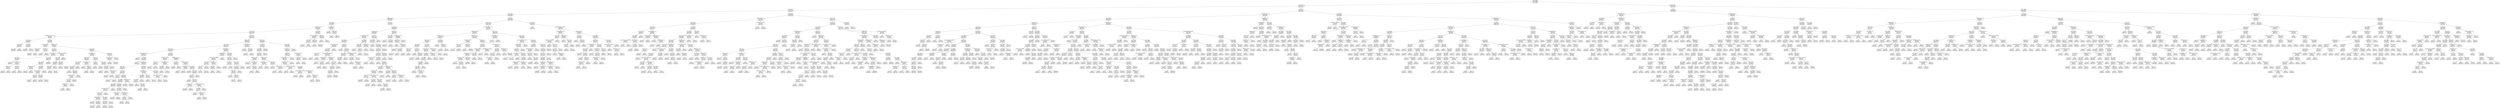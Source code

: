digraph Tree {
node [shape=box, style="rounded", color="black", fontname=helvetica] ;
edge [fontname=helvetica] ;
0 [label="sqft <= 1003.5\nmse = 140225.2\nsamples = 1540\nvalue = 1465.9"] ;
1 [label="ld_1.0 <= 0.5\nmse = 87270.7\nsamples = 1047\nvalue = 1310.9"] ;
0 -> 1 [labeldistance=2.5, labelangle=45, headlabel="True"] ;
2 [label="sqft <= 870.5\nmse = 45922.9\nsamples = 574\nvalue = 1141.0"] ;
1 -> 2 ;
3 [label="sqft <= 717.5\nmse = 24050.9\nsamples = 394\nvalue = 1050.4"] ;
2 -> 3 ;
4 [label="pLateForties <= 0.1\nmse = 13961.9\nsamples = 200\nvalue = 983.4"] ;
3 -> 4 ;
5 [label="ld_5.0 <= 0.5\nmse = 12843.7\nsamples = 195\nvalue = 978.9"] ;
4 -> 5 ;
6 [label="pLateThirties <= 0.1\nmse = 12004.7\nsamples = 191\nvalue = 983.3"] ;
5 -> 6 ;
7 [label="sqft <= 591.0\nmse = 10713.8\nsamples = 184\nvalue = 977.9"] ;
6 -> 7 ;
8 [label="medianHomeValue <= 27719.0\nmse = 9256.7\nsamples = 61\nvalue = 938.2"] ;
7 -> 8 ;
9 [label="ld_3.0 <= 0.5\nmse = 8034.6\nsamples = 6\nvalue = 1083.7"] ;
8 -> 9 ;
10 [label="pk_4.0 <= 0.5\nmse = 5366.6\nsamples = 3\nvalue = 1121.0"] ;
9 -> 10 ;
11 [label="mse = 7266.2\nsamples = 2\nvalue = 1129.4"] ;
10 -> 11 ;
12 [label="mse = 0.0\nsamples = 1\nvalue = 1100.0"] ;
10 -> 12 ;
13 [label="sqft <= 562.5\nmse = 3438.9\nsamples = 3\nvalue = 996.7"] ;
9 -> 13 ;
14 [label="mse = 4556.2\nsamples = 2\nvalue = 982.5"] ;
13 -> 14 ;
15 [label="mse = 0.0\nsamples = 1\nvalue = 1025.0"] ;
13 -> 15 ;
16 [label="ty_1.0 <= 0.5\nmse = 6866.1\nsamples = 55\nvalue = 922.5"] ;
8 -> 16 ;
17 [label="pEarlyForties <= 0.1\nmse = 2564.0\nsamples = 6\nvalue = 799.0"] ;
16 -> 17 ;
18 [label="pFifties <= 0.1\nmse = 1024.0\nsamples = 4\nvalue = 844.0"] ;
17 -> 18 ;
19 [label="mse = 300.0\nsamples = 3\nvalue = 830.0"] ;
18 -> 19 ;
20 [label="mse = 0.0\nsamples = 1\nvalue = 900.0"] ;
18 -> 20 ;
21 [label="pSixtyPlus <= 0.1\nmse = 54.0\nsamples = 2\nvalue = 754.0"] ;
17 -> 21 ;
22 [label="mse = 0.0\nsamples = 1\nvalue = 745.0"] ;
21 -> 22 ;
23 [label="mse = 0.0\nsamples = 1\nvalue = 760.0"] ;
21 -> 23 ;
24 [label="pEarlyForties <= 0.1\nmse = 5324.5\nsamples = 49\nvalue = 937.4"] ;
16 -> 24 ;
25 [label="pk_5.0 <= 0.5\nmse = 2631.3\nsamples = 26\nvalue = 910.1"] ;
24 -> 25 ;
26 [label="pLateTwenties <= 0.1\nmse = 2011.1\nsamples = 19\nvalue = 926.7"] ;
25 -> 26 ;
27 [label="sqft <= 480.0\nmse = 125.0\nsamples = 6\nvalue = 891.2"] ;
26 -> 27 ;
28 [label="mse = 0.0\nsamples = 1\nvalue = 859.0"] ;
27 -> 28 ;
29 [label="pEarlyThirties <= 0.1\nmse = 33.7\nsamples = 5\nvalue = 894.1"] ;
27 -> 29 ;
30 [label="pFifties <= 0.1\nmse = 4.0\nsamples = 3\nvalue = 897.0"] ;
29 -> 30 ;
31 [label="mse = 0.0\nsamples = 1\nvalue = 899.0"] ;
30 -> 31 ;
32 [label="mse = 0.0\nsamples = 2\nvalue = 895.0"] ;
30 -> 32 ;
33 [label="sqft <= 530.0\nmse = 47.0\nsamples = 2\nvalue = 890.6"] ;
29 -> 33 ;
34 [label="mse = 0.0\nsamples = 1\nvalue = 899.0"] ;
33 -> 34 ;
35 [label="mse = 0.0\nsamples = 1\nvalue = 885.0"] ;
33 -> 35 ;
36 [label="pk_2.0 <= 0.5\nmse = 1955.3\nsamples = 13\nvalue = 947.0"] ;
26 -> 36 ;
37 [label="sqft <= 512.5\nmse = 1412.6\nsamples = 11\nvalue = 939.7"] ;
36 -> 37 ;
38 [label="pEarlyForties <= 0.1\nmse = 486.0\nsamples = 2\nvalue = 963.0"] ;
37 -> 38 ;
39 [label="mse = 0.0\nsamples = 1\nvalue = 990.0"] ;
38 -> 39 ;
40 [label="mse = 0.0\nsamples = 1\nvalue = 945.0"] ;
38 -> 40 ;
41 [label="sqft <= 566.0\nmse = 1481.2\nsamples = 9\nvalue = 931.4"] ;
37 -> 41 ;
42 [label="pEarlyForties <= 0.1\nmse = 1485.3\nsamples = 8\nvalue = 934.2"] ;
41 -> 42 ;
43 [label="pKids <= 0.1\nmse = 26.9\nsamples = 2\nvalue = 942.7"] ;
42 -> 43 ;
44 [label="mse = 0.0\nsamples = 1\nvalue = 950.0"] ;
43 -> 44 ;
45 [label="mse = 0.0\nsamples = 1\nvalue = 939.0"] ;
43 -> 45 ;
46 [label="sqft <= 537.5\nmse = 1895.0\nsamples = 6\nvalue = 931.7"] ;
42 -> 46 ;
47 [label="mse = 2104.2\nsamples = 5\nvalue = 931.3"] ;
46 -> 47 ;
48 [label="mse = 0.0\nsamples = 1\nvalue = 935.0"] ;
46 -> 48 ;
49 [label="mse = 0.0\nsamples = 1\nvalue = 895.0"] ;
41 -> 49 ;
50 [label="mse = 1849.0\nsamples = 2\nvalue = 1016.0"] ;
36 -> 50 ;
51 [label="medianIncome <= 49840.0\nmse = 1740.5\nsamples = 7\nvalue = 868.1"] ;
25 -> 51 ;
52 [label="sqft <= 487.5\nmse = 1279.7\nsamples = 6\nvalue = 861.2"] ;
51 -> 52 ;
53 [label="sqft <= 462.5\nmse = 1000.0\nsamples = 3\nvalue = 845.0"] ;
52 -> 53 ;
54 [label="ld_4.0 <= 0.5\nmse = 1088.9\nsamples = 2\nvalue = 871.7"] ;
53 -> 54 ;
55 [label="mse = 0.0\nsamples = 1\nvalue = 895.0"] ;
54 -> 55 ;
56 [label="mse = 0.0\nsamples = 1\nvalue = 825.0"] ;
54 -> 56 ;
57 [label="mse = 0.0\nsamples = 1\nvalue = 825.0"] ;
53 -> 57 ;
58 [label="sqft <= 537.5\nmse = 784.0\nsamples = 3\nvalue = 884.0"] ;
52 -> 58 ;
59 [label="mse = 0.0\nsamples = 1\nvalue = 900.0"] ;
58 -> 59 ;
60 [label="mse = 900.0\nsamples = 2\nvalue = 880.0"] ;
58 -> 60 ;
61 [label="mse = 0.0\nsamples = 1\nvalue = 950.0"] ;
51 -> 61 ;
62 [label="pk_5.0 <= 0.5\nmse = 6597.3\nsamples = 23\nvalue = 971.3"] ;
24 -> 62 ;
63 [label="pEarlyThirties <= 0.1\nmse = 2967.8\nsamples = 19\nvalue = 946.6"] ;
62 -> 63 ;
64 [label="pFifties <= 0.1\nmse = 3368.0\nsamples = 13\nvalue = 960.4"] ;
63 -> 64 ;
65 [label="pk_7.0 <= 0.5\nmse = 3736.7\nsamples = 9\nvalue = 989.0"] ;
64 -> 65 ;
66 [label="sqft <= 517.5\nmse = 2787.5\nsamples = 8\nvalue = 999.4"] ;
65 -> 66 ;
67 [label="mse = 0.0\nsamples = 1\nvalue = 1095.0"] ;
66 -> 67 ;
68 [label="pKids <= 0.2\nmse = 2060.2\nsamples = 7\nvalue = 989.8"] ;
66 -> 68 ;
69 [label="pEarlyThirties <= 0.1\nmse = 1077.6\nsamples = 5\nvalue = 966.1"] ;
68 -> 69 ;
70 [label="sqft <= 544.0\nmse = 66.2\nsamples = 3\nvalue = 984.6"] ;
69 -> 70 ;
71 [label="pLateForties <= 0.1\nmse = 8.0\nsamples = 2\nvalue = 991.0"] ;
70 -> 71 ;
72 [label="mse = 0.0\nsamples = 1\nvalue = 989.0"] ;
71 -> 72 ;
73 [label="mse = 0.0\nsamples = 1\nvalue = 995.0"] ;
71 -> 73 ;
74 [label="mse = 0.0\nsamples = 1\nvalue = 975.0"] ;
70 -> 74 ;
75 [label="mse = 625.0\nsamples = 2\nvalue = 920.0"] ;
69 -> 75 ;
76 [label="mse = 0.0\nsamples = 2\nvalue = 1045.0"] ;
68 -> 76 ;
77 [label="mse = 0.0\nsamples = 1\nvalue = 875.0"] ;
65 -> 77 ;
78 [label="pEarlyTwenties <= 0.0\nmse = 328.4\nsamples = 4\nvalue = 922.2"] ;
64 -> 78 ;
79 [label="mse = 0.0\nsamples = 2\nvalue = 935.0"] ;
78 -> 79 ;
80 [label="pFifties <= 0.1\nmse = 5.6\nsamples = 2\nvalue = 896.7"] ;
78 -> 80 ;
81 [label="mse = 0.0\nsamples = 1\nvalue = 895.0"] ;
80 -> 81 ;
82 [label="mse = 0.0\nsamples = 1\nvalue = 900.0"] ;
80 -> 82 ;
83 [label="pk_4.0 <= 0.5\nmse = 564.0\nsamples = 6\nvalue = 914.6"] ;
63 -> 83 ;
84 [label="pk_2.0 <= 0.5\nmse = 5.6\nsamples = 2\nvalue = 898.3"] ;
83 -> 84 ;
85 [label="mse = 0.0\nsamples = 1\nvalue = 900.0"] ;
84 -> 85 ;
86 [label="mse = 0.0\nsamples = 1\nvalue = 895.0"] ;
84 -> 86 ;
87 [label="sqft <= 547.5\nmse = 645.9\nsamples = 4\nvalue = 922.7"] ;
83 -> 87 ;
88 [label="sqft <= 540.5\nmse = 392.0\nsamples = 2\nvalue = 912.0"] ;
87 -> 88 ;
89 [label="mse = 0.0\nsamples = 1\nvalue = 940.0"] ;
88 -> 89 ;
90 [label="mse = 0.0\nsamples = 1\nvalue = 898.0"] ;
88 -> 90 ;
91 [label="mse = 672.2\nsamples = 2\nvalue = 933.3"] ;
87 -> 91 ;
92 [label="pKids <= 0.2\nmse = 8341.8\nsamples = 4\nvalue = 1077.1"] ;
62 -> 92 ;
93 [label="pEarlyForties <= 0.1\nmse = 1388.9\nsamples = 3\nvalue = 1111.7"] ;
92 -> 93 ;
94 [label="mse = 0.0\nsamples = 1\nvalue = 1095.0"] ;
93 -> 94 ;
95 [label="mse = 2222.2\nsamples = 2\nvalue = 1128.3"] ;
93 -> 95 ;
96 [label="mse = 0.0\nsamples = 1\nvalue = 870.0"] ;
92 -> 96 ;
97 [label="pYouths <= 0.1\nmse = 10164.1\nsamples = 123\nvalue = 999.9"] ;
7 -> 97 ;
98 [label="pFifties <= 0.2\nmse = 8652.8\nsamples = 92\nvalue = 1020.8"] ;
97 -> 98 ;
99 [label="sqft <= 697.5\nmse = 7753.3\nsamples = 89\nvalue = 1016.0"] ;
98 -> 99 ;
100 [label="pYouths <= 0.0\nmse = 7269.9\nsamples = 74\nvalue = 1005.7"] ;
99 -> 100 ;
101 [label="pEarlyTwenties <= 0.0\nmse = 8413.3\nsamples = 49\nvalue = 1027.5"] ;
100 -> 101 ;
102 [label="mse = 0.0\nsamples = 1\nvalue = 1299.0"] ;
101 -> 102 ;
103 [label="sqft <= 598.0\nmse = 7465.6\nsamples = 48\nvalue = 1023.6"] ;
101 -> 103 ;
104 [label="mse = 0.0\nsamples = 1\nvalue = 1200.0"] ;
103 -> 104 ;
105 [label="pEarlyForties <= 0.1\nmse = 6743.5\nsamples = 47\nvalue = 1018.5"] ;
103 -> 105 ;
106 [label="ld_3.0 <= 0.5\nmse = 7024.1\nsamples = 36\nvalue = 1030.6"] ;
105 -> 106 ;
107 [label="pLateThirties <= 0.1\nmse = 138.9\nsamples = 2\nvalue = 916.7"] ;
106 -> 107 ;
108 [label="mse = 0.0\nsamples = 1\nvalue = 900.0"] ;
107 -> 108 ;
109 [label="mse = 0.0\nsamples = 1\nvalue = 925.0"] ;
107 -> 109 ;
110 [label="ty_1.0 <= 0.5\nmse = 6619.9\nsamples = 34\nvalue = 1037.4"] ;
106 -> 110 ;
111 [label="pk_2.0 <= 0.5\nmse = 4.7\nsamples = 4\nvalue = 1096.2"] ;
110 -> 111 ;
112 [label="mse = 0.0\nsamples = 2\nvalue = 1095.0"] ;
111 -> 112 ;
113 [label="mse = 0.0\nsamples = 2\nvalue = 1100.0"] ;
111 -> 113 ;
114 [label="pk_3.0 <= 0.5\nmse = 7085.2\nsamples = 30\nvalue = 1026.4"] ;
110 -> 114 ;
115 [label="sqft <= 640.0\nmse = 8382.5\nsamples = 24\nvalue = 1014.8"] ;
114 -> 115 ;
116 [label="sqft <= 627.5\nmse = 10518.9\nsamples = 11\nvalue = 1033.6"] ;
115 -> 116 ;
117 [label="number bedrooms <= 1.5\nmse = 7201.6\nsamples = 10\nvalue = 1018.8"] ;
116 -> 117 ;
118 [label="pk_5.0 <= 0.5\nmse = 7477.7\nsamples = 9\nvalue = 1015.6"] ;
117 -> 118 ;
119 [label="pEarlyTwenties <= 0.1\nmse = 9983.1\nsamples = 5\nvalue = 1011.8"] ;
118 -> 119 ;
120 [label="mse = 0.0\nsamples = 1\nvalue = 995.0"] ;
119 -> 120 ;
121 [label="sqft <= 612.5\nmse = 10950.2\nsamples = 4\nvalue = 1013.5"] ;
119 -> 121 ;
122 [label="mse = 26367.2\nsamples = 2\nvalue = 1013.8"] ;
121 -> 122 ;
123 [label="mse = 672.2\nsamples = 2\nvalue = 1013.3"] ;
121 -> 123 ;
124 [label="sqft <= 622.5\nmse = 1864.0\nsamples = 4\nvalue = 1024.0"] ;
118 -> 124 ;
125 [label="sqft <= 615.0\nmse = 2118.8\nsamples = 3\nvalue = 1017.5"] ;
124 -> 125 ;
126 [label="mse = 4225.0\nsamples = 2\nvalue = 1015.0"] ;
125 -> 126 ;
127 [label="mse = 0.0\nsamples = 1\nvalue = 1020.0"] ;
125 -> 127 ;
128 [label="mse = 0.0\nsamples = 1\nvalue = 1050.0"] ;
124 -> 128 ;
129 [label="mse = 0.0\nsamples = 1\nvalue = 1070.0"] ;
117 -> 129 ;
130 [label="mse = 0.0\nsamples = 1\nvalue = 1285.0"] ;
116 -> 130 ;
131 [label="pk_5.0 <= 0.5\nmse = 4889.4\nsamples = 13\nvalue = 992.3"] ;
115 -> 131 ;
132 [label="sqft <= 653.0\nmse = 3997.8\nsamples = 12\nvalue = 1001.4"] ;
131 -> 132 ;
133 [label="pLateThirties <= 0.1\nmse = 6750.1\nsamples = 7\nvalue = 997.9"] ;
132 -> 133 ;
134 [label="mse = 144.0\nsamples = 2\nvalue = 1007.0"] ;
133 -> 134 ;
135 [label="mse = 8915.1\nsamples = 5\nvalue = 994.8"] ;
133 -> 135 ;
136 [label="pLateTwenties <= 0.2\nmse = 288.8\nsamples = 5\nvalue = 1006.2"] ;
132 -> 136 ;
137 [label="pk_4.0 <= 0.5\nmse = 167.2\nsamples = 4\nvalue = 996.8"] ;
136 -> 137 ;
138 [label="mse = 216.7\nsamples = 3\nvalue = 998.0"] ;
137 -> 138 ;
139 [label="mse = 0.0\nsamples = 1\nvalue = 993.0"] ;
137 -> 139 ;
140 [label="mse = 0.0\nsamples = 1\nvalue = 1025.0"] ;
136 -> 140 ;
141 [label="mse = 0.0\nsamples = 1\nvalue = 865.0"] ;
131 -> 141 ;
142 [label="pEarlyForties <= 0.1\nmse = 912.2\nsamples = 6\nvalue = 1064.5"] ;
114 -> 142 ;
143 [label="mse = 1033.7\nsamples = 4\nvalue = 1058.6"] ;
142 -> 143 ;
144 [label="mse = 355.6\nsamples = 2\nvalue = 1078.3"] ;
142 -> 144 ;
145 [label="sqft <= 667.5\nmse = 2876.5\nsamples = 11\nvalue = 971.4"] ;
105 -> 145 ;
146 [label="pLateTwenties <= 0.1\nmse = 1579.0\nsamples = 8\nvalue = 996.0"] ;
145 -> 146 ;
147 [label="sqft <= 640.0\nmse = 681.6\nsamples = 5\nvalue = 974.3"] ;
146 -> 147 ;
148 [label="sqft <= 607.0\nmse = 295.1\nsamples = 4\nvalue = 965.8"] ;
147 -> 148 ;
149 [label="mse = 0.0\nsamples = 1\nvalue = 950.0"] ;
148 -> 149 ;
150 [label="sqft <= 617.0\nmse = 254.7\nsamples = 3\nvalue = 973.8"] ;
148 -> 150 ;
151 [label="mse = 88.9\nsamples = 2\nvalue = 981.7"] ;
150 -> 151 ;
152 [label="mse = 0.0\nsamples = 1\nvalue = 950.0"] ;
150 -> 152 ;
153 [label="mse = 0.0\nsamples = 1\nvalue = 1025.0"] ;
147 -> 153 ;
154 [label="ld_4.0 <= 0.5\nmse = 5.6\nsamples = 3\nvalue = 1046.7"] ;
146 -> 154 ;
155 [label="mse = 6.2\nsamples = 2\nvalue = 1047.5"] ;
154 -> 155 ;
156 [label="mse = 0.0\nsamples = 1\nvalue = 1045.0"] ;
154 -> 156 ;
157 [label="ty_2.0 <= 0.5\nmse = 837.5\nsamples = 3\nvalue = 910.0"] ;
145 -> 157 ;
158 [label="medianIncome <= 60114.5\nmse = 5.6\nsamples = 2\nvalue = 926.7"] ;
157 -> 158 ;
159 [label="mse = 0.0\nsamples = 1\nvalue = 930.0"] ;
158 -> 159 ;
160 [label="mse = 0.0\nsamples = 1\nvalue = 925.0"] ;
158 -> 160 ;
161 [label="mse = 0.0\nsamples = 1\nvalue = 860.0"] ;
157 -> 161 ;
162 [label="sqft <= 645.0\nmse = 3297.9\nsamples = 25\nvalue = 969.7"] ;
100 -> 162 ;
163 [label="pEarlyTwenties <= 0.0\nmse = 2077.8\nsamples = 7\nvalue = 1016.7"] ;
162 -> 163 ;
164 [label="ld_4.0 <= 0.5\nmse = 672.2\nsamples = 2\nvalue = 1063.3"] ;
163 -> 164 ;
165 [label="mse = 0.0\nsamples = 1\nvalue = 1045.0"] ;
164 -> 165 ;
166 [label="mse = 0.0\nsamples = 1\nvalue = 1100.0"] ;
164 -> 166 ;
167 [label="pEarlyForties <= 0.1\nmse = 1147.2\nsamples = 5\nvalue = 993.3"] ;
163 -> 167 ;
168 [label="sqft <= 602.5\nmse = 256.0\nsamples = 4\nvalue = 1007.0"] ;
167 -> 168 ;
169 [label="mse = 0.0\nsamples = 1\nvalue = 975.0"] ;
168 -> 169 ;
170 [label="mse = 0.0\nsamples = 3\nvalue = 1015.0"] ;
168 -> 170 ;
171 [label="mse = 0.0\nsamples = 1\nvalue = 925.0"] ;
167 -> 171 ;
172 [label="pEarlyTwenties <= 0.0\nmse = 2881.6\nsamples = 18\nvalue = 957.2"] ;
162 -> 172 ;
173 [label="sqft <= 662.5\nmse = 229.7\nsamples = 2\nvalue = 873.8"] ;
172 -> 173 ;
174 [label="mse = 0.0\nsamples = 1\nvalue = 865.0"] ;
173 -> 174 ;
175 [label="mse = 0.0\nsamples = 1\nvalue = 900.0"] ;
173 -> 175 ;
176 [label="pEarlyForties <= 0.1\nmse = 2182.0\nsamples = 16\nvalue = 968.4"] ;
172 -> 176 ;
177 [label="pEarlyForties <= 0.1\nmse = 625.0\nsamples = 2\nvalue = 870.0"] ;
176 -> 177 ;
178 [label="mse = 0.0\nsamples = 1\nvalue = 895.0"] ;
177 -> 178 ;
179 [label="mse = 0.0\nsamples = 1\nvalue = 845.0"] ;
177 -> 179 ;
180 [label="sqft <= 660.0\nmse = 1552.7\nsamples = 14\nvalue = 975.4"] ;
176 -> 180 ;
181 [label="mse = 2751.7\nsamples = 2\nvalue = 944.4"] ;
180 -> 181 ;
182 [label="sqft <= 694.0\nmse = 726.9\nsamples = 12\nvalue = 985.7"] ;
180 -> 182 ;
183 [label="pKids <= 0.2\nmse = 600.0\nsamples = 11\nvalue = 991.7"] ;
182 -> 183 ;
184 [label="mse = 0.0\nsamples = 1\nvalue = 935.0"] ;
183 -> 184 ;
185 [label="sqft <= 677.5\nmse = 435.3\nsamples = 10\nvalue = 995.0"] ;
183 -> 185 ;
186 [label="pLateTwenties <= 0.1\nmse = 419.4\nsamples = 4\nvalue = 1006.4"] ;
185 -> 186 ;
187 [label="mse = 138.9\nsamples = 2\nvalue = 1028.3"] ;
186 -> 187 ;
188 [label="mse = 0.0\nsamples = 2\nvalue = 990.0"] ;
186 -> 188 ;
189 [label="medianHomeValue <= 60617.0\nmse = 291.0\nsamples = 6\nvalue = 987.0"] ;
185 -> 189 ;
190 [label="sqft <= 682.5\nmse = 304.7\nsamples = 4\nvalue = 971.2"] ;
189 -> 190 ;
191 [label="mse = 0.0\nsamples = 1\nvalue = 960.0"] ;
190 -> 191 ;
192 [label="pEarlyThirties <= 0.1\nmse = 350.0\nsamples = 3\nvalue = 975.0"] ;
190 -> 192 ;
193 [label="mse = 0.0\nsamples = 1\nvalue = 980.0"] ;
192 -> 193 ;
194 [label="mse = 506.2\nsamples = 2\nvalue = 972.5"] ;
192 -> 194 ;
195 [label="mse = 6.2\nsamples = 2\nvalue = 997.5"] ;
189 -> 195 ;
196 [label="mse = 0.0\nsamples = 1\nvalue = 950.0"] ;
182 -> 196 ;
197 [label="pLateThirties <= 0.1\nmse = 5859.9\nsamples = 15\nvalue = 1081.4"] ;
99 -> 197 ;
198 [label="pEarlyForties <= 0.1\nmse = 5363.0\nsamples = 7\nvalue = 1128.1"] ;
197 -> 198 ;
199 [label="medianHomeValue <= 56865.0\nmse = 1696.6\nsamples = 6\nvalue = 1153.7"] ;
198 -> 199 ;
200 [label="pKids <= 0.2\nmse = 172.2\nsamples = 3\nvalue = 1186.7"] ;
199 -> 200 ;
201 [label="pKids <= 0.1\nmse = 6.2\nsamples = 2\nvalue = 1177.5"] ;
200 -> 201 ;
202 [label="mse = 0.0\nsamples = 1\nvalue = 1175.0"] ;
201 -> 202 ;
203 [label="mse = 0.0\nsamples = 1\nvalue = 1180.0"] ;
201 -> 203 ;
204 [label="mse = 0.0\nsamples = 1\nvalue = 1205.0"] ;
200 -> 204 ;
205 [label="pEarlyForties <= 0.1\nmse = 1042.9\nsamples = 3\nvalue = 1120.7"] ;
199 -> 205 ;
206 [label="sqft <= 705.0\nmse = 90.2\nsamples = 2\nvalue = 1098.5"] ;
205 -> 206 ;
207 [label="mse = 0.0\nsamples = 1\nvalue = 1089.0"] ;
206 -> 207 ;
208 [label="mse = 0.0\nsamples = 1\nvalue = 1108.0"] ;
206 -> 208 ;
209 [label="mse = 0.0\nsamples = 1\nvalue = 1165.0"] ;
205 -> 209 ;
210 [label="mse = 0.0\nsamples = 1\nvalue = 975.0"] ;
198 -> 210 ;
211 [label="pk_3.0 <= 0.5\nmse = 3905.3\nsamples = 8\nvalue = 1051.7"] ;
197 -> 211 ;
212 [label="ld_3.0 <= 0.5\nmse = 3714.0\nsamples = 7\nvalue = 1059.0"] ;
211 -> 212 ;
213 [label="pKids <= 0.2\nmse = 7225.0\nsamples = 2\nvalue = 1010.0"] ;
212 -> 213 ;
214 [label="mse = 0.0\nsamples = 1\nvalue = 1095.0"] ;
213 -> 214 ;
215 [label="mse = 0.0\nsamples = 1\nvalue = 925.0"] ;
213 -> 215 ;
216 [label="sqft <= 707.5\nmse = 2085.9\nsamples = 5\nvalue = 1071.2"] ;
212 -> 216 ;
217 [label="pk_2.0 <= 0.5\nmse = 1613.9\nsamples = 4\nvalue = 1088.3"] ;
216 -> 217 ;
218 [label="pFifties <= 0.1\nmse = 288.9\nsamples = 3\nvalue = 1126.7"] ;
217 -> 218 ;
219 [label="mse = 0.0\nsamples = 1\nvalue = 1150.0"] ;
218 -> 219 ;
220 [label="pFifties <= 0.1\nmse = 25.0\nsamples = 2\nvalue = 1115.0"] ;
218 -> 220 ;
221 [label="mse = 0.0\nsamples = 1\nvalue = 1110.0"] ;
220 -> 221 ;
222 [label="mse = 0.0\nsamples = 1\nvalue = 1120.0"] ;
220 -> 222 ;
223 [label="mse = 0.0\nsamples = 1\nvalue = 1050.0"] ;
217 -> 223 ;
224 [label="mse = 0.0\nsamples = 1\nvalue = 1020.0"] ;
216 -> 224 ;
225 [label="mse = 0.0\nsamples = 1\nvalue = 979.0"] ;
211 -> 225 ;
226 [label="pEarlyForties <= 0.1\nmse = 3466.7\nsamples = 3\nvalue = 1230.0"] ;
98 -> 226 ;
227 [label="mse = 0.0\nsamples = 1\nvalue = 1290.0"] ;
226 -> 227 ;
228 [label="sqft <= 625.0\nmse = 2500.0\nsamples = 2\nvalue = 1200.0"] ;
226 -> 228 ;
229 [label="mse = 0.0\nsamples = 1\nvalue = 1250.0"] ;
228 -> 229 ;
230 [label="mse = 0.0\nsamples = 1\nvalue = 1150.0"] ;
228 -> 230 ;
231 [label="pFifties <= 0.1\nmse = 9942.0\nsamples = 31\nvalue = 944.5"] ;
97 -> 231 ;
232 [label="ty_2.0 <= 0.5\nmse = 13601.7\nsamples = 14\nvalue = 1003.9"] ;
231 -> 232 ;
233 [label="sqft <= 685.0\nmse = 7155.2\nsamples = 12\nvalue = 1043.9"] ;
232 -> 233 ;
234 [label="sqft <= 627.5\nmse = 7453.8\nsamples = 11\nvalue = 1058.6"] ;
233 -> 234 ;
235 [label="pLateThirties <= 0.0\nmse = 4923.8\nsamples = 4\nvalue = 998.8"] ;
234 -> 235 ;
236 [label="mse = 0.0\nsamples = 1\nvalue = 1125.0"] ;
235 -> 236 ;
237 [label="pEarlyForties <= 0.1\nmse = 1177.7\nsamples = 3\nvalue = 967.2"] ;
235 -> 237 ;
238 [label="mse = 0.0\nsamples = 1\nvalue = 1000.0"] ;
237 -> 238 ;
239 [label="pFifties <= 0.1\nmse = 210.2\nsamples = 2\nvalue = 934.5"] ;
237 -> 239 ;
240 [label="mse = 0.0\nsamples = 1\nvalue = 920.0"] ;
239 -> 240 ;
241 [label="mse = 0.0\nsamples = 1\nvalue = 949.0"] ;
239 -> 241 ;
242 [label="pLateThirties <= 0.1\nmse = 5764.5\nsamples = 7\nvalue = 1091.9"] ;
234 -> 242 ;
243 [label="pEarlyForties <= 0.1\nmse = 1088.9\nsamples = 2\nvalue = 1171.7"] ;
242 -> 243 ;
244 [label="mse = 0.0\nsamples = 1\nvalue = 1195.0"] ;
243 -> 244 ;
245 [label="mse = 0.0\nsamples = 1\nvalue = 1125.0"] ;
243 -> 245 ;
246 [label="sqft <= 640.0\nmse = 3329.0\nsamples = 5\nvalue = 1052.0"] ;
242 -> 246 ;
247 [label="mse = 0.0\nsamples = 2\nvalue = 1104.0"] ;
246 -> 247 ;
248 [label="number bedrooms <= 1.5\nmse = 1250.0\nsamples = 3\nvalue = 1000.0"] ;
246 -> 248 ;
249 [label="mse = 0.0\nsamples = 2\nvalue = 975.0"] ;
248 -> 249 ;
250 [label="mse = 0.0\nsamples = 1\nvalue = 1050.0"] ;
248 -> 250 ;
251 [label="mse = 0.0\nsamples = 1\nvalue = 975.0"] ;
233 -> 251 ;
252 [label="mse = 11616.0\nsamples = 2\nvalue = 868.0"] ;
232 -> 252 ;
253 [label="sqft <= 704.0\nmse = 2458.5\nsamples = 17\nvalue = 899.4"] ;
231 -> 253 ;
254 [label="pSixtyPlus <= 0.1\nmse = 1836.2\nsamples = 16\nvalue = 892.0"] ;
253 -> 254 ;
255 [label="pFifties <= 0.2\nmse = 700.3\nsamples = 13\nvalue = 908.6"] ;
254 -> 255 ;
256 [label="number bedrooms <= 1.5\nmse = 499.0\nsamples = 12\nvalue = 911.9"] ;
255 -> 256 ;
257 [label="pLateTwenties <= 0.1\nmse = 382.2\nsamples = 11\nvalue = 907.8"] ;
256 -> 257 ;
258 [label="medianHomeValue <= 75534.5\nmse = 16.0\nsamples = 3\nvalue = 893.0"] ;
257 -> 258 ;
259 [label="mse = 0.0\nsamples = 2\nvalue = 895.0"] ;
258 -> 259 ;
260 [label="mse = 0.0\nsamples = 1\nvalue = 885.0"] ;
258 -> 260 ;
261 [label="sqft <= 675.0\nmse = 406.3\nsamples = 8\nvalue = 913.1"] ;
257 -> 261 ;
262 [label="medianHomeValue <= 36764.0\nmse = 4.0\nsamples = 4\nvalue = 899.0"] ;
261 -> 262 ;
263 [label="mse = 0.0\nsamples = 1\nvalue = 895.0"] ;
262 -> 263 ;
264 [label="mse = 0.0\nsamples = 3\nvalue = 900.0"] ;
262 -> 264 ;
265 [label="pEarlyTwenties <= 0.1\nmse = 456.9\nsamples = 4\nvalue = 921.0"] ;
261 -> 265 ;
266 [label="mse = 0.0\nsamples = 1\nvalue = 945.0"] ;
265 -> 266 ;
267 [label="pSixtyPlus <= 0.1\nmse = 433.0\nsamples = 3\nvalue = 918.0"] ;
265 -> 267 ;
268 [label="mse = 0.0\nsamples = 1\nvalue = 925.0"] ;
267 -> 268 ;
269 [label="mse = 555.6\nsamples = 2\nvalue = 915.7"] ;
267 -> 269 ;
270 [label="mse = 0.0\nsamples = 1\nvalue = 950.0"] ;
256 -> 270 ;
271 [label="mse = 0.0\nsamples = 1\nvalue = 840.0"] ;
255 -> 271 ;
272 [label="pEarlyThirties <= 0.1\nmse = 294.0\nsamples = 3\nvalue = 819.0"] ;
254 -> 272 ;
273 [label="pSixtyPlus <= 0.2\nmse = 88.9\nsamples = 2\nvalue = 831.7"] ;
272 -> 273 ;
274 [label="mse = 0.0\nsamples = 1\nvalue = 825.0"] ;
273 -> 274 ;
275 [label="mse = 0.0\nsamples = 1\nvalue = 845.0"] ;
273 -> 275 ;
276 [label="mse = 0.0\nsamples = 1\nvalue = 800.0"] ;
272 -> 276 ;
277 [label="mse = 0.0\nsamples = 1\nvalue = 1000.0"] ;
253 -> 277 ;
278 [label="pk_4.0 <= 0.5\nmse = 24551.2\nsamples = 7\nvalue = 1126.8"] ;
6 -> 278 ;
279 [label="medianIncome <= 68516.5\nmse = 19056.2\nsamples = 5\nvalue = 1187.5"] ;
278 -> 279 ;
280 [label="sqft <= 662.5\nmse = 756.2\nsamples = 2\nvalue = 1322.5"] ;
279 -> 280 ;
281 [label="mse = 0.0\nsamples = 1\nvalue = 1350.0"] ;
280 -> 281 ;
282 [label="mse = 0.0\nsamples = 1\nvalue = 1295.0"] ;
280 -> 282 ;
283 [label="ty_1.0 <= 0.5\nmse = 17056.2\nsamples = 3\nvalue = 1142.5"] ;
279 -> 283 ;
284 [label="mse = 0.0\nsamples = 1\nvalue = 870.0"] ;
283 -> 284 ;
285 [label="mse = 2646.0\nsamples = 2\nvalue = 1197.0"] ;
283 -> 285 ;
286 [label="pKids <= 0.1\nmse = 3200.0\nsamples = 2\nvalue = 965.0"] ;
278 -> 286 ;
287 [label="mse = 0.0\nsamples = 1\nvalue = 925.0"] ;
286 -> 287 ;
288 [label="mse = 0.0\nsamples = 1\nvalue = 1045.0"] ;
286 -> 288 ;
289 [label="pLateForties <= 0.1\nmse = 4045.1\nsamples = 4\nvalue = 755.8"] ;
5 -> 289 ;
290 [label="mse = 0.0\nsamples = 1\nvalue = 635.0"] ;
289 -> 290 ;
291 [label="pFifties <= 0.1\nmse = 1350.0\nsamples = 3\nvalue = 780.0"] ;
289 -> 291 ;
292 [label="mse = 0.0\nsamples = 1\nvalue = 825.0"] ;
291 -> 292 ;
293 [label="mse = 0.0\nsamples = 2\nvalue = 750.0"] ;
291 -> 293 ;
294 [label="mse = 5302.2\nsamples = 5\nvalue = 1258.8"] ;
4 -> 294 ;
295 [label="pKids <= 0.2\nmse = 24876.6\nsamples = 194\nvalue = 1122.5"] ;
3 -> 295 ;
296 [label="pYouths <= 0.0\nmse = 21703.3\nsamples = 154\nvalue = 1154.5"] ;
295 -> 296 ;
297 [label="pk_2.0 <= 0.5\nmse = 24481.4\nsamples = 71\nvalue = 1204.9"] ;
296 -> 297 ;
298 [label="pYouths <= 0.0\nmse = 21038.1\nsamples = 59\nvalue = 1186.4"] ;
297 -> 298 ;
299 [label="number bedrooms <= 1.5\nmse = 24383.0\nsamples = 27\nvalue = 1130.4"] ;
298 -> 299 ;
300 [label="sqft <= 764.5\nmse = 16252.5\nsamples = 22\nvalue = 1093.2"] ;
299 -> 300 ;
301 [label="pEarlyThirties <= 0.1\nmse = 19500.8\nsamples = 14\nvalue = 1146.0"] ;
300 -> 301 ;
302 [label="ld_3.0 <= 0.5\nmse = 18013.4\nsamples = 13\nvalue = 1132.1"] ;
301 -> 302 ;
303 [label="pk_4.0 <= 0.5\nmse = 506.2\nsamples = 2\nvalue = 1272.5"] ;
302 -> 303 ;
304 [label="mse = 0.0\nsamples = 1\nvalue = 1295.0"] ;
303 -> 304 ;
305 [label="mse = 0.0\nsamples = 1\nvalue = 1250.0"] ;
303 -> 305 ;
306 [label="medianHomeValue <= 49695.5\nmse = 17100.7\nsamples = 11\nvalue = 1108.8"] ;
302 -> 306 ;
307 [label="pLateThirties <= 0.1\nmse = 198.0\nsamples = 3\nvalue = 1011.0"] ;
306 -> 307 ;
308 [label="mse = 0.0\nsamples = 1\nvalue = 1025.0"] ;
307 -> 308 ;
309 [label="sqft <= 737.5\nmse = 4.0\nsamples = 2\nvalue = 997.0"] ;
307 -> 309 ;
310 [label="mse = 0.0\nsamples = 1\nvalue = 995.0"] ;
309 -> 310 ;
311 [label="mse = 0.0\nsamples = 1\nvalue = 999.0"] ;
309 -> 311 ;
312 [label="pLateTwenties <= 0.1\nmse = 18385.7\nsamples = 8\nvalue = 1157.6"] ;
306 -> 312 ;
313 [label="mse = 0.0\nsamples = 1\nvalue = 1300.0"] ;
312 -> 313 ;
314 [label="pk_5.0 <= 0.5\nmse = 17702.8\nsamples = 7\nvalue = 1137.3"] ;
312 -> 314 ;
315 [label="pk_3.0 <= 0.5\nmse = 19171.8\nsamples = 6\nvalue = 1151.8"] ;
314 -> 315 ;
316 [label="sqft <= 752.0\nmse = 22426.0\nsamples = 5\nvalue = 1142.0"] ;
315 -> 316 ;
317 [label="mse = 35705.6\nsamples = 3\nvalue = 1116.7"] ;
316 -> 317 ;
318 [label="mse = 100.0\nsamples = 2\nvalue = 1180.0"] ;
316 -> 318 ;
319 [label="mse = 0.0\nsamples = 1\nvalue = 1201.0"] ;
315 -> 319 ;
320 [label="mse = 0.0\nsamples = 1\nvalue = 1050.0"] ;
314 -> 320 ;
321 [label="mse = 0.0\nsamples = 1\nvalue = 1340.0"] ;
301 -> 321 ;
322 [label="ty_1.0 <= 0.5\nmse = 7421.6\nsamples = 8\nvalue = 1040.3"] ;
300 -> 322 ;
323 [label="mse = 0.0\nsamples = 1\nvalue = 1200.0"] ;
322 -> 323 ;
324 [label="pk_5.0 <= 0.5\nmse = 4037.9\nsamples = 7\nvalue = 1015.8"] ;
322 -> 324 ;
325 [label="ld_4.0 <= 0.5\nmse = 5286.0\nsamples = 3\nvalue = 968.0"] ;
324 -> 325 ;
326 [label="sqft <= 812.5\nmse = 2222.2\nsamples = 2\nvalue = 916.7"] ;
325 -> 326 ;
327 [label="mse = 0.0\nsamples = 1\nvalue = 950.0"] ;
326 -> 327 ;
328 [label="mse = 0.0\nsamples = 1\nvalue = 850.0"] ;
326 -> 328 ;
329 [label="mse = 0.0\nsamples = 1\nvalue = 1045.0"] ;
325 -> 329 ;
330 [label="medianHomeValue <= 60195.5\nmse = 940.2\nsamples = 4\nvalue = 1045.6"] ;
324 -> 330 ;
331 [label="sqft <= 787.5\nmse = 567.2\nsamples = 3\nvalue = 1071.2"] ;
330 -> 331 ;
332 [label="mse = 0.0\nsamples = 1\nvalue = 1045.0"] ;
331 -> 332 ;
333 [label="pEarlyForties <= 0.1\nmse = 450.0\nsamples = 2\nvalue = 1080.0"] ;
331 -> 333 ;
334 [label="mse = 0.0\nsamples = 1\nvalue = 1050.0"] ;
333 -> 334 ;
335 [label="mse = 0.0\nsamples = 1\nvalue = 1095.0"] ;
333 -> 335 ;
336 [label="mse = 0.0\nsamples = 1\nvalue = 1020.0"] ;
330 -> 336 ;
337 [label="sqft <= 825.0\nmse = 27814.3\nsamples = 5\nvalue = 1290.0"] ;
299 -> 337 ;
338 [label="sqft <= 766.0\nmse = 1476.0\nsamples = 3\nvalue = 1228.0"] ;
337 -> 338 ;
339 [label="mse = 0.0\nsamples = 1\nvalue = 1275.0"] ;
338 -> 339 ;
340 [label="ty_2.0 <= 0.5\nmse = 5.6\nsamples = 2\nvalue = 1196.7"] ;
338 -> 340 ;
341 [label="mse = 0.0\nsamples = 1\nvalue = 1200.0"] ;
340 -> 341 ;
342 [label="mse = 0.0\nsamples = 1\nvalue = 1195.0"] ;
340 -> 342 ;
343 [label="pLateThirties <= 0.1\nmse = 60025.0\nsamples = 2\nvalue = 1445.0"] ;
337 -> 343 ;
344 [label="mse = 0.0\nsamples = 1\nvalue = 1200.0"] ;
343 -> 344 ;
345 [label="mse = 0.0\nsamples = 1\nvalue = 1690.0"] ;
343 -> 345 ;
346 [label="ty_2.0 <= 0.5\nmse = 14172.7\nsamples = 32\nvalue = 1229.6"] ;
298 -> 346 ;
347 [label="sqft <= 725.0\nmse = 12583.1\nsamples = 31\nvalue = 1214.2"] ;
346 -> 347 ;
348 [label="mse = 0.0\nsamples = 1\nvalue = 925.0"] ;
347 -> 348 ;
349 [label="pk_1.0 <= 0.5\nmse = 10886.0\nsamples = 30\nvalue = 1220.9"] ;
347 -> 349 ;
350 [label="pk_3.0 <= 0.5\nmse = 9493.2\nsamples = 28\nvalue = 1230.2"] ;
349 -> 350 ;
351 [label="sqft <= 735.0\nmse = 7302.9\nsamples = 25\nvalue = 1242.4"] ;
350 -> 351 ;
352 [label="pEarlyThirties <= 0.1\nmse = 73.7\nsamples = 3\nvalue = 1343.2"] ;
351 -> 352 ;
353 [label="mse = 0.0\nsamples = 1\nvalue = 1350.0"] ;
352 -> 353 ;
354 [label="mse = 56.2\nsamples = 2\nvalue = 1336.5"] ;
352 -> 354 ;
355 [label="sqft <= 745.0\nmse = 6817.3\nsamples = 22\nvalue = 1230.6"] ;
351 -> 355 ;
356 [label="mse = 0.0\nsamples = 1\nvalue = 1010.0"] ;
355 -> 356 ;
357 [label="sqft <= 831.5\nmse = 5504.7\nsamples = 21\nvalue = 1237.3"] ;
355 -> 357 ;
358 [label="sqft <= 806.5\nmse = 4759.7\nsamples = 15\nvalue = 1258.3"] ;
357 -> 358 ;
359 [label="pLateForties <= 0.1\nmse = 2383.1\nsamples = 13\nvalue = 1238.8"] ;
358 -> 359 ;
360 [label="ld_4.0 <= 0.5\nmse = 617.2\nsamples = 4\nvalue = 1188.8"] ;
359 -> 360 ;
361 [label="mse = 1056.2\nsamples = 2\nvalue = 1197.5"] ;
360 -> 361 ;
362 [label="mse = 25.0\nsamples = 2\nvalue = 1180.0"] ;
360 -> 362 ;
363 [label="medianIncome <= 47215.5\nmse = 2070.2\nsamples = 9\nvalue = 1250.6"] ;
359 -> 363 ;
364 [label="pk_5.0 <= 0.5\nmse = 586.8\nsamples = 4\nvalue = 1235.8"] ;
363 -> 364 ;
365 [label="mse = 0.0\nsamples = 3\nvalue = 1225.0"] ;
364 -> 365 ;
366 [label="mse = 0.0\nsamples = 1\nvalue = 1290.0"] ;
364 -> 366 ;
367 [label="sqft <= 775.0\nmse = 2695.9\nsamples = 5\nvalue = 1258.6"] ;
363 -> 367 ;
368 [label="mse = 0.0\nsamples = 1\nvalue = 1280.0"] ;
367 -> 368 ;
369 [label="pKids <= 0.2\nmse = 3826.5\nsamples = 4\nvalue = 1246.4"] ;
367 -> 369 ;
370 [label="mse = 1200.0\nsamples = 2\nvalue = 1240.0"] ;
369 -> 370 ;
371 [label="mse = 7200.0\nsamples = 2\nvalue = 1255.0"] ;
369 -> 371 ;
372 [label="mse = 50.0\nsamples = 2\nvalue = 1395.0"] ;
358 -> 372 ;
373 [label="number bedrooms <= 1.5\nmse = 3154.3\nsamples = 6\nvalue = 1181.1"] ;
357 -> 373 ;
374 [label="ty_1.0 <= 0.5\nmse = 2005.6\nsamples = 2\nvalue = 1131.7"] ;
373 -> 374 ;
375 [label="mse = 0.0\nsamples = 1\nvalue = 1100.0"] ;
374 -> 375 ;
376 [label="mse = 0.0\nsamples = 1\nvalue = 1195.0"] ;
374 -> 376 ;
377 [label="pFifties <= 0.1\nmse = 1895.1\nsamples = 4\nvalue = 1205.8"] ;
373 -> 377 ;
378 [label="ld_5.0 <= 0.5\nmse = 5.6\nsamples = 2\nvalue = 1246.7"] ;
377 -> 378 ;
379 [label="mse = 0.0\nsamples = 1\nvalue = 1250.0"] ;
378 -> 379 ;
380 [label="mse = 0.0\nsamples = 1\nvalue = 1245.0"] ;
378 -> 380 ;
381 [label="pEarlyThirties <= 0.1\nmse = 450.0\nsamples = 2\nvalue = 1165.0"] ;
377 -> 381 ;
382 [label="mse = 0.0\nsamples = 1\nvalue = 1195.0"] ;
381 -> 382 ;
383 [label="mse = 0.0\nsamples = 1\nvalue = 1150.0"] ;
381 -> 383 ;
384 [label="sqft <= 800.0\nmse = 11250.0\nsamples = 3\nvalue = 1075.0"] ;
350 -> 384 ;
385 [label="mse = 0.0\nsamples = 2\nvalue = 1000.0"] ;
384 -> 385 ;
386 [label="mse = 0.0\nsamples = 1\nvalue = 1225.0"] ;
384 -> 386 ;
387 [label="mse = 1225.0\nsamples = 2\nvalue = 1030.0"] ;
349 -> 387 ;
388 [label="mse = 0.0\nsamples = 1\nvalue = 1400.0"] ;
346 -> 388 ;
389 [label="pYouths <= 0.0\nmse = 30721.3\nsamples = 12\nvalue = 1317.1"] ;
297 -> 389 ;
390 [label="sqft <= 745.0\nmse = 4116.0\nsamples = 4\nvalue = 1432.0"] ;
389 -> 390 ;
391 [label="mse = 0.0\nsamples = 1\nvalue = 1320.0"] ;
390 -> 391 ;
392 [label="sqft <= 785.0\nmse = 1225.0\nsamples = 3\nvalue = 1460.0"] ;
390 -> 392 ;
393 [label="mse = 0.0\nsamples = 1\nvalue = 1495.0"] ;
392 -> 393 ;
394 [label="mse = 0.0\nsamples = 2\nvalue = 1425.0"] ;
392 -> 394 ;
395 [label="number bedrooms <= 1.5\nmse = 34101.3\nsamples = 8\nvalue = 1253.3"] ;
389 -> 395 ;
396 [label="pYouths <= 0.0\nmse = 31075.1\nsamples = 7\nvalue = 1224.9"] ;
395 -> 396 ;
397 [label="mse = 0.0\nsamples = 1\nvalue = 1075.0"] ;
396 -> 397 ;
398 [label="pSixtyPlus <= 0.2\nmse = 31450.1\nsamples = 6\nvalue = 1274.8"] ;
396 -> 398 ;
399 [label="mse = 55555.6\nsamples = 3\nvalue = 1233.3"] ;
398 -> 399 ;
400 [label="ty_2.0 <= 0.5\nmse = 3900.2\nsamples = 3\nvalue = 1316.3"] ;
398 -> 400 ;
401 [label="mse = 5625.0\nsamples = 2\nvalue = 1325.0"] ;
400 -> 401 ;
402 [label="mse = 0.0\nsamples = 1\nvalue = 1299.0"] ;
400 -> 402 ;
403 [label="mse = 0.0\nsamples = 1\nvalue = 1481.0"] ;
395 -> 403 ;
404 [label="number bedrooms <= 1.5\nmse = 16003.7\nsamples = 83\nvalue = 1115.1"] ;
296 -> 404 ;
405 [label="pLateForties <= 0.1\nmse = 12835.2\nsamples = 48\nvalue = 1072.4"] ;
404 -> 405 ;
406 [label="pLateThirties <= 0.1\nmse = 7355.9\nsamples = 25\nvalue = 1010.4"] ;
405 -> 406 ;
407 [label="pSixtyPlus <= 0.1\nmse = 3905.7\nsamples = 22\nvalue = 993.7"] ;
406 -> 407 ;
408 [label="sqft <= 775.0\nmse = 1638.9\nsamples = 5\nvalue = 911.7"] ;
407 -> 408 ;
409 [label="pFifties <= 0.1\nmse = 100.0\nsamples = 2\nvalue = 885.0"] ;
408 -> 409 ;
410 [label="mse = 0.0\nsamples = 1\nvalue = 875.0"] ;
409 -> 410 ;
411 [label="mse = 0.0\nsamples = 1\nvalue = 895.0"] ;
409 -> 411 ;
412 [label="pk_4.0 <= 0.5\nmse = 1875.0\nsamples = 3\nvalue = 925.0"] ;
408 -> 412 ;
413 [label="mse = 0.0\nsamples = 1\nvalue = 900.0"] ;
412 -> 413 ;
414 [label="pFifties <= 0.1\nmse = 2500.0\nsamples = 2\nvalue = 950.0"] ;
412 -> 414 ;
415 [label="mse = 0.0\nsamples = 1\nvalue = 900.0"] ;
414 -> 415 ;
416 [label="mse = 0.0\nsamples = 1\nvalue = 1000.0"] ;
414 -> 416 ;
417 [label="pk_5.0 <= 0.5\nmse = 2448.2\nsamples = 17\nvalue = 1013.4"] ;
407 -> 417 ;
418 [label="pLateForties <= 0.1\nmse = 1948.8\nsamples = 15\nvalue = 1022.7"] ;
417 -> 418 ;
419 [label="ty_2.0 <= 0.5\nmse = 2059.2\nsamples = 7\nvalue = 1068.0"] ;
418 -> 419 ;
420 [label="sqft <= 810.5\nmse = 1385.4\nsamples = 6\nvalue = 1057.0"] ;
419 -> 420 ;
421 [label="sqft <= 785.0\nmse = 1463.9\nsamples = 5\nvalue = 1061.7"] ;
420 -> 421 ;
422 [label="sqft <= 738.0\nmse = 1490.0\nsamples = 4\nvalue = 1055.0"] ;
421 -> 422 ;
423 [label="mse = 0.0\nsamples = 1\nvalue = 1080.0"] ;
422 -> 423 ;
424 [label="pEarlyForties <= 0.1\nmse = 1667.2\nsamples = 3\nvalue = 1048.8"] ;
422 -> 424 ;
425 [label="mse = 0.0\nsamples = 1\nvalue = 1050.0"] ;
424 -> 425 ;
426 [label="mse = 2222.2\nsamples = 2\nvalue = 1048.3"] ;
424 -> 426 ;
427 [label="mse = 0.0\nsamples = 1\nvalue = 1095.0"] ;
421 -> 427 ;
428 [label="mse = 0.0\nsamples = 1\nvalue = 1029.0"] ;
420 -> 428 ;
429 [label="mse = 0.0\nsamples = 1\nvalue = 1145.0"] ;
419 -> 429 ;
430 [label="pLateTwenties <= 0.1\nmse = 41.5\nsamples = 8\nvalue = 996.8"] ;
418 -> 430 ;
431 [label="mse = 56.2\nsamples = 2\nvalue = 1007.5"] ;
430 -> 431 ;
432 [label="mse = 16.7\nsamples = 6\nvalue = 995.0"] ;
430 -> 432 ;
433 [label="pLateThirties <= 0.1\nmse = 800.0\nsamples = 2\nvalue = 945.0"] ;
417 -> 433 ;
434 [label="mse = 0.0\nsamples = 1\nvalue = 925.0"] ;
433 -> 434 ;
435 [label="mse = 0.0\nsamples = 1\nvalue = 985.0"] ;
433 -> 435 ;
436 [label="ld_3.0 <= 0.5\nmse = 10328.0\nsamples = 3\nvalue = 1183.0"] ;
406 -> 436 ;
437 [label="mse = 0.0\nsamples = 1\nvalue = 1049.0"] ;
436 -> 437 ;
438 [label="pSixtyPlus <= 0.2\nmse = 2025.0\nsamples = 2\nvalue = 1250.0"] ;
436 -> 438 ;
439 [label="mse = 0.0\nsamples = 1\nvalue = 1205.0"] ;
438 -> 439 ;
440 [label="mse = 0.0\nsamples = 1\nvalue = 1295.0"] ;
438 -> 440 ;
441 [label="pLateThirties <= 0.1\nmse = 11210.8\nsamples = 23\nvalue = 1127.9"] ;
405 -> 441 ;
442 [label="pEarlyForties <= 0.1\nmse = 3473.7\nsamples = 6\nvalue = 1250.2"] ;
441 -> 442 ;
443 [label="pKids <= 0.2\nmse = 174.8\nsamples = 3\nvalue = 1235.5"] ;
442 -> 443 ;
444 [label="mse = 0.0\nsamples = 1\nvalue = 1230.0"] ;
443 -> 444 ;
445 [label="mse = 289.0\nsamples = 2\nvalue = 1241.0"] ;
443 -> 445 ;
446 [label="pFifties <= 0.2\nmse = 6337.5\nsamples = 3\nvalue = 1265.0"] ;
442 -> 446 ;
447 [label="mse = 0.0\nsamples = 1\nvalue = 1265.0"] ;
446 -> 447 ;
448 [label="mse = 8450.0\nsamples = 2\nvalue = 1265.0"] ;
446 -> 448 ;
449 [label="pFifties <= 0.2\nmse = 8221.6\nsamples = 17\nvalue = 1095.3"] ;
441 -> 449 ;
450 [label="sqft <= 781.0\nmse = 6504.9\nsamples = 10\nvalue = 1140.1"] ;
449 -> 450 ;
451 [label="pEarlyThirties <= 0.1\nmse = 5694.0\nsamples = 8\nvalue = 1105.2"] ;
450 -> 451 ;
452 [label="pLateTwenties <= 0.1\nmse = 2860.2\nsamples = 6\nvalue = 1129.7"] ;
451 -> 452 ;
453 [label="pEarlyThirties <= 0.1\nmse = 1076.0\nsamples = 3\nvalue = 1088.0"] ;
452 -> 453 ;
454 [label="mse = 0.0\nsamples = 1\nvalue = 1040.0"] ;
453 -> 454 ;
455 [label="pk_3.0 <= 0.5\nmse = 625.0\nsamples = 2\nvalue = 1100.0"] ;
453 -> 455 ;
456 [label="mse = 0.0\nsamples = 1\nvalue = 1125.0"] ;
455 -> 456 ;
457 [label="mse = 0.0\nsamples = 1\nvalue = 1075.0"] ;
455 -> 457 ;
458 [label="pSixtyPlus <= 0.2\nmse = 1166.6\nsamples = 3\nvalue = 1171.4"] ;
452 -> 458 ;
459 [label="mse = 1800.0\nsamples = 2\nvalue = 1179.0"] ;
458 -> 459 ;
460 [label="mse = 0.0\nsamples = 1\nvalue = 1160.0"] ;
458 -> 460 ;
461 [label="pk_5.0 <= 0.5\nmse = 1806.2\nsamples = 2\nvalue = 982.5"] ;
451 -> 461 ;
462 [label="mse = 0.0\nsamples = 1\nvalue = 940.0"] ;
461 -> 462 ;
463 [label="mse = 0.0\nsamples = 1\nvalue = 1025.0"] ;
461 -> 463 ;
464 [label="medianHomeValue <= 55284.5\nmse = 800.0\nsamples = 2\nvalue = 1210.0"] ;
450 -> 464 ;
465 [label="mse = 0.0\nsamples = 1\nvalue = 1250.0"] ;
464 -> 465 ;
466 [label="mse = 0.0\nsamples = 1\nvalue = 1190.0"] ;
464 -> 466 ;
467 [label="pEarlyForties <= 0.1\nmse = 3277.8\nsamples = 7\nvalue = 1028.2"] ;
449 -> 467 ;
468 [label="sqft <= 825.0\nmse = 624.0\nsamples = 4\nvalue = 1059.6"] ;
467 -> 468 ;
469 [label="pk_3.0 <= 0.5\nmse = 415.1\nsamples = 3\nvalue = 1069.8"] ;
468 -> 469 ;
470 [label="pEarlyThirties <= 0.1\nmse = 43.6\nsamples = 2\nvalue = 1089.7"] ;
469 -> 470 ;
471 [label="mse = 0.0\nsamples = 1\nvalue = 1099.0"] ;
470 -> 471 ;
472 [label="mse = 0.0\nsamples = 1\nvalue = 1085.0"] ;
470 -> 472 ;
473 [label="mse = 0.0\nsamples = 1\nvalue = 1050.0"] ;
469 -> 473 ;
474 [label="mse = 0.0\nsamples = 1\nvalue = 1029.0"] ;
468 -> 474 ;
475 [label="pEarlyForties <= 0.1\nmse = 2647.7\nsamples = 3\nvalue = 965.2"] ;
467 -> 475 ;
476 [label="mse = 0.0\nsamples = 1\nvalue = 950.0"] ;
475 -> 476 ;
477 [label="mse = 4830.2\nsamples = 2\nvalue = 980.5"] ;
475 -> 477 ;
478 [label="ty_1.0 <= 0.5\nmse = 14645.4\nsamples = 35\nvalue = 1171.0"] ;
404 -> 478 ;
479 [label="pEarlyThirties <= 0.1\nmse = 8450.0\nsamples = 2\nvalue = 1365.0"] ;
478 -> 479 ;
480 [label="mse = 0.0\nsamples = 1\nvalue = 1495.0"] ;
479 -> 480 ;
481 [label="mse = 0.0\nsamples = 1\nvalue = 1300.0"] ;
479 -> 481 ;
482 [label="pk_4.0 <= 0.5\nmse = 12705.8\nsamples = 33\nvalue = 1159.8"] ;
478 -> 482 ;
483 [label="medianHomeValue <= 65751.0\nmse = 7048.3\nsamples = 11\nvalue = 1243.7"] ;
482 -> 483 ;
484 [label="pLateForties <= 0.1\nmse = 2965.5\nsamples = 10\nvalue = 1225.5"] ;
483 -> 484 ;
485 [label="pKids <= 0.1\nmse = 1674.2\nsamples = 9\nvalue = 1236.4"] ;
484 -> 485 ;
486 [label="pLateForties <= 0.0\nmse = 6.2\nsamples = 3\nvalue = 1197.5"] ;
485 -> 486 ;
487 [label="mse = 0.0\nsamples = 2\nvalue = 1200.0"] ;
486 -> 487 ;
488 [label="mse = 0.0\nsamples = 1\nvalue = 1195.0"] ;
486 -> 488 ;
489 [label="sqft <= 759.0\nmse = 1372.4\nsamples = 6\nvalue = 1255.9"] ;
485 -> 489 ;
490 [label="mse = 0.0\nsamples = 1\nvalue = 1199.0"] ;
489 -> 490 ;
491 [label="sqft <= 828.0\nmse = 1040.3\nsamples = 5\nvalue = 1264.0"] ;
489 -> 491 ;
492 [label="pLateForties <= 0.0\nmse = 169.5\nsamples = 3\nvalue = 1287.0"] ;
491 -> 492 ;
493 [label="mse = 0.0\nsamples = 1\nvalue = 1273.0"] ;
492 -> 493 ;
494 [label="mse = 138.9\nsamples = 2\nvalue = 1291.7"] ;
492 -> 494 ;
495 [label="pLateThirties <= 0.1\nmse = 555.6\nsamples = 2\nvalue = 1233.3"] ;
491 -> 495 ;
496 [label="mse = 0.0\nsamples = 1\nvalue = 1250.0"] ;
495 -> 496 ;
497 [label="mse = 0.0\nsamples = 1\nvalue = 1200.0"] ;
495 -> 497 ;
498 [label="mse = 0.0\nsamples = 1\nvalue = 1095.0"] ;
484 -> 498 ;
499 [label="mse = 0.0\nsamples = 1\nvalue = 1480.0"] ;
483 -> 499 ;
500 [label="pKids <= 0.2\nmse = 11239.1\nsamples = 22\nvalue = 1128.9"] ;
482 -> 500 ;
501 [label="sqft <= 825.0\nmse = 11046.9\nsamples = 9\nvalue = 1193.2"] ;
500 -> 501 ;
502 [label="pEarlyTwenties <= 0.3\nmse = 8806.2\nsamples = 8\nvalue = 1172.3"] ;
501 -> 502 ;
503 [label="sqft <= 723.5\nmse = 726.5\nsamples = 7\nvalue = 1196.4"] ;
502 -> 503 ;
504 [label="mse = 0.0\nsamples = 1\nvalue = 1265.0"] ;
503 -> 504 ;
505 [label="sqft <= 757.5\nmse = 392.9\nsamples = 6\nvalue = 1191.2"] ;
503 -> 505 ;
506 [label="mse = 960.0\nsamples = 3\nvalue = 1185.0"] ;
505 -> 506 ;
507 [label="mse = 0.0\nsamples = 3\nvalue = 1195.0"] ;
505 -> 507 ;
508 [label="mse = 0.0\nsamples = 1\nvalue = 835.0"] ;
502 -> 508 ;
509 [label="mse = 0.0\nsamples = 1\nvalue = 1350.0"] ;
501 -> 509 ;
510 [label="pYouths <= 0.1\nmse = 5325.6\nsamples = 13\nvalue = 1076.8"] ;
500 -> 510 ;
511 [label="pYouths <= 0.1\nmse = 2905.9\nsamples = 11\nvalue = 1098.1"] ;
510 -> 511 ;
512 [label="pKids <= 0.2\nmse = 2491.5\nsamples = 10\nvalue = 1092.4"] ;
511 -> 512 ;
513 [label="sqft <= 830.0\nmse = 2160.7\nsamples = 9\nvalue = 1080.0"] ;
512 -> 513 ;
514 [label="pSixtyPlus <= 0.2\nmse = 2366.7\nsamples = 6\nvalue = 1073.3"] ;
513 -> 514 ;
515 [label="mse = 0.0\nsamples = 1\nvalue = 1095.0"] ;
514 -> 515 ;
516 [label="pEarlyThirties <= 0.1\nmse = 3197.9\nsamples = 5\nvalue = 1062.5"] ;
514 -> 516 ;
517 [label="mse = 625.0\nsamples = 2\nvalue = 1070.0"] ;
516 -> 517 ;
518 [label="mse = 4442.2\nsamples = 3\nvalue = 1058.8"] ;
516 -> 518 ;
519 [label="pEarlyTwenties <= 0.1\nmse = 1566.0\nsamples = 3\nvalue = 1092.0"] ;
513 -> 519 ;
520 [label="pEarlyForties <= 0.1\nmse = 56.2\nsamples = 2\nvalue = 1072.5"] ;
519 -> 520 ;
521 [label="mse = 0.0\nsamples = 1\nvalue = 1065.0"] ;
520 -> 521 ;
522 [label="mse = 0.0\nsamples = 1\nvalue = 1080.0"] ;
520 -> 522 ;
523 [label="mse = 0.0\nsamples = 1\nvalue = 1170.0"] ;
519 -> 523 ;
524 [label="mse = 0.0\nsamples = 1\nvalue = 1150.0"] ;
512 -> 524 ;
525 [label="mse = 0.0\nsamples = 1\nvalue = 1195.0"] ;
511 -> 525 ;
526 [label="mse = 800.0\nsamples = 2\nvalue = 949.0"] ;
510 -> 526 ;
527 [label="sqft <= 730.0\nmse = 19454.2\nsamples = 40\nvalue = 1007.9"] ;
295 -> 527 ;
528 [label="mse = 0.0\nsamples = 2\nvalue = 770.0"] ;
527 -> 528 ;
529 [label="medianHomeValue <= 44338.5\nmse = 16677.4\nsamples = 38\nvalue = 1024.0"] ;
527 -> 529 ;
530 [label="number bedrooms <= 1.5\nmse = 6799.3\nsamples = 11\nvalue = 915.7"] ;
529 -> 530 ;
531 [label="ld_5.0 <= 0.5\nmse = 2247.3\nsamples = 7\nvalue = 867.0"] ;
530 -> 531 ;
532 [label="medianIncome <= 29495.5\nmse = 1001.3\nsamples = 6\nvalue = 889.3"] ;
531 -> 532 ;
533 [label="mse = 0.0\nsamples = 2\nvalue = 850.0"] ;
532 -> 533 ;
534 [label="ld_4.0 <= 0.5\nmse = 719.1\nsamples = 4\nvalue = 900.6"] ;
532 -> 534 ;
535 [label="ty_1.0 <= 0.5\nmse = 472.2\nsamples = 3\nvalue = 893.3"] ;
534 -> 535 ;
536 [label="mse = 0.0\nsamples = 1\nvalue = 935.0"] ;
535 -> 536 ;
537 [label="pLateForties <= 0.1\nmse = 150.0\nsamples = 2\nvalue = 885.0"] ;
535 -> 537 ;
538 [label="mse = 0.0\nsamples = 1\nvalue = 900.0"] ;
537 -> 538 ;
539 [label="mse = 0.0\nsamples = 1\nvalue = 875.0"] ;
537 -> 539 ;
540 [label="mse = 0.0\nsamples = 1\nvalue = 944.0"] ;
534 -> 540 ;
541 [label="mse = 0.0\nsamples = 1\nvalue = 800.0"] ;
531 -> 541 ;
542 [label="pEarlyForties <= 0.1\nmse = 1660.1\nsamples = 4\nvalue = 1013.2"] ;
530 -> 542 ;
543 [label="mse = 0.0\nsamples = 1\nvalue = 1099.0"] ;
542 -> 543 ;
544 [label="ty_4.0 <= 0.5\nmse = 224.0\nsamples = 3\nvalue = 996.0"] ;
542 -> 544 ;
545 [label="ld_4.0 <= 0.5\nmse = 88.9\nsamples = 2\nvalue = 1006.7"] ;
544 -> 545 ;
546 [label="mse = 0.0\nsamples = 1\nvalue = 1000.0"] ;
545 -> 546 ;
547 [label="mse = 0.0\nsamples = 1\nvalue = 1020.0"] ;
545 -> 547 ;
548 [label="mse = 0.0\nsamples = 1\nvalue = 980.0"] ;
544 -> 548 ;
549 [label="pSixtyPlus <= 0.1\nmse = 13609.5\nsamples = 27\nvalue = 1071.5"] ;
529 -> 549 ;
550 [label="ty_1.0 <= 0.5\nmse = 3918.8\nsamples = 4\nvalue = 1292.5"] ;
549 -> 550 ;
551 [label="mse = 0.0\nsamples = 1\nvalue = 1225.0"] ;
550 -> 551 ;
552 [label="pYouths <= 0.1\nmse = 3200.0\nsamples = 3\nvalue = 1315.0"] ;
550 -> 552 ;
553 [label="mse = 0.0\nsamples = 1\nvalue = 1395.0"] ;
552 -> 553 ;
554 [label="mse = 0.0\nsamples = 2\nvalue = 1275.0"] ;
552 -> 554 ;
555 [label="sqft <= 836.5\nmse = 8806.9\nsamples = 23\nvalue = 1047.6"] ;
549 -> 555 ;
556 [label="pFifties <= 0.1\nmse = 6363.9\nsamples = 17\nvalue = 1022.0"] ;
555 -> 556 ;
557 [label="number bedrooms <= 1.5\nmse = 2707.0\nsamples = 9\nvalue = 969.2"] ;
556 -> 557 ;
558 [label="sqft <= 777.5\nmse = 1645.4\nsamples = 8\nvalue = 982.6"] ;
557 -> 558 ;
559 [label="mse = 742.2\nsamples = 3\nvalue = 931.2"] ;
558 -> 559 ;
560 [label="sqft <= 790.0\nmse = 527.6\nsamples = 5\nvalue = 1003.2"] ;
558 -> 560 ;
561 [label="mse = 0.0\nsamples = 1\nvalue = 985.0"] ;
560 -> 561 ;
562 [label="pYouths <= 0.1\nmse = 550.9\nsamples = 4\nvalue = 1011.0"] ;
560 -> 562 ;
563 [label="pEarlyForties <= 0.1\nmse = 150.2\nsamples = 2\nvalue = 1036.3"] ;
562 -> 563 ;
564 [label="mse = 0.0\nsamples = 1\nvalue = 1019.0"] ;
563 -> 564 ;
565 [label="mse = 0.0\nsamples = 1\nvalue = 1045.0"] ;
563 -> 565 ;
566 [label="mse = 9.0\nsamples = 2\nvalue = 992.0"] ;
562 -> 566 ;
567 [label="mse = 0.0\nsamples = 1\nvalue = 875.0"] ;
557 -> 567 ;
568 [label="pk_3.0 <= 0.5\nmse = 3712.5\nsamples = 8\nvalue = 1082.4"] ;
556 -> 568 ;
569 [label="pSixtyPlus <= 0.1\nmse = 2311.8\nsamples = 4\nvalue = 1139.2"] ;
568 -> 569 ;
570 [label="mse = 0.0\nsamples = 1\nvalue = 1220.0"] ;
569 -> 570 ;
571 [label="pk_2.0 <= 0.5\nmse = 1206.0\nsamples = 3\nvalue = 1123.0"] ;
569 -> 571 ;
572 [label="pLateTwenties <= 0.1\nmse = 50.0\nsamples = 2\nvalue = 1095.0"] ;
571 -> 572 ;
573 [label="mse = 0.0\nsamples = 1\nvalue = 1090.0"] ;
572 -> 573 ;
574 [label="mse = 0.0\nsamples = 1\nvalue = 1105.0"] ;
572 -> 574 ;
575 [label="mse = 0.0\nsamples = 1\nvalue = 1165.0"] ;
571 -> 575 ;
576 [label="ty_2.0 <= 0.5\nmse = 527.2\nsamples = 4\nvalue = 1039.8"] ;
568 -> 576 ;
577 [label="mse = 656.2\nsamples = 3\nvalue = 1036.3"] ;
576 -> 577 ;
578 [label="mse = 0.0\nsamples = 1\nvalue = 1050.0"] ;
576 -> 578 ;
579 [label="ty_2.0 <= 0.5\nmse = 4406.0\nsamples = 6\nvalue = 1157.4"] ;
555 -> 579 ;
580 [label="medianIncome <= 50882.5\nmse = 321.2\nsamples = 5\nvalue = 1183.7"] ;
579 -> 580 ;
581 [label="mse = 0.0\nsamples = 2\nvalue = 1199.0"] ;
580 -> 581 ;
582 [label="pEarlyTwenties <= 0.1\nmse = 172.2\nsamples = 3\nvalue = 1168.3"] ;
580 -> 582 ;
583 [label="mse = 0.0\nsamples = 1\nvalue = 1150.0"] ;
582 -> 583 ;
584 [label="mse = 6.2\nsamples = 2\nvalue = 1177.5"] ;
582 -> 584 ;
585 [label="mse = 0.0\nsamples = 1\nvalue = 1000.0"] ;
579 -> 585 ;
586 [label="pYouths <= 0.0\nmse = 38636.6\nsamples = 180\nvalue = 1330.3"] ;
2 -> 586 ;
587 [label="pEarlyThirties <= 0.1\nmse = 34126.3\nsamples = 52\nvalue = 1482.8"] ;
586 -> 587 ;
588 [label="sqft <= 907.5\nmse = 31493.4\nsamples = 50\nvalue = 1470.6"] ;
587 -> 588 ;
589 [label="pk_5.0 <= 0.5\nmse = 30955.7\nsamples = 11\nvalue = 1374.0"] ;
588 -> 589 ;
590 [label="ty_2.0 <= 0.5\nmse = 4626.6\nsamples = 6\nvalue = 1261.9"] ;
589 -> 590 ;
591 [label="sqft <= 893.0\nmse = 2284.1\nsamples = 5\nvalue = 1277.1"] ;
590 -> 591 ;
592 [label="medianHomeValue <= 60195.5\nmse = 108.0\nsamples = 2\nvalue = 1327.0"] ;
591 -> 592 ;
593 [label="mse = 0.0\nsamples = 1\nvalue = 1345.0"] ;
592 -> 593 ;
594 [label="mse = 0.0\nsamples = 1\nvalue = 1321.0"] ;
592 -> 594 ;
595 [label="pEarlyThirties <= 0.1\nmse = 1290.8\nsamples = 3\nvalue = 1248.6"] ;
591 -> 595 ;
596 [label="pk_2.0 <= 0.5\nmse = 486.0\nsamples = 2\nvalue = 1268.0"] ;
595 -> 596 ;
597 [label="mse = 0.0\nsamples = 1\nvalue = 1295.0"] ;
596 -> 597 ;
598 [label="mse = 0.0\nsamples = 1\nvalue = 1250.0"] ;
596 -> 598 ;
599 [label="mse = 0.0\nsamples = 1\nvalue = 1200.0"] ;
595 -> 599 ;
600 [label="mse = 0.0\nsamples = 1\nvalue = 1095.0"] ;
590 -> 600 ;
601 [label="number bedrooms <= 1.5\nmse = 29385.2\nsamples = 5\nvalue = 1508.5"] ;
589 -> 601 ;
602 [label="pLateTwenties <= 0.2\nmse = 30625.0\nsamples = 2\nvalue = 1275.0"] ;
601 -> 602 ;
603 [label="mse = 0.0\nsamples = 1\nvalue = 1100.0"] ;
602 -> 603 ;
604 [label="mse = 0.0\nsamples = 1\nvalue = 1450.0"] ;
602 -> 604 ;
605 [label="pEarlyTwenties <= 0.1\nmse = 12037.1\nsamples = 3\nvalue = 1566.9"] ;
601 -> 605 ;
606 [label="mse = 0.0\nsamples = 1\nvalue = 1395.0"] ;
605 -> 606 ;
607 [label="pEarlyTwenties <= 0.1\nmse = 2920.1\nsamples = 2\nvalue = 1624.2"] ;
605 -> 607 ;
608 [label="mse = 0.0\nsamples = 1\nvalue = 1745.0"] ;
607 -> 608 ;
609 [label="mse = 0.0\nsamples = 1\nvalue = 1600.0"] ;
607 -> 609 ;
610 [label="pk_2.0 <= 0.5\nmse = 26485.9\nsamples = 39\nvalue = 1509.2"] ;
588 -> 610 ;
611 [label="ld_5.0 <= 0.5\nmse = 23305.1\nsamples = 35\nvalue = 1488.6"] ;
610 -> 611 ;
612 [label="sqft <= 997.5\nmse = 21423.4\nsamples = 33\nvalue = 1502.9"] ;
611 -> 612 ;
613 [label="pk_4.0 <= 0.5\nmse = 24532.4\nsamples = 19\nvalue = 1468.8"] ;
612 -> 613 ;
614 [label="pKids <= 0.2\nmse = 1366.0\nsamples = 3\nvalue = 1288.0"] ;
613 -> 614 ;
615 [label="ld_3.0 <= 0.5\nmse = 672.2\nsamples = 2\nvalue = 1313.3"] ;
614 -> 615 ;
616 [label="mse = 0.0\nsamples = 1\nvalue = 1295.0"] ;
615 -> 616 ;
617 [label="mse = 0.0\nsamples = 1\nvalue = 1350.0"] ;
615 -> 617 ;
618 [label="mse = 0.0\nsamples = 1\nvalue = 1250.0"] ;
614 -> 618 ;
619 [label="pEarlyForties <= 0.1\nmse = 21133.6\nsamples = 16\nvalue = 1506.4"] ;
613 -> 619 ;
620 [label="pEarlyThirties <= 0.1\nmse = 11915.9\nsamples = 12\nvalue = 1552.4"] ;
619 -> 620 ;
621 [label="ty_1.0 <= 0.5\nmse = 13145.0\nsamples = 8\nvalue = 1503.6"] ;
620 -> 621 ;
622 [label="mse = 0.0\nsamples = 1\nvalue = 1750.0"] ;
621 -> 622 ;
623 [label="medianHomeValue <= 52563.0\nmse = 7783.0\nsamples = 7\nvalue = 1479.0"] ;
621 -> 623 ;
624 [label="ld_3.0 <= 0.5\nmse = 2500.0\nsamples = 2\nvalue = 1345.0"] ;
623 -> 624 ;
625 [label="mse = 0.0\nsamples = 1\nvalue = 1295.0"] ;
624 -> 625 ;
626 [label="mse = 0.0\nsamples = 1\nvalue = 1395.0"] ;
624 -> 626 ;
627 [label="number bedrooms <= 1.5\nmse = 3492.5\nsamples = 5\nvalue = 1512.5"] ;
623 -> 627 ;
628 [label="sqft <= 971.5\nmse = 2304.0\nsamples = 3\nvalue = 1483.0"] ;
627 -> 628 ;
629 [label="mse = 2700.0\nsamples = 2\nvalue = 1489.0"] ;
628 -> 629 ;
630 [label="mse = 0.0\nsamples = 1\nvalue = 1459.0"] ;
628 -> 630 ;
631 [label="sqft <= 960.0\nmse = 1605.6\nsamples = 2\nvalue = 1561.7"] ;
627 -> 631 ;
632 [label="mse = 0.0\nsamples = 1\nvalue = 1505.0"] ;
631 -> 632 ;
633 [label="mse = 0.0\nsamples = 1\nvalue = 1590.0"] ;
631 -> 633 ;
634 [label="sqft <= 965.0\nmse = 358.4\nsamples = 4\nvalue = 1629.1"] ;
620 -> 634 ;
635 [label="mse = 0.0\nsamples = 2\nvalue = 1650.0"] ;
634 -> 635 ;
636 [label="mse = 56.2\nsamples = 2\nvalue = 1613.5"] ;
634 -> 636 ;
637 [label="sqft <= 947.0\nmse = 23363.9\nsamples = 4\nvalue = 1368.3"] ;
619 -> 637 ;
638 [label="mse = 0.0\nsamples = 1\nvalue = 1515.0"] ;
637 -> 638 ;
639 [label="sqft <= 964.5\nmse = 18912.5\nsamples = 3\nvalue = 1295.0"] ;
637 -> 639 ;
640 [label="mse = 0.0\nsamples = 1\nvalue = 1175.0"] ;
639 -> 640 ;
641 [label="ld_4.0 <= 0.5\nmse = 9025.0\nsamples = 2\nvalue = 1415.0"] ;
639 -> 641 ;
642 [label="mse = 0.0\nsamples = 1\nvalue = 1510.0"] ;
641 -> 642 ;
643 [label="mse = 0.0\nsamples = 1\nvalue = 1320.0"] ;
641 -> 643 ;
644 [label="pLateThirties <= 0.1\nmse = 10749.0\nsamples = 14\nvalue = 1561.1"] ;
612 -> 644 ;
645 [label="number bedrooms <= 2.5\nmse = 7344.0\nsamples = 4\nvalue = 1669.0"] ;
644 -> 645 ;
646 [label="pk_4.0 <= 0.5\nmse = 4218.8\nsamples = 3\nvalue = 1637.5"] ;
645 -> 646 ;
647 [label="mse = 0.0\nsamples = 1\nvalue = 1600.0"] ;
646 -> 647 ;
648 [label="pYouths <= 0.0\nmse = 5625.0\nsamples = 2\nvalue = 1675.0"] ;
646 -> 648 ;
649 [label="mse = 0.0\nsamples = 1\nvalue = 1600.0"] ;
648 -> 649 ;
650 [label="mse = 0.0\nsamples = 1\nvalue = 1750.0"] ;
648 -> 650 ;
651 [label="mse = 0.0\nsamples = 1\nvalue = 1795.0"] ;
645 -> 651 ;
652 [label="ld_3.0 <= 0.5\nmse = 5290.2\nsamples = 10\nvalue = 1516.1"] ;
644 -> 652 ;
653 [label="mse = 0.0\nsamples = 1\nvalue = 1600.0"] ;
652 -> 653 ;
654 [label="pEarlyForties <= 0.1\nmse = 5072.8\nsamples = 9\nvalue = 1508.5"] ;
652 -> 654 ;
655 [label="ty_4.0 <= 0.5\nmse = 12338.9\nsamples = 3\nvalue = 1456.7"] ;
654 -> 655 ;
656 [label="mse = 0.0\nsamples = 1\nvalue = 1300.0"] ;
655 -> 656 ;
657 [label="mse = 100.0\nsamples = 2\nvalue = 1535.0"] ;
655 -> 657 ;
658 [label="pLateTwenties <= 0.2\nmse = 965.1\nsamples = 6\nvalue = 1527.9"] ;
654 -> 658 ;
659 [label="pSixtyPlus <= 0.2\nmse = 570.2\nsamples = 4\nvalue = 1509.6"] ;
658 -> 659 ;
660 [label="mse = 0.0\nsamples = 1\nvalue = 1500.0"] ;
659 -> 660 ;
661 [label="number bedrooms <= 1.5\nmse = 684.0\nsamples = 3\nvalue = 1512.0"] ;
659 -> 661 ;
662 [label="mse = 0.0\nsamples = 1\nvalue = 1510.0"] ;
661 -> 662 ;
663 [label="mse = 910.2\nsamples = 2\nvalue = 1512.7"] ;
661 -> 663 ;
664 [label="pk_7.0 <= 0.5\nmse = 138.9\nsamples = 2\nvalue = 1558.3"] ;
658 -> 664 ;
665 [label="mse = 0.0\nsamples = 1\nvalue = 1575.0"] ;
664 -> 665 ;
666 [label="mse = 0.0\nsamples = 1\nvalue = 1550.0"] ;
664 -> 666 ;
667 [label="number bedrooms <= 2.5\nmse = 1250.0\nsamples = 2\nvalue = 1270.0"] ;
611 -> 667 ;
668 [label="mse = 0.0\nsamples = 1\nvalue = 1220.0"] ;
667 -> 668 ;
669 [label="mse = 0.0\nsamples = 1\nvalue = 1295.0"] ;
667 -> 669 ;
670 [label="ld_3.0 <= 0.5\nmse = 20732.2\nsamples = 4\nvalue = 1677.3"] ;
610 -> 670 ;
671 [label="mse = 0.0\nsamples = 1\nvalue = 1395.0"] ;
670 -> 671 ;
672 [label="pLateTwenties <= 0.1\nmse = 5747.8\nsamples = 3\nvalue = 1733.8"] ;
670 -> 672 ;
673 [label="mse = 324.0\nsamples = 2\nvalue = 1642.0"] ;
672 -> 673 ;
674 [label="mse = 0.0\nsamples = 1\nvalue = 1795.0"] ;
672 -> 674 ;
675 [label="medianIncome <= 62298.5\nmse = 186.9\nsamples = 2\nvalue = 1795.3"] ;
587 -> 675 ;
676 [label="mse = 0.0\nsamples = 1\nvalue = 1776.0"] ;
675 -> 676 ;
677 [label="mse = 0.0\nsamples = 1\nvalue = 1805.0"] ;
675 -> 677 ;
678 [label="ty_9.0 <= 0.5\nmse = 27932.0\nsamples = 128\nvalue = 1271.4"] ;
586 -> 678 ;
679 [label="pYouths <= 0.1\nmse = 24646.8\nsamples = 126\nvalue = 1261.8"] ;
678 -> 679 ;
680 [label="pk_4.0 <= 0.5\nmse = 19061.0\nsamples = 87\nvalue = 1299.2"] ;
679 -> 680 ;
681 [label="pLateTwenties <= 0.1\nmse = 16789.2\nsamples = 49\nvalue = 1358.7"] ;
680 -> 681 ;
682 [label="sqft <= 887.5\nmse = 9390.7\nsamples = 45\nvalue = 1335.3"] ;
681 -> 682 ;
683 [label="mse = 180.6\nsamples = 3\nvalue = 1466.7"] ;
682 -> 683 ;
684 [label="ld_4.0 <= 0.5\nmse = 8330.1\nsamples = 42\nvalue = 1321.2"] ;
682 -> 684 ;
685 [label="pFifties <= 0.1\nmse = 7069.2\nsamples = 41\nvalue = 1326.2"] ;
684 -> 685 ;
686 [label="pKids <= 0.2\nmse = 6595.6\nsamples = 26\nvalue = 1302.8"] ;
685 -> 686 ;
687 [label="pFifties <= 0.1\nmse = 896.9\nsamples = 7\nvalue = 1249.4"] ;
686 -> 687 ;
688 [label="mse = 0.0\nsamples = 1\nvalue = 1200.0"] ;
687 -> 688 ;
689 [label="ty_1.0 <= 0.5\nmse = 665.2\nsamples = 6\nvalue = 1255.6"] ;
687 -> 689 ;
690 [label="mse = 0.0\nsamples = 1\nvalue = 1245.0"] ;
689 -> 690 ;
691 [label="sqft <= 912.5\nmse = 836.8\nsamples = 5\nvalue = 1259.2"] ;
689 -> 691 ;
692 [label="mse = 1225.0\nsamples = 3\nvalue = 1260.0"] ;
691 -> 692 ;
693 [label="mse = 56.2\nsamples = 2\nvalue = 1257.5"] ;
691 -> 693 ;
694 [label="pLateTwenties <= 0.1\nmse = 7241.7\nsamples = 19\nvalue = 1321.3"] ;
686 -> 694 ;
695 [label="sqft <= 955.0\nmse = 7319.0\nsamples = 14\nvalue = 1302.0"] ;
694 -> 695 ;
696 [label="mse = 7948.6\nsamples = 7\nvalue = 1271.9"] ;
695 -> 696 ;
697 [label="pLateTwenties <= 0.1\nmse = 4082.1\nsamples = 7\nvalue = 1338.9"] ;
695 -> 697 ;
698 [label="pk_3.0 <= 0.5\nmse = 200.0\nsamples = 2\nvalue = 1260.0"] ;
697 -> 698 ;
699 [label="mse = 0.0\nsamples = 1\nvalue = 1280.0"] ;
698 -> 699 ;
700 [label="mse = 0.0\nsamples = 1\nvalue = 1250.0"] ;
698 -> 700 ;
701 [label="mse = 1355.6\nsamples = 5\nvalue = 1378.3"] ;
697 -> 701 ;
702 [label="ty_1.0 <= 0.5\nmse = 1648.6\nsamples = 5\nvalue = 1385.3"] ;
694 -> 702 ;
703 [label="mse = 0.0\nsamples = 1\nvalue = 1450.0"] ;
702 -> 703 ;
704 [label="number bedrooms <= 2.5\nmse = 974.6\nsamples = 4\nvalue = 1372.4"] ;
702 -> 704 ;
705 [label="sqft <= 975.0\nmse = 1061.5\nsamples = 3\nvalue = 1378.0"] ;
704 -> 705 ;
706 [label="mse = 1386.9\nsamples = 2\nvalue = 1375.3"] ;
705 -> 706 ;
707 [label="mse = 0.0\nsamples = 1\nvalue = 1386.0"] ;
705 -> 707 ;
708 [label="mse = 0.0\nsamples = 1\nvalue = 1350.0"] ;
704 -> 708 ;
709 [label="sqft <= 965.0\nmse = 5254.5\nsamples = 15\nvalue = 1367.2"] ;
685 -> 709 ;
710 [label="sqft <= 957.0\nmse = 5249.7\nsamples = 10\nvalue = 1337.2"] ;
709 -> 710 ;
711 [label="pYouths <= 0.1\nmse = 2853.9\nsamples = 9\nvalue = 1351.9"] ;
710 -> 711 ;
712 [label="pEarlyForties <= 0.1\nmse = 849.9\nsamples = 6\nvalue = 1387.3"] ;
711 -> 712 ;
713 [label="mse = 38.9\nsamples = 3\nvalue = 1358.3"] ;
712 -> 713 ;
714 [label="medianHomeValue <= 60413.0\nmse = 358.0\nsamples = 3\nvalue = 1409.0"] ;
712 -> 714 ;
715 [label="medianIncome <= 56553.5\nmse = 22.2\nsamples = 2\nvalue = 1398.3"] ;
714 -> 715 ;
716 [label="mse = 0.0\nsamples = 1\nvalue = 1405.0"] ;
715 -> 716 ;
717 [label="mse = 0.0\nsamples = 1\nvalue = 1395.0"] ;
715 -> 717 ;
718 [label="mse = 0.0\nsamples = 1\nvalue = 1441.0"] ;
714 -> 718 ;
719 [label="pKids <= 0.2\nmse = 1456.2\nsamples = 3\nvalue = 1302.4"] ;
711 -> 719 ;
720 [label="mse = 315.2\nsamples = 2\nvalue = 1319.8"] ;
719 -> 720 ;
721 [label="mse = 0.0\nsamples = 1\nvalue = 1233.0"] ;
719 -> 721 ;
722 [label="mse = 0.0\nsamples = 1\nvalue = 1160.0"] ;
710 -> 722 ;
723 [label="pKids <= 0.2\nmse = 457.3\nsamples = 5\nvalue = 1423.1"] ;
709 -> 723 ;
724 [label="pKids <= 0.2\nmse = 82.8\nsamples = 4\nvalue = 1431.2"] ;
723 -> 724 ;
725 [label="pLateTwenties <= 0.1\nmse = 14.2\nsamples = 3\nvalue = 1427.4"] ;
724 -> 725 ;
726 [label="pLateForties <= 0.1\nmse = 0.2\nsamples = 2\nvalue = 1424.3"] ;
725 -> 726 ;
727 [label="mse = 0.0\nsamples = 1\nvalue = 1424.0"] ;
726 -> 727 ;
728 [label="mse = 0.0\nsamples = 1\nvalue = 1425.0"] ;
726 -> 728 ;
729 [label="mse = 0.0\nsamples = 1\nvalue = 1432.0"] ;
725 -> 729 ;
730 [label="mse = 0.0\nsamples = 1\nvalue = 1450.0"] ;
724 -> 730 ;
731 [label="mse = 0.0\nsamples = 1\nvalue = 1375.0"] ;
723 -> 731 ;
732 [label="mse = 0.0\nsamples = 1\nvalue = 1045.0"] ;
684 -> 732 ;
733 [label="ty_6.0 <= 0.5\nmse = 34610.2\nsamples = 4\nvalue = 1565.7"] ;
681 -> 733 ;
734 [label="sqft <= 972.5\nmse = 4326.0\nsamples = 3\nvalue = 1678.0"] ;
733 -> 734 ;
735 [label="pSixtyPlus <= 0.1\nmse = 450.0\nsamples = 2\nvalue = 1730.0"] ;
734 -> 735 ;
736 [label="mse = 0.0\nsamples = 1\nvalue = 1745.0"] ;
735 -> 736 ;
737 [label="mse = 0.0\nsamples = 1\nvalue = 1700.0"] ;
735 -> 737 ;
738 [label="mse = 0.0\nsamples = 1\nvalue = 1600.0"] ;
734 -> 738 ;
739 [label="mse = 0.0\nsamples = 1\nvalue = 1285.0"] ;
733 -> 739 ;
740 [label="pKids <= 0.1\nmse = 13437.5\nsamples = 38\nvalue = 1234.1"] ;
680 -> 740 ;
741 [label="mse = 0.0\nsamples = 1\nvalue = 1000.0"] ;
740 -> 741 ;
742 [label="pLateThirties <= 0.1\nmse = 10381.3\nsamples = 37\nvalue = 1250.0"] ;
740 -> 742 ;
743 [label="pKids <= 0.2\nmse = 7256.2\nsamples = 28\nvalue = 1220.7"] ;
742 -> 743 ;
744 [label="pEarlyForties <= 0.1\nmse = 5055.4\nsamples = 26\nvalue = 1230.5"] ;
743 -> 744 ;
745 [label="mse = 0.0\nsamples = 1\nvalue = 1499.0"] ;
744 -> 745 ;
746 [label="pYouths <= 0.1\nmse = 3418.8\nsamples = 25\nvalue = 1224.1"] ;
744 -> 746 ;
747 [label="medianHomeValue <= 51186.0\nmse = 2913.9\nsamples = 23\nvalue = 1218.5"] ;
746 -> 747 ;
748 [label="pFifties <= 0.1\nmse = 1035.9\nsamples = 4\nvalue = 1183.8"] ;
747 -> 748 ;
749 [label="mse = 864.0\nsamples = 3\nvalue = 1201.0"] ;
748 -> 749 ;
750 [label="mse = 0.0\nsamples = 1\nvalue = 1155.0"] ;
748 -> 750 ;
751 [label="pLateTwenties <= 0.1\nmse = 3006.0\nsamples = 19\nvalue = 1227.2"] ;
747 -> 751 ;
752 [label="pEarlyForties <= 0.1\nmse = 3.6\nsamples = 3\nvalue = 1196.3"] ;
751 -> 752 ;
753 [label="mse = 0.0\nsamples = 1\nvalue = 1199.0"] ;
752 -> 753 ;
754 [label="mse = 0.0\nsamples = 2\nvalue = 1195.0"] ;
752 -> 754 ;
755 [label="medianHomeValue <= 68668.0\nmse = 3428.5\nsamples = 16\nvalue = 1234.3"] ;
751 -> 755 ;
756 [label="sqft <= 980.0\nmse = 239.3\nsamples = 9\nvalue = 1245.0"] ;
755 -> 756 ;
757 [label="pKids <= 0.2\nmse = 54.7\nsamples = 7\nvalue = 1248.8"] ;
756 -> 757 ;
758 [label="sqft <= 920.0\nmse = 33.5\nsamples = 6\nvalue = 1247.3"] ;
757 -> 758 ;
759 [label="sqft <= 907.5\nmse = 54.0\nsamples = 3\nvalue = 1244.0"] ;
758 -> 759 ;
760 [label="mse = 0.0\nsamples = 1\nvalue = 1250.0"] ;
759 -> 760 ;
761 [label="mse = 50.0\nsamples = 2\nvalue = 1240.0"] ;
759 -> 761 ;
762 [label="mse = 0.0\nsamples = 3\nvalue = 1250.0"] ;
758 -> 762 ;
763 [label="mse = 0.0\nsamples = 1\nvalue = 1265.0"] ;
757 -> 763 ;
764 [label="ld_4.0 <= 0.5\nmse = 756.2\nsamples = 2\nvalue = 1222.5"] ;
756 -> 764 ;
765 [label="mse = 0.0\nsamples = 1\nvalue = 1195.0"] ;
764 -> 765 ;
766 [label="mse = 0.0\nsamples = 1\nvalue = 1250.0"] ;
764 -> 766 ;
767 [label="sqft <= 906.0\nmse = 6860.3\nsamples = 7\nvalue = 1221.8"] ;
755 -> 767 ;
768 [label="mse = 0.0\nsamples = 1\nvalue = 1162.0"] ;
767 -> 768 ;
769 [label="sqft <= 931.0\nmse = 7128.9\nsamples = 6\nvalue = 1227.3"] ;
767 -> 769 ;
770 [label="mse = 0.0\nsamples = 1\nvalue = 1245.0"] ;
769 -> 770 ;
771 [label="mse = 7807.2\nsamples = 5\nvalue = 1225.5"] ;
769 -> 771 ;
772 [label="ty_2.0 <= 0.5\nmse = 144.0\nsamples = 2\nvalue = 1337.0"] ;
746 -> 772 ;
773 [label="mse = 0.0\nsamples = 1\nvalue = 1349.0"] ;
772 -> 773 ;
774 [label="mse = 0.0\nsamples = 1\nvalue = 1325.0"] ;
772 -> 774 ;
775 [label="medianHomeValue <= 55220.0\nmse = 8100.0\nsamples = 2\nvalue = 1010.0"] ;
743 -> 775 ;
776 [label="mse = 0.0\nsamples = 1\nvalue = 1100.0"] ;
775 -> 776 ;
777 [label="mse = 0.0\nsamples = 1\nvalue = 920.0"] ;
775 -> 777 ;
778 [label="ld_5.0 <= 0.5\nmse = 8850.6\nsamples = 9\nvalue = 1343.9"] ;
742 -> 778 ;
779 [label="number bedrooms <= 2.5\nmse = 4074.0\nsamples = 8\nvalue = 1383.2"] ;
778 -> 779 ;
780 [label="number bedrooms <= 1.5\nmse = 3766.7\nsamples = 7\nvalue = 1368.3"] ;
779 -> 780 ;
781 [label="mse = 0.0\nsamples = 1\nvalue = 1475.0"] ;
780 -> 781 ;
782 [label="pKids <= 0.2\nmse = 2637.5\nsamples = 6\nvalue = 1355.0"] ;
780 -> 782 ;
783 [label="ty_1.0 <= 0.5\nmse = 1969.4\nsamples = 5\nvalue = 1366.4"] ;
782 -> 783 ;
784 [label="mse = 0.0\nsamples = 1\nvalue = 1475.0"] ;
783 -> 784 ;
785 [label="pFifties <= 0.1\nmse = 5.6\nsamples = 4\nvalue = 1348.3"] ;
783 -> 785 ;
786 [label="mse = 0.0\nsamples = 3\nvalue = 1350.0"] ;
785 -> 786 ;
787 [label="mse = 0.0\nsamples = 1\nvalue = 1345.0"] ;
785 -> 787 ;
788 [label="mse = 0.0\nsamples = 1\nvalue = 1275.0"] ;
782 -> 788 ;
789 [label="mse = 0.0\nsamples = 1\nvalue = 1450.0"] ;
779 -> 789 ;
790 [label="mse = 0.0\nsamples = 1\nvalue = 1200.0"] ;
778 -> 790 ;
791 [label="ty_6.0 <= 0.5\nmse = 27578.4\nsamples = 39\nvalue = 1191.4"] ;
679 -> 791 ;
792 [label="pFifties <= 0.2\nmse = 20734.1\nsamples = 36\nvalue = 1217.1"] ;
791 -> 792 ;
793 [label="number bedrooms <= 2.5\nmse = 19407.6\nsamples = 30\nvalue = 1186.3"] ;
792 -> 793 ;
794 [label="pEarlyThirties <= 0.1\nmse = 10940.9\nsamples = 27\nvalue = 1157.5"] ;
793 -> 794 ;
795 [label="pYouths <= 0.1\nmse = 8926.9\nsamples = 17\nvalue = 1121.6"] ;
794 -> 795 ;
796 [label="pk_2.0 <= 0.5\nmse = 2545.6\nsamples = 4\nvalue = 1025.7"] ;
795 -> 796 ;
797 [label="pEarlyForties <= 0.1\nmse = 574.0\nsamples = 3\nvalue = 1046.0"] ;
796 -> 797 ;
798 [label="pEarlyForties <= 0.1\nmse = 56.2\nsamples = 2\nvalue = 1057.5"] ;
797 -> 798 ;
799 [label="mse = 0.0\nsamples = 1\nvalue = 1050.0"] ;
798 -> 799 ;
800 [label="mse = 0.0\nsamples = 1\nvalue = 1065.0"] ;
798 -> 800 ;
801 [label="mse = 0.0\nsamples = 1\nvalue = 1000.0"] ;
797 -> 801 ;
802 [label="mse = 0.0\nsamples = 1\nvalue = 924.0"] ;
796 -> 802 ;
803 [label="pYouths <= 0.1\nmse = 7563.1\nsamples = 13\nvalue = 1146.7"] ;
795 -> 803 ;
804 [label="medianHomeValue <= 68309.0\nmse = 74.0\nsamples = 5\nvalue = 1197.6"] ;
803 -> 804 ;
805 [label="sqft <= 937.5\nmse = 121.7\nsamples = 3\nvalue = 1195.8"] ;
804 -> 805 ;
806 [label="mse = 162.0\nsamples = 2\nvalue = 1196.0"] ;
805 -> 806 ;
807 [label="mse = 0.0\nsamples = 1\nvalue = 1195.0"] ;
805 -> 807 ;
808 [label="mse = 0.0\nsamples = 2\nvalue = 1200.0"] ;
804 -> 808 ;
809 [label="sqft <= 958.5\nmse = 9209.0\nsamples = 8\nvalue = 1124.4"] ;
803 -> 809 ;
810 [label="pEarlyForties <= 0.1\nmse = 2013.9\nsamples = 3\nvalue = 1066.7"] ;
809 -> 810 ;
811 [label="pLateForties <= 0.0\nmse = 468.8\nsamples = 2\nvalue = 1037.5"] ;
810 -> 811 ;
812 [label="mse = 0.0\nsamples = 1\nvalue = 1000.0"] ;
811 -> 812 ;
813 [label="mse = 0.0\nsamples = 1\nvalue = 1050.0"] ;
811 -> 813 ;
814 [label="mse = 0.0\nsamples = 1\nvalue = 1125.0"] ;
810 -> 814 ;
815 [label="pLateThirties <= 0.1\nmse = 10329.0\nsamples = 5\nvalue = 1159.0"] ;
809 -> 815 ;
816 [label="ty_4.0 <= 0.5\nmse = 8355.6\nsamples = 4\nvalue = 1176.7"] ;
815 -> 816 ;
817 [label="pLateThirties <= 0.0\nmse = 8125.0\nsamples = 3\nvalue = 1215.0"] ;
816 -> 817 ;
818 [label="mse = 0.0\nsamples = 1\nvalue = 1390.0"] ;
817 -> 818 ;
819 [label="mse = 2400.0\nsamples = 2\nvalue = 1180.0"] ;
817 -> 819 ;
820 [label="mse = 0.0\nsamples = 1\nvalue = 1100.0"] ;
816 -> 820 ;
821 [label="mse = 0.0\nsamples = 1\nvalue = 1000.0"] ;
815 -> 821 ;
822 [label="pFifties <= 0.1\nmse = 8434.3\nsamples = 10\nvalue = 1218.7"] ;
794 -> 822 ;
823 [label="mse = 0.0\nsamples = 1\nvalue = 1390.0"] ;
822 -> 823 ;
824 [label="pk_4.0 <= 0.5\nmse = 7013.0\nsamples = 9\nvalue = 1208.0"] ;
822 -> 824 ;
825 [label="mse = 0.0\nsamples = 1\nvalue = 1350.0"] ;
824 -> 825 ;
826 [label="sqft <= 907.0\nmse = 6046.6\nsamples = 8\nvalue = 1198.5"] ;
824 -> 826 ;
827 [label="sqft <= 887.5\nmse = 2424.0\nsamples = 3\nvalue = 1246.0"] ;
826 -> 827 ;
828 [label="mse = 0.0\nsamples = 1\nvalue = 1250.0"] ;
827 -> 828 ;
829 [label="mse = 3025.0\nsamples = 2\nvalue = 1245.0"] ;
827 -> 829 ;
830 [label="sqft <= 929.5\nmse = 6168.2\nsamples = 5\nvalue = 1174.8"] ;
826 -> 830 ;
831 [label="mse = 0.0\nsamples = 1\nvalue = 1025.0"] ;
830 -> 831 ;
832 [label="pEarlyTwenties <= 0.1\nmse = 697.7\nsamples = 4\nvalue = 1212.2"] ;
830 -> 832 ;
833 [label="pLateForties <= 0.1\nmse = 400.0\nsamples = 2\nvalue = 1170.0"] ;
832 -> 833 ;
834 [label="mse = 0.0\nsamples = 1\nvalue = 1150.0"] ;
833 -> 834 ;
835 [label="mse = 0.0\nsamples = 1\nvalue = 1190.0"] ;
833 -> 835 ;
836 [label="sqft <= 947.5\nmse = 3.6\nsamples = 2\nvalue = 1226.3"] ;
832 -> 836 ;
837 [label="mse = 0.0\nsamples = 1\nvalue = 1225.0"] ;
836 -> 837 ;
838 [label="mse = 0.0\nsamples = 1\nvalue = 1229.0"] ;
836 -> 838 ;
839 [label="pEarlyTwenties <= 0.1\nmse = 29031.2\nsamples = 3\nvalue = 1407.5"] ;
793 -> 839 ;
840 [label="mse = 0.0\nsamples = 1\nvalue = 1250.0"] ;
839 -> 840 ;
841 [label="pLateThirties <= 0.0\nmse = 8450.0\nsamples = 2\nvalue = 1565.0"] ;
839 -> 841 ;
842 [label="mse = 0.0\nsamples = 1\nvalue = 1500.0"] ;
841 -> 842 ;
843 [label="mse = 0.0\nsamples = 1\nvalue = 1695.0"] ;
841 -> 843 ;
844 [label="sqft <= 916.0\nmse = 4610.2\nsamples = 6\nvalue = 1350.4"] ;
792 -> 844 ;
845 [label="mse = 0.0\nsamples = 2\nvalue = 1275.0"] ;
844 -> 845 ;
846 [label="pLateForties <= 0.1\nmse = 2649.6\nsamples = 4\nvalue = 1388.1"] ;
844 -> 846 ;
847 [label="mse = 0.0\nsamples = 1\nvalue = 1395.0"] ;
846 -> 847 ;
848 [label="mse = 3020.4\nsamples = 3\nvalue = 1387.1"] ;
846 -> 848 ;
849 [label="medianIncome <= 44633.0\nmse = 18055.6\nsamples = 3\nvalue = 916.7"] ;
791 -> 849 ;
850 [label="mse = 0.0\nsamples = 1\nvalue = 1200.0"] ;
849 -> 850 ;
851 [label="pEarlyTwenties <= 0.1\nmse = 2400.0\nsamples = 2\nvalue = 860.0"] ;
849 -> 851 ;
852 [label="mse = 0.0\nsamples = 1\nvalue = 900.0"] ;
851 -> 852 ;
853 [label="mse = 0.0\nsamples = 1\nvalue = 800.0"] ;
851 -> 853 ;
854 [label="sqft <= 930.0\nmse = 6724.0\nsamples = 2\nvalue = 1659.0"] ;
678 -> 854 ;
855 [label="mse = 0.0\nsamples = 1\nvalue = 1700.0"] ;
854 -> 855 ;
856 [label="mse = 0.0\nsamples = 1\nvalue = 1495.0"] ;
854 -> 856 ;
857 [label="pKids <= 0.2\nmse = 61100.1\nsamples = 473\nvalue = 1513.5"] ;
1 -> 857 ;
858 [label="number bedrooms <= 1.5\nmse = 57350.6\nsamples = 318\nvalue = 1589.3"] ;
857 -> 858 ;
859 [label="sqft <= 678.5\nmse = 35312.6\nsamples = 280\nvalue = 1541.1"] ;
858 -> 859 ;
860 [label="pSixtyPlus <= 0.2\nmse = 30045.2\nsamples = 97\nvalue = 1440.3"] ;
859 -> 860 ;
861 [label="pk_2.0 <= 0.5\nmse = 22745.5\nsamples = 72\nvalue = 1489.0"] ;
860 -> 861 ;
862 [label="pKids <= 0.1\nmse = 14190.6\nsamples = 7\nvalue = 1375.2"] ;
861 -> 862 ;
863 [label="sqft <= 624.0\nmse = 1833.3\nsamples = 5\nvalue = 1303.3"] ;
862 -> 863 ;
864 [label="pKids <= 0.0\nmse = 1312.2\nsamples = 4\nvalue = 1318.6"] ;
863 -> 864 ;
865 [label="mse = 0.0\nsamples = 1\nvalue = 1345.0"] ;
864 -> 865 ;
866 [label="sqft <= 539.0\nmse = 1446.0\nsamples = 3\nvalue = 1308.0"] ;
864 -> 866 ;
867 [label="mse = 0.0\nsamples = 1\nvalue = 1295.0"] ;
866 -> 867 ;
868 [label="mse = 2222.2\nsamples = 2\nvalue = 1316.7"] ;
866 -> 868 ;
869 [label="mse = 0.0\nsamples = 1\nvalue = 1250.0"] ;
863 -> 869 ;
870 [label="sqft <= 602.0\nmse = 4275.2\nsamples = 2\nvalue = 1536.8"] ;
862 -> 870 ;
871 [label="mse = 0.0\nsamples = 1\nvalue = 1650.0"] ;
870 -> 871 ;
872 [label="mse = 0.0\nsamples = 1\nvalue = 1499.0"] ;
870 -> 872 ;
873 [label="pYouths <= 0.1\nmse = 22008.8\nsamples = 65\nvalue = 1503.0"] ;
861 -> 873 ;
874 [label="sqft <= 483.5\nmse = 23086.6\nsamples = 54\nvalue = 1479.6"] ;
873 -> 874 ;
875 [label="medianHomeValue <= 64907.5\nmse = 9505.0\nsamples = 4\nvalue = 1280.6"] ;
874 -> 875 ;
876 [label="pLateForties <= 0.1\nmse = 2913.7\nsamples = 3\nvalue = 1238.2"] ;
875 -> 876 ;
877 [label="mse = 156.2\nsamples = 2\nvalue = 1291.5"] ;
876 -> 877 ;
878 [label="mse = 0.0\nsamples = 1\nvalue = 1185.0"] ;
876 -> 878 ;
879 [label="mse = 0.0\nsamples = 1\nvalue = 1450.0"] ;
875 -> 879 ;
880 [label="pFifties <= 0.1\nmse = 21328.5\nsamples = 50\nvalue = 1491.9"] ;
874 -> 880 ;
881 [label="sqft <= 593.0\nmse = 19213.1\nsamples = 25\nvalue = 1445.5"] ;
880 -> 881 ;
882 [label="sqft <= 561.5\nmse = 20203.2\nsamples = 15\nvalue = 1472.7"] ;
881 -> 882 ;
883 [label="sqft <= 552.0\nmse = 13270.3\nsamples = 13\nvalue = 1429.0"] ;
882 -> 883 ;
884 [label="sqft <= 521.0\nmse = 7178.4\nsamples = 10\nvalue = 1467.1"] ;
883 -> 884 ;
885 [label="sqft <= 497.5\nmse = 7597.4\nsamples = 9\nvalue = 1476.7"] ;
884 -> 885 ;
886 [label="sqft <= 492.5\nmse = 7358.1\nsamples = 8\nvalue = 1468.5"] ;
885 -> 886 ;
887 [label="mse = 9037.8\nsamples = 3\nvalue = 1464.2"] ;
886 -> 887 ;
888 [label="mse = 6135.7\nsamples = 5\nvalue = 1471.6"] ;
886 -> 888 ;
889 [label="mse = 0.0\nsamples = 1\nvalue = 1575.0"] ;
885 -> 889 ;
890 [label="mse = 0.0\nsamples = 1\nvalue = 1405.0"] ;
884 -> 890 ;
891 [label="mse = 105.6\nsamples = 3\nvalue = 1238.3"] ;
883 -> 891 ;
892 [label="sqft <= 569.5\nmse = 13480.6\nsamples = 2\nvalue = 1630.2"] ;
882 -> 892 ;
893 [label="mse = 0.0\nsamples = 1\nvalue = 1725.0"] ;
892 -> 893 ;
894 [label="mse = 0.0\nsamples = 1\nvalue = 1488.0"] ;
892 -> 894 ;
895 [label="sqft <= 668.5\nmse = 16036.0\nsamples = 10\nvalue = 1412.6"] ;
881 -> 895 ;
896 [label="sqft <= 651.0\nmse = 3607.4\nsamples = 7\nvalue = 1388.0"] ;
895 -> 896 ;
897 [label="pKids <= 0.1\nmse = 1109.5\nsamples = 5\nvalue = 1423.6"] ;
896 -> 897 ;
898 [label="mse = 0.0\nsamples = 1\nvalue = 1395.0"] ;
897 -> 898 ;
899 [label="sqft <= 622.5\nmse = 1133.3\nsamples = 4\nvalue = 1430.0"] ;
897 -> 899 ;
900 [label="mse = 0.0\nsamples = 2\nvalue = 1425.0"] ;
899 -> 900 ;
901 [label="mse = 2479.7\nsamples = 2\nvalue = 1436.2"] ;
899 -> 901 ;
902 [label="mse = 162.2\nsamples = 2\nvalue = 1309.6"] ;
896 -> 902 ;
903 [label="sqft <= 673.5\nmse = 61828.7\nsamples = 3\nvalue = 1544.0"] ;
895 -> 903 ;
904 [label="mse = 0.0\nsamples = 1\nvalue = 1895.0"] ;
903 -> 904 ;
905 [label="mse = 342.2\nsamples = 2\nvalue = 1368.5"] ;
903 -> 905 ;
906 [label="sqft <= 572.0\nmse = 18795.7\nsamples = 25\nvalue = 1541.9"] ;
880 -> 906 ;
907 [label="pEarlyForties <= 0.1\nmse = 13265.2\nsamples = 21\nvalue = 1508.4"] ;
906 -> 907 ;
908 [label="sqft <= 514.0\nmse = 11532.6\nsamples = 15\nvalue = 1541.6"] ;
907 -> 908 ;
909 [label="sqft <= 502.5\nmse = 450.0\nsamples = 2\nvalue = 1665.0"] ;
908 -> 909 ;
910 [label="mse = 0.0\nsamples = 1\nvalue = 1650.0"] ;
909 -> 910 ;
911 [label="mse = 0.0\nsamples = 1\nvalue = 1695.0"] ;
909 -> 911 ;
912 [label="sqft <= 524.5\nmse = 10629.0\nsamples = 13\nvalue = 1524.0"] ;
908 -> 912 ;
913 [label="mse = 379.7\nsamples = 2\nvalue = 1561.2"] ;
912 -> 913 ;
914 [label="sqft <= 534.5\nmse = 12636.3\nsamples = 11\nvalue = 1515.2"] ;
912 -> 914 ;
915 [label="mse = 680.0\nsamples = 6\nvalue = 1520.0"] ;
914 -> 915 ;
916 [label="mse = 29635.9\nsamples = 5\nvalue = 1508.3"] ;
914 -> 916 ;
917 [label="sqft <= 529.5\nmse = 5229.7\nsamples = 6\nvalue = 1408.8"] ;
907 -> 917 ;
918 [label="mse = 0.0\nsamples = 1\nvalue = 1595.0"] ;
917 -> 918 ;
919 [label="sqft <= 540.0\nmse = 313.3\nsamples = 5\nvalue = 1382.1"] ;
917 -> 919 ;
920 [label="mse = 506.2\nsamples = 2\nvalue = 1362.5"] ;
919 -> 920 ;
921 [label="sqft <= 557.5\nmse = 20.0\nsamples = 3\nvalue = 1390.0"] ;
919 -> 921 ;
922 [label="mse = 0.0\nsamples = 1\nvalue = 1385.0"] ;
921 -> 922 ;
923 [label="mse = 5.6\nsamples = 2\nvalue = 1393.3"] ;
921 -> 923 ;
924 [label="pFifties <= 0.1\nmse = 15500.0\nsamples = 4\nvalue = 1695.0"] ;
906 -> 924 ;
925 [label="mse = 0.0\nsamples = 1\nvalue = 1395.0"] ;
924 -> 925 ;
926 [label="sqft <= 592.0\nmse = 583.3\nsamples = 3\nvalue = 1745.0"] ;
924 -> 926 ;
927 [label="mse = 0.0\nsamples = 1\nvalue = 1750.0"] ;
926 -> 927 ;
928 [label="mse = 1600.0\nsamples = 2\nvalue = 1735.0"] ;
926 -> 928 ;
929 [label="sqft <= 577.0\nmse = 4927.8\nsamples = 11\nvalue = 1603.5"] ;
873 -> 929 ;
930 [label="sqft <= 501.5\nmse = 1887.6\nsamples = 6\nvalue = 1551.8"] ;
929 -> 930 ;
931 [label="mse = 0.0\nsamples = 2\nvalue = 1495.0"] ;
930 -> 931 ;
932 [label="sqft <= 541.0\nmse = 67.3\nsamples = 4\nvalue = 1584.3"] ;
930 -> 932 ;
933 [label="pLateTwenties <= 0.1\nmse = 4.7\nsamples = 2\nvalue = 1591.2"] ;
932 -> 933 ;
934 [label="mse = 0.0\nsamples = 1\nvalue = 1590.0"] ;
933 -> 934 ;
935 [label="mse = 0.0\nsamples = 1\nvalue = 1595.0"] ;
933 -> 935 ;
936 [label="mse = 0.0\nsamples = 2\nvalue = 1575.0"] ;
932 -> 936 ;
937 [label="sqft <= 625.5\nmse = 1388.9\nsamples = 5\nvalue = 1666.7"] ;
929 -> 937 ;
938 [label="sqft <= 615.0\nmse = 1084.0\nsamples = 4\nvalue = 1659.4"] ;
937 -> 938 ;
939 [label="sqft <= 605.5\nmse = 600.0\nsamples = 3\nvalue = 1680.0"] ;
938 -> 939 ;
940 [label="mse = 0.0\nsamples = 1\nvalue = 1650.0"] ;
939 -> 940 ;
941 [label="pLateTwenties <= 0.1\nmse = 468.8\nsamples = 2\nvalue = 1687.5"] ;
939 -> 941 ;
942 [label="mse = 0.0\nsamples = 1\nvalue = 1675.0"] ;
941 -> 942 ;
943 [label="mse = 0.0\nsamples = 1\nvalue = 1725.0"] ;
941 -> 943 ;
944 [label="mse = 0.0\nsamples = 1\nvalue = 1625.0"] ;
938 -> 944 ;
945 [label="mse = 0.0\nsamples = 1\nvalue = 1725.0"] ;
937 -> 945 ;
946 [label="sqft <= 517.0\nmse = 21257.4\nsamples = 25\nvalue = 1283.4"] ;
860 -> 946 ;
947 [label="sqft <= 452.5\nmse = 49.5\nsamples = 3\nvalue = 1020.0"] ;
946 -> 947 ;
948 [label="mse = 0.0\nsamples = 1\nvalue = 1026.0"] ;
947 -> 948 ;
949 [label="mse = 50.0\nsamples = 2\nvalue = 1018.0"] ;
947 -> 949 ;
950 [label="sqft <= 629.5\nmse = 14400.6\nsamples = 22\nvalue = 1315.3"] ;
946 -> 950 ;
951 [label="sqft <= 611.5\nmse = 8778.2\nsamples = 19\nvalue = 1335.2"] ;
950 -> 951 ;
952 [label="sqft <= 557.5\nmse = 9992.3\nsamples = 14\nvalue = 1312.2"] ;
951 -> 952 ;
953 [label="pk_2.0 <= 0.5\nmse = 9837.9\nsamples = 11\nvalue = 1337.0"] ;
952 -> 953 ;
954 [label="medianIncome <= 61734.0\nmse = 568.2\nsamples = 3\nvalue = 1261.3"] ;
953 -> 954 ;
955 [label="mse = 2.2\nsamples = 2\nvalue = 1244.5"] ;
954 -> 955 ;
956 [label="mse = 0.0\nsamples = 1\nvalue = 1295.0"] ;
954 -> 956 ;
957 [label="sqft <= 541.5\nmse = 10366.1\nsamples = 8\nvalue = 1355.9"] ;
953 -> 957 ;
958 [label="mse = 468.8\nsamples = 2\nvalue = 1402.5"] ;
957 -> 958 ;
959 [label="pKids <= 0.1\nmse = 13687.2\nsamples = 6\nvalue = 1332.6"] ;
957 -> 959 ;
960 [label="sqft <= 552.5\nmse = 11889.6\nsamples = 5\nvalue = 1372.5"] ;
959 -> 960 ;
961 [label="mse = 3600.0\nsamples = 2\nvalue = 1400.0"] ;
960 -> 961 ;
962 [label="mse = 15467.2\nsamples = 3\nvalue = 1358.8"] ;
960 -> 962 ;
963 [label="mse = 0.0\nsamples = 1\nvalue = 1213.0"] ;
959 -> 963 ;
964 [label="pYouths <= 0.0\nmse = 4992.8\nsamples = 3\nvalue = 1250.2"] ;
952 -> 964 ;
965 [label="mse = 744.2\nsamples = 2\nvalue = 1202.8"] ;
964 -> 965 ;
966 [label="mse = 0.0\nsamples = 1\nvalue = 1345.0"] ;
964 -> 966 ;
967 [label="mse = 1839.3\nsamples = 5\nvalue = 1388.8"] ;
951 -> 967 ;
968 [label="pYouths <= 0.0\nmse = 27222.2\nsamples = 3\nvalue = 1116.7"] ;
950 -> 968 ;
969 [label="medianIncome <= 38574.5\nmse = 5625.0\nsamples = 2\nvalue = 1225.0"] ;
968 -> 969 ;
970 [label="mse = 0.0\nsamples = 1\nvalue = 1300.0"] ;
969 -> 970 ;
971 [label="mse = 0.0\nsamples = 1\nvalue = 1150.0"] ;
969 -> 971 ;
972 [label="mse = 0.0\nsamples = 1\nvalue = 900.0"] ;
968 -> 972 ;
973 [label="pLateThirties <= 0.1\nmse = 29319.5\nsamples = 183\nvalue = 1598.0"] ;
859 -> 973 ;
974 [label="pEarlyThirties <= 0.1\nmse = 20354.2\nsamples = 62\nvalue = 1514.2"] ;
973 -> 974 ;
975 [label="ty_1.0 <= 0.5\nmse = 244.0\nsamples = 3\nvalue = 1261.0"] ;
974 -> 975 ;
976 [label="mse = 0.0\nsamples = 1\nvalue = 1250.0"] ;
975 -> 976 ;
977 [label="mse = 156.2\nsamples = 2\nvalue = 1277.5"] ;
975 -> 977 ;
978 [label="sqft <= 873.0\nmse = 17743.8\nsamples = 59\nvalue = 1528.1"] ;
974 -> 978 ;
979 [label="pLateForties <= 0.1\nmse = 15819.6\nsamples = 52\nvalue = 1511.6"] ;
978 -> 979 ;
980 [label="mse = 0.0\nsamples = 1\nvalue = 1095.0"] ;
979 -> 980 ;
981 [label="sqft <= 702.0\nmse = 13820.7\nsamples = 51\nvalue = 1516.8"] ;
979 -> 981 ;
982 [label="pEarlyTwenties <= 0.1\nmse = 17046.0\nsamples = 6\nvalue = 1428.6"] ;
981 -> 982 ;
983 [label="sqft <= 696.0\nmse = 11206.2\nsamples = 3\nvalue = 1493.7"] ;
982 -> 983 ;
984 [label="sqft <= 686.5\nmse = 1936.0\nsamples = 2\nvalue = 1639.0"] ;
983 -> 984 ;
985 [label="mse = 0.0\nsamples = 1\nvalue = 1595.0"] ;
984 -> 985 ;
986 [label="mse = 0.0\nsamples = 1\nvalue = 1683.0"] ;
984 -> 986 ;
987 [label="mse = 0.0\nsamples = 1\nvalue = 1421.0"] ;
983 -> 987 ;
988 [label="pEarlyThirties <= 0.1\nmse = 3288.9\nsamples = 3\nvalue = 1298.3"] ;
982 -> 988 ;
989 [label="mse = 900.0\nsamples = 2\nvalue = 1335.0"] ;
988 -> 989 ;
990 [label="mse = 0.0\nsamples = 1\nvalue = 1225.0"] ;
988 -> 990 ;
991 [label="sqft <= 737.0\nmse = 12299.4\nsamples = 45\nvalue = 1528.0"] ;
981 -> 991 ;
992 [label="sqft <= 729.0\nmse = 9841.1\nsamples = 12\nvalue = 1583.5"] ;
991 -> 992 ;
993 [label="sqft <= 722.5\nmse = 8768.7\nsamples = 10\nvalue = 1544.9"] ;
992 -> 993 ;
994 [label="pEarlyThirties <= 0.1\nmse = 4212.0\nsamples = 7\nvalue = 1529.8"] ;
993 -> 994 ;
995 [label="sqft <= 709.5\nmse = 2875.5\nsamples = 5\nvalue = 1515.2"] ;
994 -> 995 ;
996 [label="sqft <= 704.0\nmse = 25.0\nsamples = 2\nvalue = 1539.0"] ;
995 -> 996 ;
997 [label="mse = 0.0\nsamples = 1\nvalue = 1534.0"] ;
996 -> 997 ;
998 [label="mse = 0.0\nsamples = 1\nvalue = 1544.0"] ;
996 -> 998 ;
999 [label="sqft <= 717.0\nmse = 4341.8\nsamples = 3\nvalue = 1496.2"] ;
995 -> 999 ;
1000 [label="mse = 0.0\nsamples = 1\nvalue = 1491.0"] ;
999 -> 1000 ;
1001 [label="mse = 5418.8\nsamples = 2\nvalue = 1497.5"] ;
999 -> 1001 ;
1002 [label="mse = 5688.9\nsamples = 2\nvalue = 1573.3"] ;
994 -> 1002 ;
1003 [label="pKids <= 0.1\nmse = 17836.2\nsamples = 3\nvalue = 1581.2"] ;
993 -> 1003 ;
1004 [label="mse = 0.0\nsamples = 1\nvalue = 1420.0"] ;
1003 -> 1004 ;
1005 [label="mse = 854.2\nsamples = 2\nvalue = 1688.7"] ;
1003 -> 1005 ;
1006 [label="sqft <= 734.0\nmse = 1.1\nsamples = 2\nvalue = 1677.4"] ;
992 -> 1006 ;
1007 [label="mse = 0.0\nsamples = 1\nvalue = 1680.0"] ;
1006 -> 1007 ;
1008 [label="mse = 0.0\nsamples = 1\nvalue = 1677.0"] ;
1006 -> 1008 ;
1009 [label="sqft <= 744.5\nmse = 11175.0\nsamples = 33\nvalue = 1499.6"] ;
991 -> 1009 ;
1010 [label="sqft <= 741.0\nmse = 4022.9\nsamples = 9\nvalue = 1440.4"] ;
1009 -> 1010 ;
1011 [label="sqft <= 739.5\nmse = 1615.1\nsamples = 4\nvalue = 1411.1"] ;
1010 -> 1011 ;
1012 [label="mse = 0.0\nsamples = 1\nvalue = 1488.0"] ;
1011 -> 1012 ;
1013 [label="mse = 170.9\nsamples = 3\nvalue = 1391.9"] ;
1011 -> 1013 ;
1014 [label="pEarlyTwenties <= 0.1\nmse = 4610.9\nsamples = 5\nvalue = 1477.1"] ;
1010 -> 1014 ;
1015 [label="mse = 2976.8\nsamples = 2\nvalue = 1526.5"] ;
1014 -> 1015 ;
1016 [label="ty_1.0 <= 0.5\nmse = 1369.2\nsamples = 3\nvalue = 1427.8"] ;
1014 -> 1016 ;
1017 [label="mse = 0.0\nsamples = 1\nvalue = 1450.0"] ;
1016 -> 1017 ;
1018 [label="mse = 1605.6\nsamples = 2\nvalue = 1420.3"] ;
1016 -> 1018 ;
1019 [label="sqft <= 760.0\nmse = 12089.5\nsamples = 24\nvalue = 1536.4"] ;
1009 -> 1019 ;
1020 [label="sqft <= 748.0\nmse = 7936.0\nsamples = 4\nvalue = 1642.0"] ;
1019 -> 1020 ;
1021 [label="pk_2.0 <= 0.5\nmse = 3616.7\nsamples = 3\nvalue = 1580.0"] ;
1020 -> 1021 ;
1022 [label="mse = 0.0\nsamples = 1\nvalue = 1495.0"] ;
1021 -> 1022 ;
1023 [label="sqft <= 745.5\nmse = 6.2\nsamples = 2\nvalue = 1622.5"] ;
1021 -> 1023 ;
1024 [label="mse = 0.0\nsamples = 1\nvalue = 1625.0"] ;
1023 -> 1024 ;
1025 [label="mse = 0.0\nsamples = 1\nvalue = 1620.0"] ;
1023 -> 1025 ;
1026 [label="mse = 0.0\nsamples = 1\nvalue = 1735.0"] ;
1020 -> 1026 ;
1027 [label="sqft <= 787.0\nmse = 10146.5\nsamples = 20\nvalue = 1514.4"] ;
1019 -> 1027 ;
1028 [label="sqft <= 772.0\nmse = 6255.5\nsamples = 8\nvalue = 1445.4"] ;
1027 -> 1028 ;
1029 [label="pLateThirties <= 0.1\nmse = 2008.2\nsamples = 3\nvalue = 1526.7"] ;
1028 -> 1029 ;
1030 [label="mse = 4.0\nsamples = 2\nvalue = 1495.0"] ;
1029 -> 1030 ;
1031 [label="mse = 0.0\nsamples = 1\nvalue = 1590.0"] ;
1029 -> 1031 ;
1032 [label="sqft <= 777.5\nmse = 2459.8\nsamples = 5\nvalue = 1396.6"] ;
1028 -> 1032 ;
1033 [label="pFifties <= 0.1\nmse = 114.7\nsamples = 3\nvalue = 1436.0"] ;
1032 -> 1033 ;
1034 [label="mse = 0.0\nsamples = 1\nvalue = 1450.0"] ;
1033 -> 1034 ;
1035 [label="mse = 25.0\nsamples = 2\nvalue = 1429.0"] ;
1033 -> 1035 ;
1036 [label="mse = 156.2\nsamples = 2\nvalue = 1337.5"] ;
1032 -> 1036 ;
1037 [label="sqft <= 858.5\nmse = 8521.2\nsamples = 12\nvalue = 1548.9"] ;
1027 -> 1037 ;
1038 [label="sqft <= 816.5\nmse = 906.0\nsamples = 9\nvalue = 1602.4"] ;
1037 -> 1038 ;
1039 [label="sqft <= 797.0\nmse = 830.9\nsamples = 6\nvalue = 1591.9"] ;
1038 -> 1039 ;
1040 [label="mse = 355.6\nsamples = 3\nvalue = 1608.3"] ;
1039 -> 1040 ;
1041 [label="pLateForties <= 0.1\nmse = 856.0\nsamples = 3\nvalue = 1582.0"] ;
1039 -> 1041 ;
1042 [label="mse = 0.0\nsamples = 1\nvalue = 1530.0"] ;
1041 -> 1042 ;
1043 [label="mse = 225.0\nsamples = 2\nvalue = 1595.0"] ;
1041 -> 1043 ;
1044 [label="pEarlyForties <= 0.1\nmse = 30.9\nsamples = 3\nvalue = 1630.3"] ;
1038 -> 1044 ;
1045 [label="mse = 0.0\nsamples = 1\nvalue = 1625.0"] ;
1044 -> 1045 ;
1046 [label="mse = 25.0\nsamples = 2\nvalue = 1633.0"] ;
1044 -> 1046 ;
1047 [label="mse = 5133.0\nsamples = 3\nvalue = 1431.2"] ;
1037 -> 1047 ;
1048 [label="sqft <= 904.5\nmse = 13303.2\nsamples = 7\nvalue = 1661.6"] ;
978 -> 1048 ;
1049 [label="sqft <= 888.0\nmse = 1654.7\nsamples = 3\nvalue = 1773.8"] ;
1048 -> 1049 ;
1050 [label="mse = 0.0\nsamples = 1\nvalue = 1735.0"] ;
1049 -> 1050 ;
1051 [label="medianIncome <= 57031.0\nmse = 306.2\nsamples = 2\nvalue = 1812.5"] ;
1049 -> 1051 ;
1052 [label="mse = 0.0\nsamples = 1\nvalue = 1830.0"] ;
1051 -> 1052 ;
1053 [label="mse = 0.0\nsamples = 1\nvalue = 1795.0"] ;
1051 -> 1053 ;
1054 [label="medianHomeValue <= 66713.0\nmse = 7093.8\nsamples = 4\nvalue = 1586.8"] ;
1048 -> 1054 ;
1055 [label="pSixtyPlus <= 0.1\nmse = 2080.7\nsamples = 3\nvalue = 1640.2"] ;
1054 -> 1055 ;
1056 [label="mse = 0.0\nsamples = 1\nvalue = 1683.0"] ;
1055 -> 1056 ;
1057 [label="pEarlyForties <= 0.1\nmse = 506.2\nsamples = 2\nvalue = 1597.5"] ;
1055 -> 1057 ;
1058 [label="mse = 0.0\nsamples = 1\nvalue = 1620.0"] ;
1057 -> 1058 ;
1059 [label="mse = 0.0\nsamples = 1\nvalue = 1575.0"] ;
1057 -> 1059 ;
1060 [label="mse = 0.0\nsamples = 1\nvalue = 1480.0"] ;
1054 -> 1060 ;
1061 [label="sqft <= 767.5\nmse = 28376.7\nsamples = 121\nvalue = 1642.4"] ;
973 -> 1061 ;
1062 [label="sqft <= 698.5\nmse = 20248.7\nsamples = 75\nvalue = 1581.6"] ;
1061 -> 1062 ;
1063 [label="medianHomeValue <= 68516.5\nmse = 39736.2\nsamples = 18\nvalue = 1652.1"] ;
1062 -> 1063 ;
1064 [label="sqft <= 688.0\nmse = 4892.4\nsamples = 17\nvalue = 1587.0"] ;
1063 -> 1064 ;
1065 [label="medianIncome <= 49127.0\nmse = 3217.8\nsamples = 16\nvalue = 1578.3"] ;
1064 -> 1065 ;
1066 [label="mse = 2310.7\nsamples = 13\nvalue = 1590.1"] ;
1065 -> 1066 ;
1067 [label="mse = 3570.2\nsamples = 3\nvalue = 1519.2"] ;
1065 -> 1067 ;
1068 [label="mse = 0.0\nsamples = 1\nvalue = 1795.0"] ;
1064 -> 1068 ;
1069 [label="mse = 0.0\nsamples = 1\nvalue = 2195.0"] ;
1063 -> 1069 ;
1070 [label="pLateTwenties <= 0.2\nmse = 11542.7\nsamples = 57\nvalue = 1558.1"] ;
1062 -> 1070 ;
1071 [label="sqft <= 730.0\nmse = 3785.4\nsamples = 10\nvalue = 1655.3"] ;
1070 -> 1071 ;
1072 [label="pFifties <= 0.1\nmse = 3667.6\nsamples = 7\nvalue = 1672.3"] ;
1071 -> 1072 ;
1073 [label="sqft <= 718.5\nmse = 3680.8\nsamples = 5\nvalue = 1687.3"] ;
1072 -> 1073 ;
1074 [label="sqft <= 715.0\nmse = 33.0\nsamples = 3\nvalue = 1651.2"] ;
1073 -> 1074 ;
1075 [label="mse = 0.0\nsamples = 1\nvalue = 1644.0"] ;
1074 -> 1075 ;
1076 [label="mse = 25.0\nsamples = 2\nvalue = 1653.0"] ;
1074 -> 1076 ;
1077 [label="pFifties <= 0.1\nmse = 1406.2\nsamples = 2\nvalue = 1777.5"] ;
1073 -> 1077 ;
1078 [label="mse = 0.0\nsamples = 1\nvalue = 1740.0"] ;
1077 -> 1078 ;
1079 [label="mse = 0.0\nsamples = 1\nvalue = 1815.0"] ;
1077 -> 1079 ;
1080 [label="mse = 100.0\nsamples = 2\nvalue = 1620.0"] ;
1072 -> 1080 ;
1081 [label="pLateTwenties <= 0.2\nmse = 670.9\nsamples = 3\nvalue = 1604.3"] ;
1071 -> 1081 ;
1082 [label="mse = 0.0\nsamples = 1\nvalue = 1638.0"] ;
1081 -> 1082 ;
1083 [label="mse = 156.2\nsamples = 2\nvalue = 1587.5"] ;
1081 -> 1083 ;
1084 [label="sqft <= 708.0\nmse = 10996.6\nsamples = 47\nvalue = 1541.9"] ;
1070 -> 1084 ;
1085 [label="ty_1.0 <= 0.5\nmse = 6320.8\nsamples = 19\nvalue = 1573.4"] ;
1084 -> 1085 ;
1086 [label="mse = 1109.5\nsamples = 4\nvalue = 1622.0"] ;
1085 -> 1086 ;
1087 [label="sqft <= 702.5\nmse = 7144.1\nsamples = 15\nvalue = 1550.2"] ;
1085 -> 1087 ;
1088 [label="medianHomeValue <= 63737.5\nmse = 6285.6\nsamples = 12\nvalue = 1528.6"] ;
1087 -> 1088 ;
1089 [label="mse = 9899.0\nsamples = 4\nvalue = 1517.9"] ;
1088 -> 1089 ;
1090 [label="mse = 3865.7\nsamples = 8\nvalue = 1535.5"] ;
1088 -> 1090 ;
1091 [label="sqft <= 705.5\nmse = 2535.4\nsamples = 3\nvalue = 1627.8"] ;
1087 -> 1091 ;
1092 [label="mse = 2304.0\nsamples = 2\nvalue = 1677.0"] ;
1091 -> 1092 ;
1093 [label="mse = 0.0\nsamples = 1\nvalue = 1595.0"] ;
1091 -> 1093 ;
1094 [label="sqft <= 715.0\nmse = 13494.2\nsamples = 28\nvalue = 1513.7"] ;
1084 -> 1094 ;
1095 [label="mse = 7919.2\nsamples = 7\nvalue = 1409.7"] ;
1094 -> 1095 ;
1096 [label="sqft <= 744.0\nmse = 10247.0\nsamples = 21\nvalue = 1550.8"] ;
1094 -> 1096 ;
1097 [label="sqft <= 722.5\nmse = 7700.9\nsamples = 13\nvalue = 1518.1"] ;
1096 -> 1097 ;
1098 [label="pFifties <= 0.1\nmse = 286.0\nsamples = 4\nvalue = 1608.0"] ;
1097 -> 1098 ;
1099 [label="mse = 192.2\nsamples = 3\nvalue = 1613.8"] ;
1098 -> 1099 ;
1100 [label="mse = 0.0\nsamples = 1\nvalue = 1585.0"] ;
1098 -> 1100 ;
1101 [label="pEarlyThirties <= 0.1\nmse = 6015.4\nsamples = 9\nvalue = 1480.6"] ;
1097 -> 1101 ;
1102 [label="mse = 2330.0\nsamples = 5\nvalue = 1447.0"] ;
1101 -> 1102 ;
1103 [label="pk_2.0 <= 0.5\nmse = 7445.1\nsamples = 4\nvalue = 1514.2"] ;
1101 -> 1103 ;
1104 [label="mse = 0.0\nsamples = 1\nvalue = 1395.0"] ;
1103 -> 1104 ;
1105 [label="sqft <= 727.5\nmse = 5526.0\nsamples = 3\nvalue = 1538.0"] ;
1103 -> 1105 ;
1106 [label="mse = 0.0\nsamples = 1\nvalue = 1440.0"] ;
1105 -> 1106 ;
1107 [label="mse = 3906.2\nsamples = 2\nvalue = 1562.5"] ;
1105 -> 1107 ;
1108 [label="sqft <= 763.5\nmse = 9968.6\nsamples = 8\nvalue = 1601.4"] ;
1096 -> 1108 ;
1109 [label="pLateThirties <= 0.1\nmse = 11870.4\nsamples = 4\nvalue = 1577.9"] ;
1108 -> 1109 ;
1110 [label="mse = 7129.7\nsamples = 2\nvalue = 1641.2"] ;
1109 -> 1110 ;
1111 [label="sqft <= 756.0\nmse = 5688.9\nsamples = 2\nvalue = 1493.3"] ;
1109 -> 1111 ;
1112 [label="mse = 0.0\nsamples = 1\nvalue = 1440.0"] ;
1111 -> 1112 ;
1113 [label="mse = 0.0\nsamples = 1\nvalue = 1600.0"] ;
1111 -> 1113 ;
1114 [label="mse = 3981.2\nsamples = 4\nvalue = 1642.5"] ;
1108 -> 1114 ;
1115 [label="medianHomeValue <= 44348.0\nmse = 25825.7\nsamples = 46\nvalue = 1741.1"] ;
1061 -> 1115 ;
1116 [label="sqft <= 815.0\nmse = 18723.4\nsamples = 24\nvalue = 1700.1"] ;
1115 -> 1116 ;
1117 [label="sqft <= 792.5\nmse = 6031.1\nsamples = 8\nvalue = 1602.1"] ;
1116 -> 1117 ;
1118 [label="sqft <= 772.5\nmse = 3413.2\nsamples = 6\nvalue = 1634.0"] ;
1117 -> 1118 ;
1119 [label="mse = 272.2\nsamples = 2\nvalue = 1611.7"] ;
1118 -> 1119 ;
1120 [label="sqft <= 780.0\nmse = 4454.0\nsamples = 4\nvalue = 1643.6"] ;
1118 -> 1120 ;
1121 [label="mse = 9430.2\nsamples = 2\nvalue = 1653.7"] ;
1120 -> 1121 ;
1122 [label="mse = 588.0\nsamples = 2\nvalue = 1636.0"] ;
1120 -> 1122 ;
1123 [label="sqft <= 805.0\nmse = 37.6\nsamples = 2\nvalue = 1495.7"] ;
1117 -> 1123 ;
1124 [label="mse = 0.0\nsamples = 1\nvalue = 1500.0"] ;
1123 -> 1124 ;
1125 [label="mse = 0.0\nsamples = 1\nvalue = 1487.0"] ;
1123 -> 1125 ;
1126 [label="sqft <= 845.5\nmse = 17568.8\nsamples = 16\nvalue = 1753.2"] ;
1116 -> 1126 ;
1127 [label="sqft <= 831.0\nmse = 3283.1\nsamples = 7\nvalue = 1866.7"] ;
1126 -> 1127 ;
1128 [label="sqft <= 825.0\nmse = 618.8\nsamples = 3\nvalue = 1807.5"] ;
1127 -> 1128 ;
1129 [label="mse = 625.0\nsamples = 2\nvalue = 1825.0"] ;
1128 -> 1129 ;
1130 [label="mse = 0.0\nsamples = 1\nvalue = 1790.0"] ;
1128 -> 1130 ;
1131 [label="sqft <= 836.5\nmse = 373.6\nsamples = 4\nvalue = 1914.0"] ;
1127 -> 1131 ;
1132 [label="mse = 414.2\nsamples = 3\nvalue = 1910.8"] ;
1131 -> 1132 ;
1133 [label="mse = 0.0\nsamples = 1\nvalue = 1927.0"] ;
1131 -> 1133 ;
1134 [label="sqft <= 960.0\nmse = 13791.4\nsamples = 9\nvalue = 1685.2"] ;
1126 -> 1134 ;
1135 [label="sqft <= 882.5\nmse = 9518.3\nsamples = 8\nvalue = 1656.0"] ;
1134 -> 1135 ;
1136 [label="sqft <= 878.5\nmse = 14535.9\nsamples = 5\nvalue = 1627.7"] ;
1135 -> 1136 ;
1137 [label="sqft <= 866.0\nmse = 5886.0\nsamples = 4\nvalue = 1692.0"] ;
1136 -> 1137 ;
1138 [label="pYouths <= 0.0\nmse = 1205.6\nsamples = 3\nvalue = 1633.3"] ;
1137 -> 1138 ;
1139 [label="mse = 0.0\nsamples = 1\nvalue = 1585.0"] ;
1138 -> 1139 ;
1140 [label="mse = 56.2\nsamples = 2\nvalue = 1657.5"] ;
1138 -> 1140 ;
1141 [label="mse = 0.0\nsamples = 1\nvalue = 1780.0"] ;
1137 -> 1141 ;
1142 [label="mse = 0.0\nsamples = 1\nvalue = 1467.0"] ;
1136 -> 1142 ;
1143 [label="sqft <= 928.5\nmse = 1642.0\nsamples = 3\nvalue = 1689.0"] ;
1135 -> 1143 ;
1144 [label="sqft <= 906.0\nmse = 242.0\nsamples = 2\nvalue = 1728.0"] ;
1143 -> 1144 ;
1145 [label="mse = 0.0\nsamples = 1\nvalue = 1750.0"] ;
1144 -> 1145 ;
1146 [label="mse = 0.0\nsamples = 1\nvalue = 1717.0"] ;
1144 -> 1146 ;
1147 [label="mse = 0.0\nsamples = 1\nvalue = 1650.0"] ;
1143 -> 1147 ;
1148 [label="mse = 0.0\nsamples = 1\nvalue = 1875.0"] ;
1134 -> 1148 ;
1149 [label="sqft <= 783.0\nmse = 29853.6\nsamples = 22\nvalue = 1788.5"] ;
1115 -> 1149 ;
1150 [label="ty_1.0 <= 0.5\nmse = 71325.5\nsamples = 6\nvalue = 1901.5"] ;
1149 -> 1150 ;
1151 [label="mse = 0.0\nsamples = 2\nvalue = 1705.0"] ;
1150 -> 1151 ;
1152 [label="sqft <= 777.5\nmse = 77053.0\nsamples = 4\nvalue = 2019.4"] ;
1150 -> 1152 ;
1153 [label="sqft <= 772.5\nmse = 25840.2\nsamples = 2\nvalue = 1817.3"] ;
1152 -> 1153 ;
1154 [label="mse = 0.0\nsamples = 1\nvalue = 1931.0"] ;
1153 -> 1154 ;
1155 [label="mse = 0.0\nsamples = 1\nvalue = 1590.0"] ;
1153 -> 1155 ;
1156 [label="mse = 756.2\nsamples = 2\nvalue = 2322.5"] ;
1152 -> 1156 ;
1157 [label="sqft <= 865.0\nmse = 10351.3\nsamples = 16\nvalue = 1750.8"] ;
1149 -> 1157 ;
1158 [label="ty_8.0 <= 0.5\nmse = 10145.4\nsamples = 11\nvalue = 1721.5"] ;
1157 -> 1158 ;
1159 [label="sqft <= 842.0\nmse = 8681.1\nsamples = 10\nvalue = 1709.9"] ;
1158 -> 1159 ;
1160 [label="sqft <= 796.5\nmse = 9406.2\nsamples = 5\nvalue = 1672.3"] ;
1159 -> 1160 ;
1161 [label="sqft <= 789.5\nmse = 6.2\nsamples = 2\nvalue = 1752.5"] ;
1160 -> 1161 ;
1162 [label="mse = 0.0\nsamples = 1\nvalue = 1750.0"] ;
1161 -> 1162 ;
1163 [label="mse = 0.0\nsamples = 1\nvalue = 1755.0"] ;
1161 -> 1163 ;
1164 [label="sqft <= 817.0\nmse = 1921.6\nsamples = 3\nvalue = 1565.3"] ;
1160 -> 1164 ;
1165 [label="mse = 30.2\nsamples = 2\nvalue = 1534.5"] ;
1164 -> 1165 ;
1166 [label="mse = 0.0\nsamples = 1\nvalue = 1627.0"] ;
1164 -> 1166 ;
1167 [label="ty_1.0 <= 0.5\nmse = 5721.4\nsamples = 5\nvalue = 1742.9"] ;
1159 -> 1167 ;
1168 [label="mse = 2704.0\nsamples = 2\nvalue = 1747.0"] ;
1167 -> 1168 ;
1169 [label="mse = 8704.7\nsamples = 3\nvalue = 1738.8"] ;
1167 -> 1169 ;
1170 [label="mse = 0.0\nsamples = 1\nvalue = 1895.0"] ;
1158 -> 1170 ;
1171 [label="ty_1.0 <= 0.5\nmse = 5615.2\nsamples = 5\nvalue = 1809.4"] ;
1157 -> 1171 ;
1172 [label="pLateForties <= 0.1\nmse = 400.0\nsamples = 3\nvalue = 1760.0"] ;
1171 -> 1172 ;
1173 [label="mse = 0.0\nsamples = 2\nvalue = 1750.0"] ;
1172 -> 1173 ;
1174 [label="mse = 0.0\nsamples = 1\nvalue = 1800.0"] ;
1172 -> 1174 ;
1175 [label="mse = 3472.2\nsamples = 2\nvalue = 1891.7"] ;
1171 -> 1175 ;
1176 [label="pLateThirties <= 0.1\nmse = 80217.9\nsamples = 38\nvalue = 1931.5"] ;
858 -> 1176 ;
1177 [label="pLateTwenties <= 0.1\nmse = 63061.0\nsamples = 12\nvalue = 1703.4"] ;
1176 -> 1177 ;
1178 [label="mse = 0.0\nsamples = 1\nvalue = 900.0"] ;
1177 -> 1178 ;
1179 [label="pk_2.0 <= 0.5\nmse = 30621.0\nsamples = 11\nvalue = 1745.7"] ;
1177 -> 1179 ;
1180 [label="pFifties <= 0.1\nmse = 15488.9\nsamples = 5\nvalue = 1615.0"] ;
1179 -> 1180 ;
1181 [label="ty_6.0 <= 0.5\nmse = 2933.7\nsamples = 4\nvalue = 1553.6"] ;
1180 -> 1181 ;
1182 [label="pEarlyForties <= 0.0\nmse = 555.6\nsamples = 3\nvalue = 1533.3"] ;
1181 -> 1182 ;
1183 [label="mse = 0.0\nsamples = 2\nvalue = 1550.0"] ;
1182 -> 1183 ;
1184 [label="mse = 0.0\nsamples = 1\nvalue = 1500.0"] ;
1182 -> 1184 ;
1185 [label="mse = 0.0\nsamples = 1\nvalue = 1675.0"] ;
1181 -> 1185 ;
1186 [label="mse = 0.0\nsamples = 1\nvalue = 1830.0"] ;
1180 -> 1186 ;
1187 [label="sqft <= 632.0\nmse = 15035.8\nsamples = 6\nvalue = 1863.3"] ;
1179 -> 1187 ;
1188 [label="mse = 800.0\nsamples = 2\nvalue = 1750.0"] ;
1187 -> 1188 ;
1189 [label="medianHomeValue <= 21876.0\nmse = 13277.6\nsamples = 4\nvalue = 1911.9"] ;
1187 -> 1189 ;
1190 [label="mse = 0.0\nsamples = 1\nvalue = 2010.0"] ;
1189 -> 1190 ;
1191 [label="sqft <= 948.5\nmse = 10593.7\nsamples = 3\nvalue = 1838.2"] ;
1189 -> 1191 ;
1192 [label="pSixtyPlus <= 0.1\nmse = 13806.2\nsamples = 2\nvalue = 1777.5"] ;
1191 -> 1192 ;
1193 [label="mse = 0.0\nsamples = 1\nvalue = 1895.0"] ;
1192 -> 1193 ;
1194 [label="mse = 0.0\nsamples = 1\nvalue = 1660.0"] ;
1192 -> 1194 ;
1195 [label="mse = 0.0\nsamples = 1\nvalue = 1899.0"] ;
1191 -> 1195 ;
1196 [label="pk_2.0 <= 0.5\nmse = 50823.5\nsamples = 26\nvalue = 2042.8"] ;
1176 -> 1196 ;
1197 [label="pKids <= 0.1\nmse = 21355.6\nsamples = 2\nvalue = 1696.7"] ;
1196 -> 1197 ;
1198 [label="mse = 0.0\nsamples = 1\nvalue = 1800.0"] ;
1197 -> 1198 ;
1199 [label="mse = 0.0\nsamples = 1\nvalue = 1490.0"] ;
1197 -> 1199 ;
1200 [label="pEarlyTwenties <= 0.1\nmse = 42945.8\nsamples = 24\nvalue = 2070.1"] ;
1196 -> 1200 ;
1201 [label="sqft <= 993.5\nmse = 33163.6\nsamples = 8\nvalue = 2215.0"] ;
1200 -> 1201 ;
1202 [label="sqft <= 871.5\nmse = 38175.0\nsamples = 7\nvalue = 2260.0"] ;
1201 -> 1202 ;
1203 [label="sqft <= 791.5\nmse = 26355.6\nsamples = 5\nvalue = 2181.7"] ;
1202 -> 1203 ;
1204 [label="pYouths <= 0.0\nmse = 27500.0\nsamples = 3\nvalue = 2245.0"] ;
1203 -> 1204 ;
1205 [label="mse = 8888.9\nsamples = 2\nvalue = 2328.3"] ;
1204 -> 1205 ;
1206 [label="mse = 0.0\nsamples = 1\nvalue = 1995.0"] ;
1204 -> 1206 ;
1207 [label="mse = 0.0\nsamples = 2\nvalue = 2055.0"] ;
1203 -> 1207 ;
1208 [label="mse = 0.0\nsamples = 2\nvalue = 2495.0"] ;
1202 -> 1208 ;
1209 [label="mse = 0.0\nsamples = 1\nvalue = 2095.0"] ;
1201 -> 1209 ;
1210 [label="sqft <= 840.0\nmse = 34893.1\nsamples = 16\nvalue = 2011.1"] ;
1200 -> 1210 ;
1211 [label="sqft <= 801.5\nmse = 37491.7\nsamples = 10\nvalue = 2076.7"] ;
1210 -> 1211 ;
1212 [label="pYouths <= 0.0\nmse = 11663.9\nsamples = 8\nvalue = 1972.7"] ;
1211 -> 1212 ;
1213 [label="mse = 56.2\nsamples = 2\nvalue = 1792.5"] ;
1212 -> 1213 ;
1214 [label="sqft <= 658.5\nmse = 6797.5\nsamples = 6\nvalue = 2005.5"] ;
1212 -> 1214 ;
1215 [label="mse = 0.0\nsamples = 1\nvalue = 1905.0"] ;
1214 -> 1215 ;
1216 [label="sqft <= 712.5\nmse = 5567.3\nsamples = 5\nvalue = 2027.8"] ;
1214 -> 1216 ;
1217 [label="mse = 0.0\nsamples = 1\nvalue = 1995.0"] ;
1216 -> 1217 ;
1218 [label="sqft <= 771.5\nmse = 7545.1\nsamples = 4\nvalue = 2044.2"] ;
1216 -> 1218 ;
1219 [label="pLateThirties <= 0.1\nmse = 8350.0\nsamples = 3\nvalue = 2055.0"] ;
1218 -> 1219 ;
1220 [label="mse = 13888.9\nsamples = 2\nvalue = 2058.3"] ;
1219 -> 1220 ;
1221 [label="mse = 0.0\nsamples = 1\nvalue = 2050.0"] ;
1219 -> 1221 ;
1222 [label="mse = 0.0\nsamples = 1\nvalue = 1990.0"] ;
1218 -> 1222 ;
1223 [label="mse = 3456.0\nsamples = 2\nvalue = 2347.0"] ;
1211 -> 1223 ;
1224 [label="sqft <= 940.0\nmse = 3881.7\nsamples = 6\nvalue = 1879.9"] ;
1210 -> 1224 ;
1225 [label="sqft <= 875.0\nmse = 910.2\nsamples = 2\nvalue = 1913.7"] ;
1224 -> 1225 ;
1226 [label="mse = 0.0\nsamples = 1\nvalue = 1871.0"] ;
1225 -> 1226 ;
1227 [label="mse = 0.0\nsamples = 1\nvalue = 1935.0"] ;
1225 -> 1227 ;
1228 [label="mse = 4511.7\nsamples = 4\nvalue = 1863.0"] ;
1224 -> 1228 ;
1229 [label="sqft <= 680.5\nmse = 34661.6\nsamples = 155\nvalue = 1363.6"] ;
857 -> 1229 ;
1230 [label="ty_1.0 <= 0.5\nmse = 53705.8\nsamples = 21\nvalue = 1183.1"] ;
1229 -> 1230 ;
1231 [label="medianIncome <= 34693.0\nmse = 11250.0\nsamples = 2\nvalue = 775.0"] ;
1230 -> 1231 ;
1232 [label="mse = 0.0\nsamples = 1\nvalue = 925.0"] ;
1231 -> 1232 ;
1233 [label="mse = 0.0\nsamples = 1\nvalue = 700.0"] ;
1231 -> 1233 ;
1234 [label="sqft <= 660.0\nmse = 40607.4\nsamples = 19\nvalue = 1221.4"] ;
1230 -> 1234 ;
1235 [label="medianHomeValue <= 54206.5\nmse = 36925.5\nsamples = 16\nvalue = 1258.1"] ;
1234 -> 1235 ;
1236 [label="pFifties <= 0.1\nmse = 16888.8\nsamples = 7\nvalue = 1432.0"] ;
1235 -> 1236 ;
1237 [label="pFifties <= 0.1\nmse = 1482.2\nsamples = 2\nvalue = 1260.5"] ;
1236 -> 1237 ;
1238 [label="mse = 0.0\nsamples = 1\nvalue = 1299.0"] ;
1237 -> 1238 ;
1239 [label="mse = 0.0\nsamples = 1\nvalue = 1222.0"] ;
1237 -> 1239 ;
1240 [label="sqft <= 591.0\nmse = 8952.1\nsamples = 5\nvalue = 1489.2"] ;
1236 -> 1240 ;
1241 [label="mse = 0.0\nsamples = 1\nvalue = 1330.0"] ;
1240 -> 1241 ;
1242 [label="pLateTwenties <= 0.1\nmse = 4662.4\nsamples = 4\nvalue = 1521.0"] ;
1240 -> 1242 ;
1243 [label="pLateTwenties <= 0.1\nmse = 2948.0\nsamples = 3\nvalue = 1545.0"] ;
1242 -> 1243 ;
1244 [label="mse = 0.0\nsamples = 1\nvalue = 1515.0"] ;
1243 -> 1244 ;
1245 [label="mse = 4096.0\nsamples = 2\nvalue = 1575.0"] ;
1243 -> 1245 ;
1246 [label="mse = 0.0\nsamples = 1\nvalue = 1425.0"] ;
1242 -> 1246 ;
1247 [label="pk_4.0 <= 0.5\nmse = 27269.9\nsamples = 9\nvalue = 1184.9"] ;
1235 -> 1247 ;
1248 [label="pEarlyTwenties <= 0.0\nmse = 10784.0\nsamples = 6\nvalue = 1270.2"] ;
1247 -> 1248 ;
1249 [label="mse = 0.0\nsamples = 1\nvalue = 1575.0"] ;
1248 -> 1249 ;
1250 [label="pLateThirties <= 0.1\nmse = 3297.3\nsamples = 5\nvalue = 1244.8"] ;
1248 -> 1250 ;
1251 [label="sqft <= 640.0\nmse = 6.1\nsamples = 2\nvalue = 1292.9"] ;
1250 -> 1251 ;
1252 [label="mse = 0.0\nsamples = 1\nvalue = 1290.0"] ;
1251 -> 1252 ;
1253 [label="mse = 0.0\nsamples = 1\nvalue = 1295.0"] ;
1251 -> 1253 ;
1254 [label="pYouths <= 0.1\nmse = 155.8\nsamples = 3\nvalue = 1177.6"] ;
1250 -> 1254 ;
1255 [label="mse = 88.9\nsamples = 2\nvalue = 1169.3"] ;
1254 -> 1255 ;
1256 [label="mse = 0.0\nsamples = 1\nvalue = 1190.0"] ;
1254 -> 1256 ;
1257 [label="pLateTwenties <= 0.1\nmse = 13025.0\nsamples = 3\nvalue = 1000.0"] ;
1247 -> 1257 ;
1258 [label="pEarlyThirties <= 0.1\nmse = 1518.8\nsamples = 2\nvalue = 922.5"] ;
1257 -> 1258 ;
1259 [label="mse = 0.0\nsamples = 1\nvalue = 900.0"] ;
1258 -> 1259 ;
1260 [label="mse = 0.0\nsamples = 1\nvalue = 990.0"] ;
1258 -> 1260 ;
1261 [label="mse = 0.0\nsamples = 1\nvalue = 1155.0"] ;
1257 -> 1261 ;
1262 [label="pLateTwenties <= 0.1\nmse = 13849.2\nsamples = 3\nvalue = 1023.0"] ;
1234 -> 1262 ;
1263 [label="pk_4.0 <= 0.5\nmse = 6272.0\nsamples = 2\nvalue = 1105.0"] ;
1262 -> 1263 ;
1264 [label="mse = 0.0\nsamples = 1\nvalue = 1217.0"] ;
1263 -> 1264 ;
1265 [label="mse = 0.0\nsamples = 1\nvalue = 1049.0"] ;
1263 -> 1265 ;
1266 [label="mse = 0.0\nsamples = 1\nvalue = 900.0"] ;
1262 -> 1266 ;
1267 [label="pEarlyTwenties <= 0.1\nmse = 25397.3\nsamples = 134\nvalue = 1392.9"] ;
1229 -> 1267 ;
1268 [label="pKids <= 0.2\nmse = 21969.4\nsamples = 127\nvalue = 1378.6"] ;
1267 -> 1268 ;
1269 [label="pEarlyForties <= 0.1\nmse = 17994.3\nsamples = 87\nvalue = 1407.7"] ;
1268 -> 1269 ;
1270 [label="sqft <= 820.0\nmse = 12056.8\nsamples = 32\nvalue = 1325.7"] ;
1269 -> 1270 ;
1271 [label="pLateTwenties <= 0.1\nmse = 10882.3\nsamples = 15\nvalue = 1271.1"] ;
1270 -> 1271 ;
1272 [label="pk_4.0 <= 0.5\nmse = 0.2\nsamples = 2\nvalue = 1100.3"] ;
1271 -> 1272 ;
1273 [label="mse = 0.0\nsamples = 1\nvalue = 1101.0"] ;
1272 -> 1273 ;
1274 [label="mse = 0.0\nsamples = 1\nvalue = 1100.0"] ;
1272 -> 1274 ;
1275 [label="sqft <= 752.0\nmse = 8492.6\nsamples = 13\nvalue = 1290.0"] ;
1271 -> 1275 ;
1276 [label="mse = 0.0\nsamples = 1\nvalue = 1379.0"] ;
1275 -> 1276 ;
1277 [label="sqft <= 767.5\nmse = 8441.2\nsamples = 12\nvalue = 1278.9"] ;
1275 -> 1277 ;
1278 [label="mse = 13437.9\nsamples = 6\nvalue = 1260.8"] ;
1277 -> 1278 ;
1279 [label="pEarlyTwenties <= 0.1\nmse = 1687.0\nsamples = 6\nvalue = 1300.4"] ;
1277 -> 1279 ;
1280 [label="mse = 0.0\nsamples = 1\nvalue = 1350.0"] ;
1279 -> 1280 ;
1281 [label="sqft <= 777.5\nmse = 1584.6\nsamples = 5\nvalue = 1295.4"] ;
1279 -> 1281 ;
1282 [label="mse = 1184.2\nsamples = 2\nvalue = 1301.3"] ;
1281 -> 1282 ;
1283 [label="mse = 1734.7\nsamples = 3\nvalue = 1292.9"] ;
1281 -> 1283 ;
1284 [label="pSixtyPlus <= 0.3\nmse = 5578.5\nsamples = 17\nvalue = 1391.3"] ;
1270 -> 1284 ;
1285 [label="sqft <= 889.5\nmse = 5047.0\nsamples = 16\nvalue = 1403.8"] ;
1284 -> 1285 ;
1286 [label="sqft <= 861.0\nmse = 4521.0\nsamples = 12\nvalue = 1385.2"] ;
1285 -> 1286 ;
1287 [label="sqft <= 832.5\nmse = 3293.7\nsamples = 7\nvalue = 1410.2"] ;
1286 -> 1287 ;
1288 [label="mse = 138.9\nsamples = 2\nvalue = 1358.3"] ;
1287 -> 1288 ;
1289 [label="medianIncome <= 65291.5\nmse = 2851.8\nsamples = 5\nvalue = 1436.2"] ;
1287 -> 1289 ;
1290 [label="mse = 0.0\nsamples = 1\nvalue = 1472.0"] ;
1289 -> 1290 ;
1291 [label="mse = 3114.0\nsamples = 4\nvalue = 1429.0"] ;
1289 -> 1291 ;
1292 [label="sqft <= 878.0\nmse = 4257.1\nsamples = 5\nvalue = 1353.0"] ;
1286 -> 1292 ;
1293 [label="pEarlyForties <= 0.1\nmse = 3603.2\nsamples = 3\nvalue = 1312.8"] ;
1292 -> 1293 ;
1294 [label="mse = 0.0\nsamples = 1\nvalue = 1263.0"] ;
1293 -> 1294 ;
1295 [label="mse = 2256.2\nsamples = 2\nvalue = 1362.5"] ;
1293 -> 1295 ;
1296 [label="mse = 88.9\nsamples = 2\nvalue = 1406.7"] ;
1292 -> 1296 ;
1297 [label="pk_3.0 <= 0.5\nmse = 3072.2\nsamples = 4\nvalue = 1453.3"] ;
1285 -> 1297 ;
1298 [label="medianHomeValue <= 62938.0\nmse = 6.2\nsamples = 3\nvalue = 1492.5"] ;
1297 -> 1298 ;
1299 [label="mse = 0.0\nsamples = 2\nvalue = 1495.0"] ;
1298 -> 1299 ;
1300 [label="mse = 0.0\nsamples = 1\nvalue = 1490.0"] ;
1298 -> 1300 ;
1301 [label="mse = 0.0\nsamples = 1\nvalue = 1375.0"] ;
1297 -> 1301 ;
1302 [label="mse = 0.0\nsamples = 1\nvalue = 1300.0"] ;
1284 -> 1302 ;
1303 [label="pLateThirties <= 0.1\nmse = 14949.2\nsamples = 55\nvalue = 1458.3"] ;
1269 -> 1303 ;
1304 [label="pKids <= 0.2\nmse = 7743.4\nsamples = 35\nvalue = 1425.4"] ;
1303 -> 1304 ;
1305 [label="sqft <= 757.0\nmse = 6563.5\nsamples = 15\nvalue = 1471.3"] ;
1304 -> 1305 ;
1306 [label="sqft <= 718.0\nmse = 2476.0\nsamples = 4\nvalue = 1562.0"] ;
1305 -> 1306 ;
1307 [label="mse = 0.0\nsamples = 1\nvalue = 1625.0"] ;
1306 -> 1307 ;
1308 [label="sqft <= 740.0\nmse = 1854.7\nsamples = 3\nvalue = 1546.2"] ;
1306 -> 1308 ;
1309 [label="mse = 938.9\nsamples = 2\nvalue = 1526.7"] ;
1308 -> 1309 ;
1310 [label="mse = 0.0\nsamples = 1\nvalue = 1605.0"] ;
1308 -> 1310 ;
1311 [label="ty_9.0 <= 0.5\nmse = 5013.4\nsamples = 11\nvalue = 1448.6"] ;
1305 -> 1311 ;
1312 [label="number bedrooms <= 1.5\nmse = 2050.8\nsamples = 9\nvalue = 1434.8"] ;
1311 -> 1312 ;
1313 [label="sqft <= 791.0\nmse = 1953.8\nsamples = 7\nvalue = 1427.5"] ;
1312 -> 1313 ;
1314 [label="mse = 0.0\nsamples = 1\nvalue = 1370.0"] ;
1313 -> 1314 ;
1315 [label="pEarlyForties <= 0.1\nmse = 1599.5\nsamples = 6\nvalue = 1437.9"] ;
1313 -> 1315 ;
1316 [label="sqft <= 868.0\nmse = 1418.8\nsamples = 5\nvalue = 1452.5"] ;
1315 -> 1316 ;
1317 [label="sqft <= 826.0\nmse = 347.2\nsamples = 3\nvalue = 1433.3"] ;
1316 -> 1317 ;
1318 [label="mse = 0.0\nsamples = 1\nvalue = 1450.0"] ;
1317 -> 1318 ;
1319 [label="mse = 138.9\nsamples = 2\nvalue = 1416.7"] ;
1317 -> 1319 ;
1320 [label="mse = 225.0\nsamples = 2\nvalue = 1510.0"] ;
1316 -> 1320 ;
1321 [label="mse = 0.0\nsamples = 1\nvalue = 1399.0"] ;
1315 -> 1321 ;
1322 [label="sqft <= 826.5\nmse = 56.2\nsamples = 2\nvalue = 1482.5"] ;
1312 -> 1322 ;
1323 [label="mse = 0.0\nsamples = 1\nvalue = 1490.0"] ;
1322 -> 1323 ;
1324 [label="mse = 0.0\nsamples = 1\nvalue = 1475.0"] ;
1322 -> 1324 ;
1325 [label="mse = 11616.0\nsamples = 2\nvalue = 1490.0"] ;
1311 -> 1325 ;
1326 [label="pLateThirties <= 0.1\nmse = 5505.6\nsamples = 20\nvalue = 1387.1"] ;
1304 -> 1326 ;
1327 [label="pSixtyPlus <= 0.2\nmse = 138.9\nsamples = 2\nvalue = 1515.3"] ;
1326 -> 1327 ;
1328 [label="mse = 0.0\nsamples = 1\nvalue = 1507.0"] ;
1327 -> 1328 ;
1329 [label="mse = 0.0\nsamples = 1\nvalue = 1532.0"] ;
1327 -> 1329 ;
1330 [label="ty_1.0 <= 0.5\nmse = 4071.8\nsamples = 18\nvalue = 1372.9"] ;
1326 -> 1330 ;
1331 [label="mse = 0.0\nsamples = 1\nvalue = 1175.0"] ;
1330 -> 1331 ;
1332 [label="sqft <= 790.5\nmse = 2664.9\nsamples = 17\nvalue = 1380.5"] ;
1330 -> 1332 ;
1333 [label="sqft <= 744.5\nmse = 549.6\nsamples = 8\nvalue = 1347.7"] ;
1332 -> 1333 ;
1334 [label="mse = 0.0\nsamples = 1\nvalue = 1340.0"] ;
1333 -> 1334 ;
1335 [label="pEarlyForties <= 0.1\nmse = 584.3\nsamples = 7\nvalue = 1348.2"] ;
1333 -> 1335 ;
1336 [label="mse = 679.7\nsamples = 6\nvalue = 1348.8"] ;
1335 -> 1336 ;
1337 [label="mse = 0.0\nsamples = 1\nvalue = 1345.0"] ;
1335 -> 1337 ;
1338 [label="sqft <= 999.0\nmse = 2083.1\nsamples = 9\nvalue = 1425.2"] ;
1332 -> 1338 ;
1339 [label="sqft <= 896.0\nmse = 1703.8\nsamples = 7\nvalue = 1436.4"] ;
1338 -> 1339 ;
1340 [label="pEarlyThirties <= 0.1\nmse = 1660.8\nsamples = 4\nvalue = 1416.0"] ;
1339 -> 1340 ;
1341 [label="mse = 0.0\nsamples = 1\nvalue = 1344.0"] ;
1340 -> 1341 ;
1342 [label="pYouths <= 0.1\nmse = 456.0\nsamples = 3\nvalue = 1434.0"] ;
1340 -> 1342 ;
1343 [label="mse = 0.0\nsamples = 1\nvalue = 1470.0"] ;
1342 -> 1343 ;
1344 [label="mse = 32.0\nsamples = 2\nvalue = 1422.0"] ;
1342 -> 1344 ;
1345 [label="pLateThirties <= 0.1\nmse = 582.0\nsamples = 3\nvalue = 1462.0"] ;
1339 -> 1345 ;
1346 [label="pKids <= 0.2\nmse = 196.0\nsamples = 2\nvalue = 1484.0"] ;
1345 -> 1346 ;
1347 [label="mse = 0.0\nsamples = 1\nvalue = 1470.0"] ;
1346 -> 1347 ;
1348 [label="mse = 0.0\nsamples = 1\nvalue = 1498.0"] ;
1346 -> 1348 ;
1349 [label="mse = 0.0\nsamples = 1\nvalue = 1440.0"] ;
1345 -> 1349 ;
1350 [label="medianIncome <= 57898.5\nmse = 650.2\nsamples = 2\nvalue = 1374.5"] ;
1338 -> 1350 ;
1351 [label="mse = 0.0\nsamples = 1\nvalue = 1400.0"] ;
1350 -> 1351 ;
1352 [label="mse = 0.0\nsamples = 1\nvalue = 1349.0"] ;
1350 -> 1352 ;
1353 [label="sqft <= 769.5\nmse = 22008.1\nsamples = 20\nvalue = 1511.6"] ;
1303 -> 1353 ;
1354 [label="number bedrooms <= 1.5\nmse = 20365.6\nsamples = 9\nvalue = 1575.9"] ;
1353 -> 1354 ;
1355 [label="pKids <= 0.2\nmse = 5471.3\nsamples = 8\nvalue = 1544.1"] ;
1354 -> 1355 ;
1356 [label="sqft <= 722.0\nmse = 1922.0\nsamples = 2\nvalue = 1663.0"] ;
1355 -> 1356 ;
1357 [label="mse = 0.0\nsamples = 1\nvalue = 1694.0"] ;
1356 -> 1357 ;
1358 [label="mse = 0.0\nsamples = 1\nvalue = 1601.0"] ;
1356 -> 1358 ;
1359 [label="pSixtyPlus <= 0.2\nmse = 1938.2\nsamples = 6\nvalue = 1514.3"] ;
1355 -> 1359 ;
1360 [label="sqft <= 758.0\nmse = 1351.5\nsamples = 5\nvalue = 1496.8"] ;
1359 -> 1360 ;
1361 [label="pSixtyPlus <= 0.1\nmse = 813.9\nsamples = 4\nvalue = 1476.7"] ;
1360 -> 1361 ;
1362 [label="mse = 0.0\nsamples = 1\nvalue = 1455.0"] ;
1361 -> 1362 ;
1363 [label="sqft <= 738.5\nmse = 868.8\nsamples = 3\nvalue = 1487.5"] ;
1361 -> 1363 ;
1364 [label="sqft <= 707.5\nmse = 225.0\nsamples = 2\nvalue = 1460.0"] ;
1363 -> 1364 ;
1365 [label="mse = 0.0\nsamples = 1\nvalue = 1445.0"] ;
1364 -> 1365 ;
1366 [label="mse = 0.0\nsamples = 1\nvalue = 1475.0"] ;
1364 -> 1366 ;
1367 [label="mse = 0.0\nsamples = 1\nvalue = 1515.0"] ;
1363 -> 1367 ;
1368 [label="mse = 0.0\nsamples = 1\nvalue = 1537.0"] ;
1360 -> 1368 ;
1369 [label="mse = 0.0\nsamples = 1\nvalue = 1567.0"] ;
1359 -> 1369 ;
1370 [label="mse = 0.0\nsamples = 1\nvalue = 2054.0"] ;
1354 -> 1370 ;
1371 [label="pk_4.0 <= 0.5\nmse = 16521.9\nsamples = 11\nvalue = 1454.4"] ;
1353 -> 1371 ;
1372 [label="number bedrooms <= 1.5\nmse = 9589.0\nsamples = 5\nvalue = 1509.0"] ;
1371 -> 1372 ;
1373 [label="sqft <= 789.0\nmse = 1422.2\nsamples = 2\nvalue = 1451.7"] ;
1372 -> 1373 ;
1374 [label="mse = 0.0\nsamples = 1\nvalue = 1505.0"] ;
1373 -> 1374 ;
1375 [label="mse = 0.0\nsamples = 1\nvalue = 1425.0"] ;
1373 -> 1375 ;
1376 [label="pLateThirties <= 0.1\nmse = 9512.5\nsamples = 3\nvalue = 1595.0"] ;
1372 -> 1376 ;
1377 [label="mse = 0.0\nsamples = 1\nvalue = 1750.0"] ;
1376 -> 1377 ;
1378 [label="pFifties <= 0.1\nmse = 2005.6\nsamples = 2\nvalue = 1543.3"] ;
1376 -> 1378 ;
1379 [label="mse = 0.0\nsamples = 1\nvalue = 1575.0"] ;
1378 -> 1379 ;
1380 [label="mse = 0.0\nsamples = 1\nvalue = 1480.0"] ;
1378 -> 1380 ;
1381 [label="medianHomeValue <= 64152.5\nmse = 16817.2\nsamples = 6\nvalue = 1386.2"] ;
1371 -> 1381 ;
1382 [label="sqft <= 975.0\nmse = 4.0\nsamples = 3\nvalue = 1299.0"] ;
1381 -> 1382 ;
1383 [label="mse = 0.0\nsamples = 2\nvalue = 1300.0"] ;
1382 -> 1383 ;
1384 [label="mse = 0.0\nsamples = 1\nvalue = 1295.0"] ;
1382 -> 1384 ;
1385 [label="sqft <= 884.5\nmse = 11005.6\nsamples = 3\nvalue = 1531.7"] ;
1381 -> 1385 ;
1386 [label="medianHomeValue <= 82746.5\nmse = 2500.0\nsamples = 2\nvalue = 1600.0"] ;
1385 -> 1386 ;
1387 [label="mse = 0.0\nsamples = 1\nvalue = 1650.0"] ;
1386 -> 1387 ;
1388 [label="mse = 0.0\nsamples = 1\nvalue = 1550.0"] ;
1386 -> 1388 ;
1389 [label="mse = 0.0\nsamples = 1\nvalue = 1395.0"] ;
1385 -> 1389 ;
1390 [label="sqft <= 757.0\nmse = 24573.5\nsamples = 40\nvalue = 1307.6"] ;
1268 -> 1390 ;
1391 [label="pKids <= 0.3\nmse = 12872.2\nsamples = 17\nvalue = 1214.9"] ;
1390 -> 1391 ;
1392 [label="sqft <= 741.0\nmse = 4444.4\nsamples = 15\nvalue = 1245.6"] ;
1391 -> 1392 ;
1393 [label="medianIncome <= 104532.0\nmse = 2167.7\nsamples = 9\nvalue = 1298.6"] ;
1392 -> 1393 ;
1394 [label="sqft <= 722.5\nmse = 797.7\nsamples = 8\nvalue = 1282.9"] ;
1393 -> 1394 ;
1395 [label="mse = 355.6\nsamples = 2\nvalue = 1263.3"] ;
1394 -> 1395 ;
1396 [label="pEarlyTwenties <= 0.0\nmse = 774.7\nsamples = 6\nvalue = 1289.4"] ;
1394 -> 1396 ;
1397 [label="mse = 117.2\nsamples = 2\nvalue = 1298.8"] ;
1396 -> 1397 ;
1398 [label="mse = 1176.0\nsamples = 4\nvalue = 1282.0"] ;
1396 -> 1398 ;
1399 [label="mse = 0.0\nsamples = 1\nvalue = 1393.0"] ;
1393 -> 1399 ;
1400 [label="pLateThirties <= 0.1\nmse = 601.5\nsamples = 6\nvalue = 1188.5"] ;
1392 -> 1400 ;
1401 [label="mse = 400.0\nsamples = 2\nvalue = 1200.0"] ;
1400 -> 1401 ;
1402 [label="mse = 609.5\nsamples = 4\nvalue = 1186.4"] ;
1400 -> 1402 ;
1403 [label="sqft <= 727.0\nmse = 3755.6\nsamples = 2\nvalue = 938.3"] ;
1391 -> 1403 ;
1404 [label="mse = 0.0\nsamples = 1\nvalue = 1025.0"] ;
1403 -> 1404 ;
1405 [label="mse = 0.0\nsamples = 1\nvalue = 895.0"] ;
1403 -> 1405 ;
1406 [label="pEarlyThirties <= 0.1\nmse = 18562.3\nsamples = 23\nvalue = 1403.6"] ;
1390 -> 1406 ;
1407 [label="sqft <= 854.0\nmse = 13236.1\nsamples = 18\nvalue = 1456.2"] ;
1406 -> 1407 ;
1408 [label="pLateTwenties <= 0.1\nmse = 12982.5\nsamples = 9\nvalue = 1391.9"] ;
1407 -> 1408 ;
1409 [label="sqft <= 817.5\nmse = 6516.4\nsamples = 8\nvalue = 1363.8"] ;
1408 -> 1409 ;
1410 [label="pFifties <= 0.1\nmse = 3131.3\nsamples = 6\nvalue = 1397.7"] ;
1409 -> 1410 ;
1411 [label="mse = 756.2\nsamples = 2\nvalue = 1457.5"] ;
1410 -> 1411 ;
1412 [label="mse = 2079.8\nsamples = 4\nvalue = 1373.8"] ;
1410 -> 1412 ;
1413 [label="mse = 225.0\nsamples = 2\nvalue = 1245.0"] ;
1409 -> 1413 ;
1414 [label="mse = 0.0\nsamples = 1\nvalue = 1645.0"] ;
1408 -> 1414 ;
1415 [label="ty_2.0 <= 0.5\nmse = 6293.1\nsamples = 9\nvalue = 1514.6"] ;
1407 -> 1415 ;
1416 [label="pEarlyTwenties <= 0.0\nmse = 3940.9\nsamples = 8\nvalue = 1531.1"] ;
1415 -> 1416 ;
1417 [label="pEarlyTwenties <= 0.0\nmse = 645.1\nsamples = 5\nvalue = 1484.2"] ;
1416 -> 1417 ;
1418 [label="sqft <= 919.0\nmse = 900.0\nsamples = 2\nvalue = 1505.0"] ;
1417 -> 1418 ;
1419 [label="mse = 0.0\nsamples = 1\nvalue = 1475.0"] ;
1418 -> 1419 ;
1420 [label="mse = 0.0\nsamples = 1\nvalue = 1535.0"] ;
1418 -> 1420 ;
1421 [label="mse = 192.2\nsamples = 3\nvalue = 1473.8"] ;
1417 -> 1421 ;
1422 [label="pYouths <= 0.1\nmse = 624.2\nsamples = 3\nvalue = 1601.5"] ;
1416 -> 1422 ;
1423 [label="mse = 0.0\nsamples = 1\nvalue = 1641.0"] ;
1422 -> 1423 ;
1424 [label="pFifties <= 0.2\nmse = 138.9\nsamples = 2\nvalue = 1588.3"] ;
1422 -> 1424 ;
1425 [label="mse = 0.0\nsamples = 1\nvalue = 1580.0"] ;
1424 -> 1425 ;
1426 [label="mse = 0.0\nsamples = 1\nvalue = 1605.0"] ;
1424 -> 1426 ;
1427 [label="mse = 0.0\nsamples = 1\nvalue = 1350.0"] ;
1415 -> 1427 ;
1428 [label="pYouths <= 0.1\nmse = 6246.5\nsamples = 5\nvalue = 1265.6"] ;
1406 -> 1428 ;
1429 [label="mse = 0.0\nsamples = 1\nvalue = 1085.0"] ;
1428 -> 1429 ;
1430 [label="sqft <= 897.5\nmse = 1812.2\nsamples = 4\nvalue = 1291.4"] ;
1428 -> 1430 ;
1431 [label="mse = 88.9\nsamples = 2\nvalue = 1256.7"] ;
1430 -> 1431 ;
1432 [label="pYouths <= 0.1\nmse = 1518.8\nsamples = 2\nvalue = 1317.5"] ;
1430 -> 1432 ;
1433 [label="mse = 0.0\nsamples = 1\nvalue = 1295.0"] ;
1432 -> 1433 ;
1434 [label="mse = 0.0\nsamples = 1\nvalue = 1385.0"] ;
1432 -> 1434 ;
1435 [label="sqft <= 912.5\nmse = 21032.7\nsamples = 7\nvalue = 1635.6"] ;
1267 -> 1435 ;
1436 [label="pLateThirties <= 0.1\nmse = 13140.7\nsamples = 6\nvalue = 1607.0"] ;
1435 -> 1436 ;
1437 [label="sqft <= 896.0\nmse = 1054.3\nsamples = 4\nvalue = 1551.0"] ;
1436 -> 1437 ;
1438 [label="pLateForties <= 0.1\nmse = 19.4\nsamples = 3\nvalue = 1571.4"] ;
1437 -> 1438 ;
1439 [label="mse = 0.0\nsamples = 1\nvalue = 1566.0"] ;
1438 -> 1439 ;
1440 [label="mse = 0.0\nsamples = 2\nvalue = 1575.0"] ;
1438 -> 1440 ;
1441 [label="mse = 0.0\nsamples = 1\nvalue = 1500.0"] ;
1437 -> 1441 ;
1442 [label="number bedrooms <= 1.5\nmse = 19200.0\nsamples = 2\nvalue = 1705.0"] ;
1436 -> 1442 ;
1443 [label="mse = 0.0\nsamples = 1\nvalue = 1625.0"] ;
1442 -> 1443 ;
1444 [label="mse = 0.0\nsamples = 1\nvalue = 1945.0"] ;
1442 -> 1444 ;
1445 [label="mse = 0.0\nsamples = 1\nvalue = 1950.0"] ;
1435 -> 1445 ;
1446 [label="pKids <= 0.2\nmse = 93744.7\nsamples = 493\nvalue = 1794.2"] ;
0 -> 1446 [labeldistance=2.5, labelangle=-45, headlabel="False"] ;
1447 [label="ld_1.0 <= 0.5\nmse = 91363.1\nsamples = 202\nvalue = 1956.6"] ;
1446 -> 1447 ;
1448 [label="pLateTwenties <= 0.1\nmse = 112789.7\nsamples = 42\nvalue = 1670.2"] ;
1447 -> 1448 ;
1449 [label="pk_3.0 <= 0.5\nmse = 49189.6\nsamples = 4\nvalue = 1052.5"] ;
1448 -> 1449 ;
1450 [label="pk_2.0 <= 0.5\nmse = 6417.2\nsamples = 2\nvalue = 906.2"] ;
1449 -> 1450 ;
1451 [label="mse = 0.0\nsamples = 1\nvalue = 1045.0"] ;
1450 -> 1451 ;
1452 [label="mse = 0.0\nsamples = 1\nvalue = 860.0"] ;
1450 -> 1452 ;
1453 [label="pEarlyForties <= 0.1\nmse = 6400.0\nsamples = 2\nvalue = 1345.0"] ;
1449 -> 1453 ;
1454 [label="mse = 0.0\nsamples = 1\nvalue = 1265.0"] ;
1453 -> 1454 ;
1455 [label="mse = 0.0\nsamples = 1\nvalue = 1425.0"] ;
1453 -> 1455 ;
1456 [label="pLateTwenties <= 0.2\nmse = 70106.4\nsamples = 38\nvalue = 1742.8"] ;
1448 -> 1456 ;
1457 [label="number bedrooms <= 2.5\nmse = 50543.5\nsamples = 20\nvalue = 1633.6"] ;
1456 -> 1457 ;
1458 [label="ty_2.0 <= 0.5\nmse = 35958.2\nsamples = 14\nvalue = 1538.6"] ;
1457 -> 1458 ;
1459 [label="pYouths <= 0.0\nmse = 19569.3\nsamples = 13\nvalue = 1568.0"] ;
1458 -> 1459 ;
1460 [label="pk_4.0 <= 0.5\nmse = 272.2\nsamples = 3\nvalue = 1661.7"] ;
1459 -> 1460 ;
1461 [label="mse = 0.0\nsamples = 2\nvalue = 1650.0"] ;
1460 -> 1461 ;
1462 [label="mse = 0.0\nsamples = 1\nvalue = 1685.0"] ;
1460 -> 1462 ;
1463 [label="pk_7.0 <= 0.5\nmse = 22468.0\nsamples = 10\nvalue = 1527.9"] ;
1459 -> 1463 ;
1464 [label="ty_1.0 <= 0.5\nmse = 19970.5\nsamples = 9\nvalue = 1545.2"] ;
1463 -> 1464 ;
1465 [label="ld_3.0 <= 0.5\nmse = 8214.0\nsamples = 2\nvalue = 1611.0"] ;
1464 -> 1465 ;
1466 [label="mse = 0.0\nsamples = 1\nvalue = 1685.0"] ;
1465 -> 1466 ;
1467 [label="mse = 0.0\nsamples = 1\nvalue = 1500.0"] ;
1465 -> 1467 ;
1468 [label="pYouths <= 0.0\nmse = 22925.1\nsamples = 7\nvalue = 1504.1"] ;
1464 -> 1468 ;
1469 [label="pEarlyTwenties <= 0.1\nmse = 1680.2\nsamples = 4\nvalue = 1609.6"] ;
1468 -> 1469 ;
1470 [label="pKids <= 0.1\nmse = 462.2\nsamples = 3\nvalue = 1591.5"] ;
1469 -> 1470 ;
1471 [label="mse = 0.0\nsamples = 1\nvalue = 1570.0"] ;
1470 -> 1471 ;
1472 [label="mse = 0.0\nsamples = 2\nvalue = 1613.0"] ;
1470 -> 1472 ;
1473 [label="mse = 0.0\nsamples = 1\nvalue = 1682.0"] ;
1469 -> 1473 ;
1474 [label="sqft <= 1225.0\nmse = 8888.9\nsamples = 3\nvalue = 1328.3"] ;
1468 -> 1474 ;
1475 [label="mse = 0.0\nsamples = 2\nvalue = 1395.0"] ;
1474 -> 1475 ;
1476 [label="mse = 0.0\nsamples = 1\nvalue = 1195.0"] ;
1474 -> 1476 ;
1477 [label="mse = 0.0\nsamples = 1\nvalue = 1302.0"] ;
1463 -> 1477 ;
1478 [label="mse = 0.0\nsamples = 1\nvalue = 950.0"] ;
1458 -> 1478 ;
1479 [label="sqft <= 1486.5\nmse = 2862.1\nsamples = 6\nvalue = 1883.1"] ;
1457 -> 1479 ;
1480 [label="pEarlyForties <= 0.1\nmse = 555.6\nsamples = 4\nvalue = 1911.7"] ;
1479 -> 1480 ;
1481 [label="mse = 0.0\nsamples = 2\nvalue = 1895.0"] ;
1480 -> 1481 ;
1482 [label="mse = 0.0\nsamples = 2\nvalue = 1945.0"] ;
1480 -> 1482 ;
1483 [label="ty_4.0 <= 0.5\nmse = 6.2\nsamples = 2\nvalue = 1797.5"] ;
1479 -> 1483 ;
1484 [label="mse = 0.0\nsamples = 1\nvalue = 1800.0"] ;
1483 -> 1484 ;
1485 [label="mse = 0.0\nsamples = 1\nvalue = 1795.0"] ;
1483 -> 1485 ;
1486 [label="ld_3.0 <= 0.5\nmse = 59439.9\nsamples = 18\nvalue = 1886.8"] ;
1456 -> 1486 ;
1487 [label="ld_5.0 <= 0.5\nmse = 15625.0\nsamples = 2\nvalue = 1525.0"] ;
1486 -> 1487 ;
1488 [label="mse = 0.0\nsamples = 1\nvalue = 1650.0"] ;
1487 -> 1488 ;
1489 [label="mse = 0.0\nsamples = 1\nvalue = 1400.0"] ;
1487 -> 1489 ;
1490 [label="number bedrooms <= 3.5\nmse = 49421.0\nsamples = 16\nvalue = 1923.0"] ;
1486 -> 1490 ;
1491 [label="sqft <= 1250.0\nmse = 46111.1\nsamples = 15\nvalue = 1893.3"] ;
1490 -> 1491 ;
1492 [label="number bedrooms <= 2.5\nmse = 14376.5\nsamples = 5\nvalue = 2016.4"] ;
1491 -> 1492 ;
1493 [label="pk_4.0 <= 0.5\nmse = 17442.2\nsamples = 3\nvalue = 2071.2"] ;
1492 -> 1493 ;
1494 [label="mse = 0.0\nsamples = 2\nvalue = 1995.0"] ;
1493 -> 1494 ;
1495 [label="mse = 0.0\nsamples = 1\nvalue = 2300.0"] ;
1493 -> 1495 ;
1496 [label="ty_1.0 <= 0.5\nmse = 938.9\nsamples = 2\nvalue = 1943.3"] ;
1492 -> 1496 ;
1497 [label="mse = 0.0\nsamples = 1\nvalue = 1900.0"] ;
1496 -> 1497 ;
1498 [label="mse = 0.0\nsamples = 1\nvalue = 1965.0"] ;
1496 -> 1498 ;
1499 [label="sqft <= 1725.0\nmse = 50527.3\nsamples = 10\nvalue = 1815.0"] ;
1491 -> 1499 ;
1500 [label="sqft <= 1450.0\nmse = 34765.2\nsamples = 9\nvalue = 1771.5"] ;
1499 -> 1500 ;
1501 [label="ty_1.0 <= 0.5\nmse = 29527.8\nsamples = 8\nvalue = 1801.7"] ;
1500 -> 1501 ;
1502 [label="number bedrooms <= 2.5\nmse = 20000.0\nsamples = 3\nvalue = 1900.0"] ;
1501 -> 1502 ;
1503 [label="mse = 0.0\nsamples = 1\nvalue = 1700.0"] ;
1502 -> 1503 ;
1504 [label="mse = 0.0\nsamples = 2\nvalue = 2000.0"] ;
1502 -> 1504 ;
1505 [label="pk_5.0 <= 0.5\nmse = 27039.6\nsamples = 5\nvalue = 1752.5"] ;
1501 -> 1505 ;
1506 [label="number bedrooms <= 2.5\nmse = 506.2\nsamples = 3\nvalue = 1867.5"] ;
1505 -> 1506 ;
1507 [label="mse = 0.0\nsamples = 1\nvalue = 1845.0"] ;
1506 -> 1507 ;
1508 [label="mse = 0.0\nsamples = 2\nvalue = 1890.0"] ;
1506 -> 1508 ;
1509 [label="mse = 756.2\nsamples = 2\nvalue = 1522.5"] ;
1505 -> 1509 ;
1510 [label="mse = 0.0\nsamples = 1\nvalue = 1500.0"] ;
1500 -> 1510 ;
1511 [label="mse = 0.0\nsamples = 1\nvalue = 2250.0"] ;
1499 -> 1511 ;
1512 [label="mse = 0.0\nsamples = 1\nvalue = 2190.0"] ;
1490 -> 1512 ;
1513 [label="pLateTwenties <= 0.2\nmse = 64006.2\nsamples = 160\nvalue = 2020.9"] ;
1447 -> 1513 ;
1514 [label="ty_4.0 <= 0.5\nmse = 58620.4\nsamples = 116\nvalue = 1971.4"] ;
1513 -> 1514 ;
1515 [label="sqft <= 1219.0\nmse = 54605.0\nsamples = 110\nvalue = 1983.5"] ;
1514 -> 1515 ;
1516 [label="pLateTwenties <= 0.1\nmse = 52425.4\nsamples = 76\nvalue = 1930.0"] ;
1515 -> 1516 ;
1517 [label="medianIncome <= 74827.0\nmse = 10069.4\nsamples = 13\nvalue = 1775.4"] ;
1516 -> 1517 ;
1518 [label="sqft <= 1211.0\nmse = 7908.2\nsamples = 12\nvalue = 1787.0"] ;
1517 -> 1518 ;
1519 [label="sqft <= 1137.5\nmse = 5810.5\nsamples = 11\nvalue = 1798.6"] ;
1518 -> 1519 ;
1520 [label="number bedrooms <= 2.5\nmse = 9990.7\nsamples = 6\nvalue = 1762.4"] ;
1519 -> 1520 ;
1521 [label="sqft <= 1120.0\nmse = 10164.4\nsamples = 5\nvalue = 1749.9"] ;
1520 -> 1521 ;
1522 [label="sqft <= 1107.0\nmse = 1056.2\nsamples = 2\nvalue = 1787.5"] ;
1521 -> 1522 ;
1523 [label="mse = 0.0\nsamples = 1\nvalue = 1755.0"] ;
1522 -> 1523 ;
1524 [label="mse = 0.0\nsamples = 1\nvalue = 1820.0"] ;
1522 -> 1524 ;
1525 [label="mse = 17900.2\nsamples = 3\nvalue = 1699.7"] ;
1521 -> 1525 ;
1526 [label="mse = 0.0\nsamples = 1\nvalue = 1850.0"] ;
1520 -> 1526 ;
1527 [label="sqft <= 1183.5\nmse = 581.2\nsamples = 5\nvalue = 1827.5"] ;
1519 -> 1527 ;
1528 [label="pYouths <= 0.0\nmse = 325.0\nsamples = 3\nvalue = 1815.0"] ;
1527 -> 1528 ;
1529 [label="mse = 0.0\nsamples = 1\nvalue = 1825.0"] ;
1528 -> 1529 ;
1530 [label="mse = 450.0\nsamples = 2\nvalue = 1805.0"] ;
1528 -> 1530 ;
1531 [label="sqft <= 1203.0\nmse = 379.7\nsamples = 2\nvalue = 1846.2"] ;
1527 -> 1531 ;
1532 [label="mse = 0.0\nsamples = 1\nvalue = 1880.0"] ;
1531 -> 1532 ;
1533 [label="mse = 0.0\nsamples = 1\nvalue = 1835.0"] ;
1531 -> 1533 ;
1534 [label="mse = 0.0\nsamples = 1\nvalue = 1579.0"] ;
1518 -> 1534 ;
1535 [label="mse = 0.0\nsamples = 1\nvalue = 1555.0"] ;
1517 -> 1535 ;
1536 [label="sqft <= 1012.5\nmse = 55235.5\nsamples = 63\nvalue = 1962.2"] ;
1516 -> 1536 ;
1537 [label="pKids <= 0.1\nmse = 100947.7\nsamples = 3\nvalue = 1610.2"] ;
1536 -> 1537 ;
1538 [label="mse = 0.0\nsamples = 1\nvalue = 2156.0"] ;
1537 -> 1538 ;
1539 [label="mse = 2222.2\nsamples = 2\nvalue = 1428.3"] ;
1537 -> 1539 ;
1540 [label="sqft <= 1015.5\nmse = 47629.3\nsamples = 60\nvalue = 1977.5"] ;
1536 -> 1540 ;
1541 [label="mse = 0.0\nsamples = 1\nvalue = 2495.0"] ;
1540 -> 1541 ;
1542 [label="pLateForties <= 0.1\nmse = 39902.1\nsamples = 59\nvalue = 1960.0"] ;
1540 -> 1542 ;
1543 [label="sqft <= 1151.0\nmse = 139393.6\nsamples = 3\nvalue = 1746.3"] ;
1542 -> 1543 ;
1544 [label="medianIncome <= 34903.5\nmse = 37249.0\nsamples = 2\nvalue = 1507.0"] ;
1543 -> 1544 ;
1545 [label="mse = 0.0\nsamples = 1\nvalue = 1700.0"] ;
1544 -> 1545 ;
1546 [label="mse = 0.0\nsamples = 1\nvalue = 1314.0"] ;
1544 -> 1546 ;
1547 [label="mse = 0.0\nsamples = 1\nvalue = 2225.0"] ;
1543 -> 1547 ;
1548 [label="sqft <= 1195.0\nmse = 29170.4\nsamples = 56\nvalue = 1975.5"] ;
1542 -> 1548 ;
1549 [label="pKids <= 0.1\nmse = 25438.3\nsamples = 55\nvalue = 1982.5"] ;
1548 -> 1549 ;
1550 [label="sqft <= 1081.0\nmse = 20633.2\nsamples = 21\nvalue = 1938.1"] ;
1549 -> 1550 ;
1551 [label="sqft <= 1043.5\nmse = 24444.4\nsamples = 9\nvalue = 1993.9"] ;
1550 -> 1551 ;
1552 [label="sqft <= 1028.0\nmse = 9194.9\nsamples = 4\nvalue = 1890.3"] ;
1551 -> 1552 ;
1553 [label="pKids <= 0.1\nmse = 1279.0\nsamples = 2\nvalue = 1965.8"] ;
1552 -> 1553 ;
1554 [label="mse = 0.0\nsamples = 1\nvalue = 1922.0"] ;
1553 -> 1554 ;
1555 [label="mse = 0.0\nsamples = 1\nvalue = 1995.0"] ;
1553 -> 1555 ;
1556 [label="pEarlyThirties <= 0.1\nmse = 3072.0\nsamples = 2\nvalue = 1796.0"] ;
1552 -> 1556 ;
1557 [label="mse = 0.0\nsamples = 1\nvalue = 1828.0"] ;
1556 -> 1557 ;
1558 [label="mse = 0.0\nsamples = 1\nvalue = 1700.0"] ;
1556 -> 1558 ;
1559 [label="pEarlyTwenties <= 0.1\nmse = 18223.4\nsamples = 5\nvalue = 2097.6"] ;
1551 -> 1559 ;
1560 [label="mse = 11907.0\nsamples = 2\nvalue = 1972.0"] ;
1559 -> 1560 ;
1561 [label="sqft <= 1044.5\nmse = 576.0\nsamples = 3\nvalue = 2198.0"] ;
1559 -> 1561 ;
1562 [label="mse = 675.0\nsamples = 2\nvalue = 2195.0"] ;
1561 -> 1562 ;
1563 [label="mse = 0.0\nsamples = 1\nvalue = 2210.0"] ;
1561 -> 1563 ;
1564 [label="pk_5.0 <= 0.5\nmse = 9789.0\nsamples = 12\nvalue = 1878.9"] ;
1550 -> 1564 ;
1565 [label="sqft <= 1156.0\nmse = 4036.3\nsamples = 11\nvalue = 1850.1"] ;
1564 -> 1565 ;
1566 [label="sqft <= 1132.5\nmse = 4097.8\nsamples = 10\nvalue = 1863.8"] ;
1565 -> 1566 ;
1567 [label="sqft <= 1110.0\nmse = 3833.0\nsamples = 9\nvalue = 1856.5"] ;
1566 -> 1567 ;
1568 [label="sqft <= 1098.0\nmse = 5189.7\nsamples = 6\nvalue = 1872.6"] ;
1567 -> 1568 ;
1569 [label="mse = 0.0\nsamples = 1\nvalue = 1812.0"] ;
1568 -> 1569 ;
1570 [label="mse = 5341.2\nsamples = 5\nvalue = 1882.7"] ;
1568 -> 1570 ;
1571 [label="pFifties <= 0.1\nmse = 222.8\nsamples = 3\nvalue = 1828.5"] ;
1567 -> 1571 ;
1572 [label="mse = 0.0\nsamples = 1\nvalue = 1814.0"] ;
1571 -> 1572 ;
1573 [label="pEarlyTwenties <= 0.1\nmse = 25.0\nsamples = 2\nvalue = 1843.0"] ;
1571 -> 1573 ;
1574 [label="mse = 0.0\nsamples = 1\nvalue = 1838.0"] ;
1573 -> 1574 ;
1575 [label="mse = 0.0\nsamples = 1\nvalue = 1848.0"] ;
1573 -> 1575 ;
1576 [label="mse = 0.0\nsamples = 1\nvalue = 1944.0"] ;
1566 -> 1576 ;
1577 [label="mse = 0.0\nsamples = 1\nvalue = 1795.0"] ;
1565 -> 1577 ;
1578 [label="mse = 0.0\nsamples = 1\nvalue = 2095.0"] ;
1564 -> 1578 ;
1579 [label="sqft <= 1111.0\nmse = 26451.8\nsamples = 34\nvalue = 2015.6"] ;
1549 -> 1579 ;
1580 [label="sqft <= 1108.0\nmse = 24557.4\nsamples = 20\nvalue = 1963.7"] ;
1579 -> 1580 ;
1581 [label="sqft <= 1103.0\nmse = 21029.8\nsamples = 19\nvalue = 1991.5"] ;
1580 -> 1581 ;
1582 [label="sqft <= 1099.5\nmse = 16010.9\nsamples = 17\nvalue = 1958.9"] ;
1581 -> 1582 ;
1583 [label="sqft <= 1066.0\nmse = 13614.7\nsamples = 16\nvalue = 1979.3"] ;
1582 -> 1583 ;
1584 [label="sqft <= 1051.0\nmse = 8164.7\nsamples = 9\nvalue = 1916.9"] ;
1583 -> 1584 ;
1585 [label="pLateForties <= 0.1\nmse = 3422.2\nsamples = 2\nvalue = 1783.5"] ;
1584 -> 1585 ;
1586 [label="mse = 0.0\nsamples = 1\nvalue = 1842.0"] ;
1585 -> 1586 ;
1587 [label="mse = 0.0\nsamples = 1\nvalue = 1725.0"] ;
1585 -> 1587 ;
1588 [label="ty_1.0 <= 0.5\nmse = 3789.2\nsamples = 7\nvalue = 1950.2"] ;
1584 -> 1588 ;
1589 [label="mse = 0.0\nsamples = 1\nvalue = 2095.0"] ;
1588 -> 1589 ;
1590 [label="sqft <= 1064.0\nmse = 909.7\nsamples = 6\nvalue = 1929.6"] ;
1588 -> 1590 ;
1591 [label="mse = 0.0\nsamples = 1\nvalue = 1967.0"] ;
1590 -> 1591 ;
1592 [label="mse = 788.9\nsamples = 5\nvalue = 1923.3"] ;
1590 -> 1592 ;
1593 [label="pLateThirties <= 0.1\nmse = 9464.2\nsamples = 7\nvalue = 2057.4"] ;
1583 -> 1593 ;
1594 [label="sqft <= 1090.0\nmse = 141.6\nsamples = 5\nvalue = 2065.3"] ;
1593 -> 1594 ;
1595 [label="sqft <= 1076.5\nmse = 144.0\nsamples = 2\nvalue = 2077.0"] ;
1594 -> 1595 ;
1596 [label="mse = 0.0\nsamples = 1\nvalue = 2065.0"] ;
1595 -> 1596 ;
1597 [label="mse = 0.0\nsamples = 1\nvalue = 2089.0"] ;
1595 -> 1597 ;
1598 [label="sqft <= 1096.5\nmse = 38.2\nsamples = 3\nvalue = 2059.5"] ;
1594 -> 1598 ;
1599 [label="mse = 50.0\nsamples = 2\nvalue = 2060.0"] ;
1598 -> 1599 ;
1600 [label="mse = 0.0\nsamples = 1\nvalue = 2058.0"] ;
1598 -> 1600 ;
1601 [label="mse = 36672.2\nsamples = 2\nvalue = 2033.5"] ;
1593 -> 1601 ;
1602 [label="mse = 0.0\nsamples = 1\nvalue = 1775.0"] ;
1582 -> 1602 ;
1603 [label="mse = 98.0\nsamples = 2\nvalue = 2209.0"] ;
1581 -> 1603 ;
1604 [label="mse = 0.0\nsamples = 1\nvalue = 1750.0"] ;
1580 -> 1604 ;
1605 [label="sqft <= 1137.5\nmse = 21327.4\nsamples = 14\nvalue = 2079.9"] ;
1579 -> 1605 ;
1606 [label="pLateTwenties <= 0.1\nmse = 17661.5\nsamples = 4\nvalue = 2251.2"] ;
1605 -> 1606 ;
1607 [label="sqft <= 1116.5\nmse = 19017.2\nsamples = 3\nvalue = 2201.2"] ;
1606 -> 1607 ;
1608 [label="mse = 2256.2\nsamples = 2\nvalue = 2067.5"] ;
1607 -> 1608 ;
1609 [label="mse = 0.0\nsamples = 1\nvalue = 2335.0"] ;
1607 -> 1609 ;
1610 [label="mse = 0.0\nsamples = 1\nvalue = 2351.0"] ;
1606 -> 1610 ;
1611 [label="sqft <= 1185.0\nmse = 6359.4\nsamples = 10\nvalue = 2011.3"] ;
1605 -> 1611 ;
1612 [label="sqft <= 1155.5\nmse = 3536.6\nsamples = 9\nvalue = 2033.8"] ;
1611 -> 1612 ;
1613 [label="mse = 1600.0\nsamples = 2\nvalue = 1940.0"] ;
1612 -> 1613 ;
1614 [label="sqft <= 1177.0\nmse = 1996.3\nsamples = 7\nvalue = 2050.9"] ;
1612 -> 1614 ;
1615 [label="sqft <= 1163.0\nmse = 659.2\nsamples = 4\nvalue = 2082.5"] ;
1614 -> 1615 ;
1616 [label="mse = 0.0\nsamples = 1\nvalue = 2138.0"] ;
1615 -> 1616 ;
1617 [label="sqft <= 1172.0\nmse = 51.8\nsamples = 3\nvalue = 2071.4"] ;
1615 -> 1617 ;
1618 [label="mse = 0.0\nsamples = 1\nvalue = 2066.0"] ;
1617 -> 1618 ;
1619 [label="mse = 20.2\nsamples = 2\nvalue = 2079.5"] ;
1617 -> 1619 ;
1620 [label="mse = 966.0\nsamples = 3\nvalue = 2013.0"] ;
1614 -> 1620 ;
1621 [label="mse = 0.0\nsamples = 1\nvalue = 1865.0"] ;
1611 -> 1621 ;
1622 [label="mse = 0.0\nsamples = 1\nvalue = 1400.0"] ;
1548 -> 1622 ;
1623 [label="pk_7.0 <= 0.5\nmse = 40439.6\nsamples = 34\nvalue = 2096.3"] ;
1515 -> 1623 ;
1624 [label="pEarlyTwenties <= 0.1\nmse = 32321.1\nsamples = 33\nvalue = 2115.0"] ;
1623 -> 1624 ;
1625 [label="sqft <= 1350.0\nmse = 26760.9\nsamples = 23\nvalue = 2057.9"] ;
1624 -> 1625 ;
1626 [label="pFifties <= 0.1\nmse = 23154.7\nsamples = 8\nvalue = 2130.0"] ;
1625 -> 1626 ;
1627 [label="pEarlyForties <= 0.1\nmse = 5256.2\nsamples = 2\nvalue = 1927.5"] ;
1626 -> 1627 ;
1628 [label="mse = 0.0\nsamples = 1\nvalue = 2000.0"] ;
1627 -> 1628 ;
1629 [label="mse = 0.0\nsamples = 1\nvalue = 1855.0"] ;
1627 -> 1629 ;
1630 [label="number bedrooms <= 2.5\nmse = 9329.5\nsamples = 6\nvalue = 2203.6"] ;
1626 -> 1630 ;
1631 [label="pk_4.0 <= 0.5\nmse = 4461.8\nsamples = 5\nvalue = 2226.6"] ;
1630 -> 1631 ;
1632 [label="sqft <= 1273.5\nmse = 895.5\nsamples = 4\nvalue = 2196.0"] ;
1631 -> 1632 ;
1633 [label="mse = 0.0\nsamples = 1\nvalue = 2239.0"] ;
1632 -> 1633 ;
1634 [label="sqft <= 1317.5\nmse = 372.2\nsamples = 3\nvalue = 2181.7"] ;
1632 -> 1634 ;
1635 [label="mse = 506.2\nsamples = 2\nvalue = 2177.5"] ;
1634 -> 1635 ;
1636 [label="mse = 0.0\nsamples = 1\nvalue = 2190.0"] ;
1634 -> 1636 ;
1637 [label="mse = 0.0\nsamples = 1\nvalue = 2349.0"] ;
1631 -> 1637 ;
1638 [label="mse = 0.0\nsamples = 1\nvalue = 1974.0"] ;
1630 -> 1638 ;
1639 [label="pEarlyTwenties <= 0.1\nmse = 23514.7\nsamples = 15\nvalue = 2010.9"] ;
1625 -> 1639 ;
1640 [label="medianHomeValue <= 45886.5\nmse = 21442.7\nsamples = 14\nvalue = 1999.2"] ;
1639 -> 1640 ;
1641 [label="mse = 0.0\nsamples = 1\nvalue = 1800.0"] ;
1640 -> 1641 ;
1642 [label="sqft <= 1635.5\nmse = 20483.7\nsamples = 13\nvalue = 2008.7"] ;
1640 -> 1642 ;
1643 [label="ty_1.0 <= 0.5\nmse = 12101.4\nsamples = 12\nvalue = 1987.6"] ;
1642 -> 1643 ;
1644 [label="ty_2.0 <= 0.5\nmse = 1638.1\nsamples = 4\nvalue = 2019.1"] ;
1643 -> 1644 ;
1645 [label="sqft <= 1615.5\nmse = 2.6\nsamples = 2\nvalue = 1998.2"] ;
1644 -> 1645 ;
1646 [label="mse = 0.0\nsamples = 1\nvalue = 1999.0"] ;
1645 -> 1646 ;
1647 [label="mse = 0.0\nsamples = 1\nvalue = 1995.0"] ;
1645 -> 1647 ;
1648 [label="mse = 2400.0\nsamples = 2\nvalue = 2040.0"] ;
1644 -> 1648 ;
1649 [label="number bedrooms <= 2.5\nmse = 20574.0\nsamples = 8\nvalue = 1956.0"] ;
1643 -> 1649 ;
1650 [label="mse = 0.0\nsamples = 1\nvalue = 1780.0"] ;
1649 -> 1650 ;
1651 [label="pKids <= 0.1\nmse = 19035.8\nsamples = 7\nvalue = 1975.6"] ;
1649 -> 1651 ;
1652 [label="sqft <= 1499.0\nmse = 5.6\nsamples = 2\nvalue = 1923.3"] ;
1651 -> 1652 ;
1653 [label="mse = 0.0\nsamples = 1\nvalue = 1920.0"] ;
1652 -> 1653 ;
1654 [label="mse = 0.0\nsamples = 1\nvalue = 1925.0"] ;
1652 -> 1654 ;
1655 [label="pSixtyPlus <= 0.3\nmse = 26505.6\nsamples = 5\nvalue = 2001.7"] ;
1651 -> 1655 ;
1656 [label="sqft <= 1395.0\nmse = 31356.0\nsamples = 4\nvalue = 1993.0"] ;
1655 -> 1656 ;
1657 [label="mse = 0.0\nsamples = 1\nvalue = 1990.0"] ;
1656 -> 1657 ;
1658 [label="mse = 39192.2\nsamples = 3\nvalue = 1993.8"] ;
1656 -> 1658 ;
1659 [label="mse = 0.0\nsamples = 1\nvalue = 2045.0"] ;
1655 -> 1659 ;
1660 [label="mse = 0.0\nsamples = 1\nvalue = 2432.0"] ;
1642 -> 1660 ;
1661 [label="mse = 0.0\nsamples = 1\nvalue = 2268.0"] ;
1639 -> 1661 ;
1662 [label="sqft <= 1757.0\nmse = 17244.2\nsamples = 10\nvalue = 2259.6"] ;
1624 -> 1662 ;
1663 [label="pSixtyPlus <= 0.1\nmse = 11140.3\nsamples = 9\nvalue = 2281.7"] ;
1662 -> 1663 ;
1664 [label="number bedrooms <= 3.5\nmse = 2627.6\nsamples = 3\nvalue = 2332.1"] ;
1663 -> 1664 ;
1665 [label="pLateForties <= 0.0\nmse = 156.2\nsamples = 2\nvalue = 2412.5"] ;
1664 -> 1665 ;
1666 [label="mse = 0.0\nsamples = 1\nvalue = 2425.0"] ;
1665 -> 1666 ;
1667 [label="mse = 0.0\nsamples = 1\nvalue = 2400.0"] ;
1665 -> 1667 ;
1668 [label="mse = 0.0\nsamples = 1\nvalue = 2300.0"] ;
1664 -> 1668 ;
1669 [label="sqft <= 1235.0\nmse = 14567.1\nsamples = 6\nvalue = 2231.3"] ;
1663 -> 1669 ;
1670 [label="mse = 2418.8\nsamples = 3\nvalue = 2312.5"] ;
1669 -> 1670 ;
1671 [label="sqft <= 1285.5\nmse = 10244.7\nsamples = 3\nvalue = 2123.0"] ;
1669 -> 1671 ;
1672 [label="mse = 0.0\nsamples = 1\nvalue = 1980.0"] ;
1671 -> 1672 ;
1673 [label="pEarlyTwenties <= 0.1\nmse = 30.2\nsamples = 2\nvalue = 2194.5"] ;
1671 -> 1673 ;
1674 [label="mse = 0.0\nsamples = 1\nvalue = 2200.0"] ;
1673 -> 1674 ;
1675 [label="mse = 0.0\nsamples = 1\nvalue = 2189.0"] ;
1673 -> 1675 ;
1676 [label="mse = 0.0\nsamples = 1\nvalue = 1950.0"] ;
1662 -> 1676 ;
1677 [label="mse = 0.0\nsamples = 1\nvalue = 1600.0"] ;
1623 -> 1677 ;
1678 [label="sqft <= 1197.0\nmse = 74637.1\nsamples = 6\nvalue = 1713.1"] ;
1514 -> 1678 ;
1679 [label="mse = 0.0\nsamples = 1\nvalue = 2100.0"] ;
1678 -> 1679 ;
1680 [label="sqft <= 1375.0\nmse = 60863.3\nsamples = 5\nvalue = 1657.9"] ;
1678 -> 1680 ;
1681 [label="mse = 0.0\nsamples = 1\nvalue = 1320.0"] ;
1680 -> 1681 ;
1682 [label="medianIncome <= 38232.0\nmse = 21286.0\nsamples = 4\nvalue = 1793.0"] ;
1680 -> 1682 ;
1683 [label="sqft <= 1450.0\nmse = 3600.0\nsamples = 2\nvalue = 1635.0"] ;
1682 -> 1683 ;
1684 [label="mse = 0.0\nsamples = 1\nvalue = 1575.0"] ;
1683 -> 1684 ;
1685 [label="mse = 0.0\nsamples = 1\nvalue = 1695.0"] ;
1683 -> 1685 ;
1686 [label="pLateTwenties <= 0.1\nmse = 5338.9\nsamples = 2\nvalue = 1898.3"] ;
1682 -> 1686 ;
1687 [label="mse = 0.0\nsamples = 1\nvalue = 1795.0"] ;
1686 -> 1687 ;
1688 [label="mse = 0.0\nsamples = 1\nvalue = 1950.0"] ;
1686 -> 1688 ;
1689 [label="pk_3.0 <= 0.5\nmse = 57011.4\nsamples = 44\nvalue = 2139.2"] ;
1513 -> 1689 ;
1690 [label="sqft <= 1215.0\nmse = 51059.2\nsamples = 42\nvalue = 2156.8"] ;
1689 -> 1690 ;
1691 [label="sqft <= 1172.5\nmse = 35470.0\nsamples = 28\nvalue = 2113.0"] ;
1690 -> 1691 ;
1692 [label="sqft <= 1075.0\nmse = 29150.7\nsamples = 19\nvalue = 2191.0"] ;
1691 -> 1692 ;
1693 [label="ty_1.0 <= 0.5\nmse = 4806.0\nsamples = 4\nvalue = 1973.0"] ;
1692 -> 1693 ;
1694 [label="mse = 0.0\nsamples = 1\nvalue = 2100.0"] ;
1693 -> 1694 ;
1695 [label="mse = 967.2\nsamples = 3\nvalue = 1941.2"] ;
1693 -> 1695 ;
1696 [label="ty_8.0 <= 0.5\nmse = 22938.8\nsamples = 15\nvalue = 2232.9"] ;
1692 -> 1696 ;
1697 [label="pk_2.0 <= 0.5\nmse = 14543.7\nsamples = 14\nvalue = 2261.0"] ;
1696 -> 1697 ;
1698 [label="mse = 0.0\nsamples = 1\nvalue = 1795.0"] ;
1697 -> 1698 ;
1699 [label="sqft <= 1110.0\nmse = 5322.2\nsamples = 13\nvalue = 2281.3"] ;
1697 -> 1699 ;
1700 [label="mse = 5792.2\nsamples = 3\nvalue = 2328.8"] ;
1699 -> 1700 ;
1701 [label="number bedrooms <= 1.5\nmse = 3230.7\nsamples = 10\nvalue = 2256.0"] ;
1699 -> 1701 ;
1702 [label="mse = 5149.0\nsamples = 2\nvalue = 2232.9"] ;
1701 -> 1702 ;
1703 [label="sqft <= 1127.5\nmse = 673.4\nsamples = 8\nvalue = 2276.2"] ;
1701 -> 1703 ;
1704 [label="pEarlyTwenties <= 0.1\nmse = 150.0\nsamples = 3\nvalue = 2250.0"] ;
1703 -> 1704 ;
1705 [label="mse = 225.0\nsamples = 2\nvalue = 2250.0"] ;
1704 -> 1705 ;
1706 [label="mse = 0.0\nsamples = 1\nvalue = 2250.0"] ;
1704 -> 1706 ;
1707 [label="medianIncome <= 63737.5\nmse = 326.0\nsamples = 5\nvalue = 2292.0"] ;
1703 -> 1707 ;
1708 [label="sqft <= 1162.5\nmse = 505.6\nsamples = 3\nvalue = 2288.3"] ;
1707 -> 1708 ;
1709 [label="mse = 0.0\nsamples = 1\nvalue = 2270.0"] ;
1708 -> 1709 ;
1710 [label="mse = 506.2\nsamples = 2\nvalue = 2297.5"] ;
1708 -> 1710 ;
1711 [label="ty_1.0 <= 0.5\nmse = 6.2\nsamples = 2\nvalue = 2297.5"] ;
1707 -> 1711 ;
1712 [label="mse = 0.0\nsamples = 1\nvalue = 2295.0"] ;
1711 -> 1712 ;
1713 [label="mse = 0.0\nsamples = 1\nvalue = 2300.0"] ;
1711 -> 1713 ;
1714 [label="mse = 0.0\nsamples = 1\nvalue = 1895.0"] ;
1696 -> 1714 ;
1715 [label="sqft <= 1185.0\nmse = 19679.6\nsamples = 9\nvalue = 1985.8"] ;
1691 -> 1715 ;
1716 [label="mse = 1839.5\nsamples = 3\nvalue = 1892.8"] ;
1715 -> 1716 ;
1717 [label="sqft <= 1195.0\nmse = 20942.2\nsamples = 6\nvalue = 2069.5"] ;
1715 -> 1717 ;
1718 [label="mse = 379.7\nsamples = 2\nvalue = 2236.2"] ;
1717 -> 1718 ;
1719 [label="pk_2.0 <= 0.5\nmse = 3755.6\nsamples = 4\nvalue = 1958.3"] ;
1717 -> 1719 ;
1720 [label="mse = 0.0\nsamples = 1\nvalue = 1990.0"] ;
1719 -> 1720 ;
1721 [label="mse = 4266.0\nsamples = 3\nvalue = 1952.0"] ;
1719 -> 1721 ;
1722 [label="sqft <= 1242.5\nmse = 72216.3\nsamples = 14\nvalue = 2256.4"] ;
1690 -> 1722 ;
1723 [label="pLateThirties <= 0.1\nmse = 761.7\nsamples = 6\nvalue = 2442.8"] ;
1722 -> 1723 ;
1724 [label="sqft <= 1232.5\nmse = 116.0\nsamples = 3\nvalue = 2463.0"] ;
1723 -> 1724 ;
1725 [label="mse = 100.0\nsamples = 2\nvalue = 2460.0"] ;
1724 -> 1725 ;
1726 [label="mse = 0.0\nsamples = 1\nvalue = 2475.0"] ;
1724 -> 1726 ;
1727 [label="mse = 418.8\nsamples = 3\nvalue = 2417.5"] ;
1723 -> 1727 ;
1728 [label="sqft <= 1351.0\nmse = 80971.6\nsamples = 8\nvalue = 2127.3"] ;
1722 -> 1728 ;
1729 [label="ty_4.0 <= 0.5\nmse = 65867.3\nsamples = 5\nvalue = 2007.2"] ;
1728 -> 1729 ;
1730 [label="mse = 22264.3\nsamples = 4\nvalue = 2125.0"] ;
1729 -> 1730 ;
1731 [label="mse = 0.0\nsamples = 1\nvalue = 1595.0"] ;
1729 -> 1731 ;
1732 [label="ty_4.0 <= 0.5\nmse = 9506.2\nsamples = 3\nvalue = 2397.5"] ;
1728 -> 1732 ;
1733 [label="mse = 0.0\nsamples = 1\nvalue = 2300.0"] ;
1732 -> 1733 ;
1734 [label="mse = 0.0\nsamples = 2\nvalue = 2495.0"] ;
1732 -> 1734 ;
1735 [label="sqft <= 1250.0\nmse = 13888.9\nsamples = 2\nvalue = 1716.7"] ;
1689 -> 1735 ;
1736 [label="mse = 0.0\nsamples = 1\nvalue = 1550.0"] ;
1735 -> 1736 ;
1737 [label="mse = 0.0\nsamples = 1\nvalue = 1800.0"] ;
1735 -> 1737 ;
1738 [label="sqft <= 1302.5\nmse = 65350.5\nsamples = 291\nvalue = 1684.1"] ;
1446 -> 1738 ;
1739 [label="ld_1.0 <= 0.5\nmse = 46618.8\nsamples = 157\nvalue = 1582.2"] ;
1738 -> 1739 ;
1740 [label="pLateThirties <= 0.1\nmse = 24937.0\nsamples = 61\nvalue = 1460.2"] ;
1739 -> 1740 ;
1741 [label="pLateTwenties <= 0.1\nmse = 15043.2\nsamples = 30\nvalue = 1373.6"] ;
1740 -> 1741 ;
1742 [label="pFifties <= 0.2\nmse = 943.0\nsamples = 7\nvalue = 1254.4"] ;
1741 -> 1742 ;
1743 [label="sqft <= 1062.5\nmse = 645.7\nsamples = 5\nvalue = 1244.8"] ;
1742 -> 1743 ;
1744 [label="pLateTwenties <= 0.1\nmse = 7.3\nsamples = 3\nvalue = 1258.3"] ;
1743 -> 1744 ;
1745 [label="mse = 8.6\nsamples = 2\nvalue = 1257.6"] ;
1744 -> 1745 ;
1746 [label="mse = 0.0\nsamples = 1\nvalue = 1260.0"] ;
1744 -> 1746 ;
1747 [label="medianHomeValue <= 67605.5\nmse = 6.2\nsamples = 2\nvalue = 1197.5"] ;
1743 -> 1747 ;
1748 [label="mse = 0.0\nsamples = 1\nvalue = 1195.0"] ;
1747 -> 1748 ;
1749 [label="mse = 0.0\nsamples = 1\nvalue = 1200.0"] ;
1747 -> 1749 ;
1750 [label="pEarlyThirties <= 0.0\nmse = 6.2\nsamples = 2\nvalue = 1297.5"] ;
1742 -> 1750 ;
1751 [label="mse = 0.0\nsamples = 1\nvalue = 1300.0"] ;
1750 -> 1751 ;
1752 [label="mse = 0.0\nsamples = 1\nvalue = 1295.0"] ;
1750 -> 1752 ;
1753 [label="pEarlyForties <= 0.1\nmse = 13816.9\nsamples = 23\nvalue = 1408.1"] ;
1741 -> 1753 ;
1754 [label="sqft <= 1171.0\nmse = 5749.6\nsamples = 6\nvalue = 1530.3"] ;
1753 -> 1754 ;
1755 [label="pEarlyForties <= 0.1\nmse = 1806.2\nsamples = 2\nvalue = 1657.5"] ;
1754 -> 1755 ;
1756 [label="mse = 0.0\nsamples = 1\nvalue = 1615.0"] ;
1755 -> 1756 ;
1757 [label="mse = 0.0\nsamples = 1\nvalue = 1700.0"] ;
1755 -> 1757 ;
1758 [label="pSixtyPlus <= 0.2\nmse = 935.7\nsamples = 4\nvalue = 1494.0"] ;
1754 -> 1758 ;
1759 [label="ty_4.0 <= 0.5\nmse = 26.9\nsamples = 3\nvalue = 1506.3"] ;
1758 -> 1759 ;
1760 [label="mse = 0.0\nsamples = 1\nvalue = 1499.0"] ;
1759 -> 1760 ;
1761 [label="mse = 0.0\nsamples = 2\nvalue = 1510.0"] ;
1759 -> 1761 ;
1762 [label="mse = 0.0\nsamples = 1\nvalue = 1420.0"] ;
1758 -> 1762 ;
1763 [label="pEarlyThirties <= 0.1\nmse = 10247.8\nsamples = 17\nvalue = 1370.2"] ;
1753 -> 1763 ;
1764 [label="sqft <= 1245.0\nmse = 3761.2\nsamples = 11\nvalue = 1410.1"] ;
1763 -> 1764 ;
1765 [label="pLateThirties <= 0.1\nmse = 2543.5\nsamples = 10\nvalue = 1422.9"] ;
1764 -> 1765 ;
1766 [label="medianIncome <= 46606.5\nmse = 3486.0\nsamples = 4\nvalue = 1468.0"] ;
1765 -> 1766 ;
1767 [label="mse = 0.0\nsamples = 2\nvalue = 1500.0"] ;
1766 -> 1767 ;
1768 [label="mse = 4672.2\nsamples = 2\nvalue = 1446.7"] ;
1766 -> 1768 ;
1769 [label="sqft <= 1063.0\nmse = 1097.3\nsamples = 6\nvalue = 1405.5"] ;
1765 -> 1769 ;
1770 [label="mse = 0.0\nsamples = 1\nvalue = 1375.0"] ;
1769 -> 1770 ;
1771 [label="sqft <= 1089.5\nmse = 1062.8\nsamples = 5\nvalue = 1414.7"] ;
1769 -> 1771 ;
1772 [label="mse = 0.0\nsamples = 1\nvalue = 1505.0"] ;
1771 -> 1772 ;
1773 [label="ty_1.0 <= 0.5\nmse = 174.2\nsamples = 4\nvalue = 1404.7"] ;
1771 -> 1773 ;
1774 [label="mse = 0.0\nsamples = 3\nvalue = 1400.0"] ;
1773 -> 1774 ;
1775 [label="mse = 0.0\nsamples = 1\nvalue = 1442.0"] ;
1773 -> 1775 ;
1776 [label="mse = 0.0\nsamples = 1\nvalue = 1295.0"] ;
1764 -> 1776 ;
1777 [label="sqft <= 1072.5\nmse = 13266.9\nsamples = 6\nvalue = 1281.6"] ;
1763 -> 1777 ;
1778 [label="pEarlyForties <= 0.1\nmse = 9723.0\nsamples = 4\nvalue = 1339.0"] ;
1777 -> 1778 ;
1779 [label="pk_3.0 <= 0.5\nmse = 1971.4\nsamples = 3\nvalue = 1298.8"] ;
1778 -> 1779 ;
1780 [label="mse = 0.0\nsamples = 2\nvalue = 1321.0"] ;
1779 -> 1780 ;
1781 [label="mse = 0.0\nsamples = 1\nvalue = 1210.0"] ;
1779 -> 1781 ;
1782 [label="mse = 0.0\nsamples = 1\nvalue = 1540.0"] ;
1778 -> 1782 ;
1783 [label="pEarlyTwenties <= 0.1\nmse = 555.6\nsamples = 2\nvalue = 1166.7"] ;
1777 -> 1783 ;
1784 [label="mse = 0.0\nsamples = 1\nvalue = 1200.0"] ;
1783 -> 1784 ;
1785 [label="mse = 0.0\nsamples = 1\nvalue = 1150.0"] ;
1783 -> 1785 ;
1786 [label="pYouths <= 0.1\nmse = 20942.9\nsamples = 31\nvalue = 1538.7"] ;
1740 -> 1786 ;
1787 [label="pSixtyPlus <= 0.2\nmse = 15758.5\nsamples = 30\nvalue = 1548.9"] ;
1786 -> 1787 ;
1788 [label="pk_5.0 <= 0.5\nmse = 10547.6\nsamples = 25\nvalue = 1523.5"] ;
1787 -> 1788 ;
1789 [label="pSixtyPlus <= 0.1\nmse = 9522.5\nsamples = 18\nvalue = 1550.3"] ;
1788 -> 1789 ;
1790 [label="sqft <= 1167.5\nmse = 7953.4\nsamples = 14\nvalue = 1528.4"] ;
1789 -> 1790 ;
1791 [label="pLateForties <= 0.1\nmse = 4141.3\nsamples = 6\nvalue = 1491.4"] ;
1790 -> 1791 ;
1792 [label="mse = 0.0\nsamples = 1\nvalue = 1600.0"] ;
1791 -> 1792 ;
1793 [label="pLateThirties <= 0.1\nmse = 1856.2\nsamples = 5\nvalue = 1467.2"] ;
1791 -> 1793 ;
1794 [label="sqft <= 1142.5\nmse = 470.4\nsamples = 4\nvalue = 1487.9"] ;
1793 -> 1794 ;
1795 [label="number bedrooms <= 2.5\nmse = 5.6\nsamples = 3\nvalue = 1496.7"] ;
1794 -> 1795 ;
1796 [label="mse = 0.0\nsamples = 2\nvalue = 1495.0"] ;
1795 -> 1796 ;
1797 [label="mse = 0.0\nsamples = 1\nvalue = 1500.0"] ;
1795 -> 1797 ;
1798 [label="mse = 0.0\nsamples = 1\nvalue = 1435.0"] ;
1794 -> 1798 ;
1799 [label="mse = 0.0\nsamples = 1\nvalue = 1395.0"] ;
1793 -> 1799 ;
1800 [label="ty_4.0 <= 0.5\nmse = 9024.1\nsamples = 8\nvalue = 1557.5"] ;
1790 -> 1800 ;
1801 [label="pLateForties <= 0.1\nmse = 12099.0\nsamples = 5\nvalue = 1507.9"] ;
1800 -> 1801 ;
1802 [label="mse = 0.0\nsamples = 1\nvalue = 1300.0"] ;
1801 -> 1802 ;
1803 [label="pYouths <= 0.1\nmse = 5714.6\nsamples = 4\nvalue = 1542.5"] ;
1801 -> 1803 ;
1804 [label="sqft <= 1225.0\nmse = 9316.7\nsamples = 3\nvalue = 1575.0"] ;
1803 -> 1804 ;
1805 [label="number bedrooms <= 2.5\nmse = 4900.0\nsamples = 2\nvalue = 1520.0"] ;
1804 -> 1805 ;
1806 [label="mse = 0.0\nsamples = 1\nvalue = 1450.0"] ;
1805 -> 1806 ;
1807 [label="mse = 0.0\nsamples = 1\nvalue = 1590.0"] ;
1805 -> 1807 ;
1808 [label="mse = 0.0\nsamples = 1\nvalue = 1685.0"] ;
1804 -> 1808 ;
1809 [label="mse = 0.0\nsamples = 1\nvalue = 1510.0"] ;
1803 -> 1809 ;
1810 [label="pFifties <= 0.1\nmse = 1020.4\nsamples = 3\nvalue = 1607.1"] ;
1800 -> 1810 ;
1811 [label="pEarlyThirties <= 0.1\nmse = 400.0\nsamples = 2\nvalue = 1590.0"] ;
1810 -> 1811 ;
1812 [label="mse = 0.0\nsamples = 1\nvalue = 1550.0"] ;
1811 -> 1812 ;
1813 [label="mse = 0.0\nsamples = 1\nvalue = 1600.0"] ;
1811 -> 1813 ;
1814 [label="mse = 0.0\nsamples = 1\nvalue = 1650.0"] ;
1810 -> 1814 ;
1815 [label="number bedrooms <= 2.5\nmse = 5744.6\nsamples = 4\nvalue = 1641.5"] ;
1789 -> 1815 ;
1816 [label="sqft <= 1200.0\nmse = 138.9\nsamples = 2\nvalue = 1566.7"] ;
1815 -> 1816 ;
1817 [label="mse = 0.0\nsamples = 1\nvalue = 1550.0"] ;
1816 -> 1817 ;
1818 [label="mse = 0.0\nsamples = 1\nvalue = 1575.0"] ;
1816 -> 1818 ;
1819 [label="pEarlyTwenties <= 0.0\nmse = 150.2\nsamples = 2\nvalue = 1716.3"] ;
1815 -> 1819 ;
1820 [label="mse = 0.0\nsamples = 1\nvalue = 1699.0"] ;
1819 -> 1820 ;
1821 [label="mse = 0.0\nsamples = 1\nvalue = 1725.0"] ;
1819 -> 1821 ;
1822 [label="sqft <= 1130.0\nmse = 8102.7\nsamples = 7\nvalue = 1468.0"] ;
1788 -> 1822 ;
1823 [label="pEarlyForties <= 0.1\nmse = 854.0\nsamples = 3\nvalue = 1549.0"] ;
1822 -> 1823 ;
1824 [label="mse = 0.0\nsamples = 1\nvalue = 1495.0"] ;
1823 -> 1824 ;
1825 [label="medianHomeValue <= 51459.5\nmse = 156.2\nsamples = 2\nvalue = 1562.5"] ;
1823 -> 1825 ;
1826 [label="mse = 0.0\nsamples = 1\nvalue = 1575.0"] ;
1825 -> 1826 ;
1827 [label="mse = 0.0\nsamples = 1\nvalue = 1550.0"] ;
1825 -> 1827 ;
1828 [label="pLateThirties <= 0.1\nmse = 6806.2\nsamples = 4\nvalue = 1427.5"] ;
1822 -> 1828 ;
1829 [label="sqft <= 1230.0\nmse = 12100.0\nsamples = 2\nvalue = 1455.0"] ;
1828 -> 1829 ;
1830 [label="mse = 0.0\nsamples = 1\nvalue = 1400.0"] ;
1829 -> 1830 ;
1831 [label="mse = 0.0\nsamples = 1\nvalue = 1675.0"] ;
1829 -> 1831 ;
1832 [label="mse = 0.0\nsamples = 2\nvalue = 1400.0"] ;
1828 -> 1832 ;
1833 [label="number bedrooms <= 1.5\nmse = 17776.7\nsamples = 5\nvalue = 1716.1"] ;
1787 -> 1833 ;
1834 [label="mse = 0.0\nsamples = 1\nvalue = 1447.0"] ;
1833 -> 1834 ;
1835 [label="medianHomeValue <= 81889.0\nmse = 6654.3\nsamples = 4\nvalue = 1761.0"] ;
1833 -> 1835 ;
1836 [label="pLateThirties <= 0.1\nmse = 2790.8\nsamples = 2\nvalue = 1716.5"] ;
1835 -> 1836 ;
1837 [label="mse = 0.0\nsamples = 1\nvalue = 1747.0"] ;
1836 -> 1837 ;
1838 [label="mse = 0.0\nsamples = 1\nvalue = 1625.0"] ;
1836 -> 1838 ;
1839 [label="sqft <= 1175.0\nmse = 2500.0\nsamples = 2\nvalue = 1850.0"] ;
1835 -> 1839 ;
1840 [label="mse = 0.0\nsamples = 1\nvalue = 1900.0"] ;
1839 -> 1840 ;
1841 [label="mse = 0.0\nsamples = 1\nvalue = 1800.0"] ;
1839 -> 1841 ;
1842 [label="mse = 0.0\nsamples = 1\nvalue = 1000.0"] ;
1786 -> 1842 ;
1843 [label="pYouths <= 0.1\nmse = 44444.5\nsamples = 96\nvalue = 1664.3"] ;
1739 -> 1843 ;
1844 [label="sqft <= 1062.5\nmse = 37667.4\nsamples = 71\nvalue = 1707.7"] ;
1843 -> 1844 ;
1845 [label="sqft <= 1009.5\nmse = 35299.1\nsamples = 15\nvalue = 1583.7"] ;
1844 -> 1845 ;
1846 [label="mse = 0.0\nsamples = 1\nvalue = 1995.0"] ;
1845 -> 1846 ;
1847 [label="pEarlyTwenties <= 0.1\nmse = 23504.6\nsamples = 14\nvalue = 1550.8"] ;
1845 -> 1847 ;
1848 [label="pFifties <= 0.1\nmse = 9750.2\nsamples = 7\nvalue = 1452.5"] ;
1847 -> 1848 ;
1849 [label="pYouths <= 0.1\nmse = 1349.0\nsamples = 4\nvalue = 1339.4"] ;
1848 -> 1849 ;
1850 [label="medianIncome <= 63717.0\nmse = 400.0\nsamples = 2\nvalue = 1380.0"] ;
1849 -> 1850 ;
1851 [label="mse = 0.0\nsamples = 1\nvalue = 1360.0"] ;
1850 -> 1851 ;
1852 [label="mse = 0.0\nsamples = 1\nvalue = 1400.0"] ;
1850 -> 1852 ;
1853 [label="pLateForties <= 0.1\nmse = 150.2\nsamples = 2\nvalue = 1312.3"] ;
1849 -> 1853 ;
1854 [label="mse = 0.0\nsamples = 1\nvalue = 1295.0"] ;
1853 -> 1854 ;
1855 [label="mse = 0.0\nsamples = 1\nvalue = 1321.0"] ;
1853 -> 1855 ;
1856 [label="pk_2.0 <= 0.5\nmse = 2018.4\nsamples = 3\nvalue = 1523.1"] ;
1848 -> 1856 ;
1857 [label="mse = 0.0\nsamples = 1\nvalue = 1640.0"] ;
1856 -> 1857 ;
1858 [label="pEarlyThirties <= 0.1\nmse = 76.5\nsamples = 2\nvalue = 1506.4"] ;
1856 -> 1858 ;
1859 [label="mse = 0.0\nsamples = 1\nvalue = 1510.0"] ;
1858 -> 1859 ;
1860 [label="mse = 0.0\nsamples = 1\nvalue = 1485.0"] ;
1858 -> 1860 ;
1861 [label="pYouths <= 0.0\nmse = 16597.2\nsamples = 7\nvalue = 1657.2"] ;
1847 -> 1861 ;
1862 [label="medianIncome <= 63992.0\nmse = 400.0\nsamples = 3\nvalue = 1510.0"] ;
1861 -> 1862 ;
1863 [label="mse = 0.0\nsamples = 1\nvalue = 1530.0"] ;
1862 -> 1863 ;
1864 [label="mse = 0.0\nsamples = 2\nvalue = 1490.0"] ;
1862 -> 1864 ;
1865 [label="pFifties <= 0.1\nmse = 8433.9\nsamples = 4\nvalue = 1730.9"] ;
1861 -> 1865 ;
1866 [label="mse = 0.0\nsamples = 1\nvalue = 1881.0"] ;
1865 -> 1866 ;
1867 [label="sqft <= 1012.5\nmse = 1228.5\nsamples = 3\nvalue = 1680.8"] ;
1865 -> 1867 ;
1868 [label="mse = 0.0\nsamples = 1\nvalue = 1650.0"] ;
1867 -> 1868 ;
1869 [label="medianIncome <= 63257.0\nmse = 555.6\nsamples = 2\nvalue = 1711.7"] ;
1867 -> 1869 ;
1870 [label="mse = 0.0\nsamples = 1\nvalue = 1695.0"] ;
1869 -> 1870 ;
1871 [label="mse = 0.0\nsamples = 1\nvalue = 1745.0"] ;
1869 -> 1871 ;
1872 [label="pSixtyPlus <= 0.1\nmse = 32590.3\nsamples = 56\nvalue = 1743.7"] ;
1844 -> 1872 ;
1873 [label="sqft <= 1192.5\nmse = 42433.9\nsamples = 7\nvalue = 1914.7"] ;
1872 -> 1873 ;
1874 [label="pKids <= 0.2\nmse = 5108.2\nsamples = 5\nvalue = 2016.0"] ;
1873 -> 1874 ;
1875 [label="pKids <= 0.2\nmse = 1352.7\nsamples = 3\nvalue = 1990.8"] ;
1874 -> 1875 ;
1876 [label="mse = 0.0\nsamples = 1\nvalue = 1929.0"] ;
1875 -> 1876 ;
1877 [label="mse = 108.9\nsamples = 2\nvalue = 2011.3"] ;
1875 -> 1877 ;
1878 [label="mse = 8888.9\nsamples = 2\nvalue = 2083.3"] ;
1874 -> 1878 ;
1879 [label="pYouths <= 0.1\nmse = 3755.6\nsamples = 2\nvalue = 1543.3"] ;
1873 -> 1879 ;
1880 [label="mse = 0.0\nsamples = 1\nvalue = 1500.0"] ;
1879 -> 1880 ;
1881 [label="mse = 0.0\nsamples = 1\nvalue = 1630.0"] ;
1879 -> 1881 ;
1882 [label="sqft <= 1091.5\nmse = 24746.8\nsamples = 49\nvalue = 1713.4"] ;
1872 -> 1882 ;
1883 [label="medianHomeValue <= 63681.0\nmse = 65360.4\nsamples = 5\nvalue = 1910.4"] ;
1882 -> 1883 ;
1884 [label="mse = 0.0\nsamples = 2\nvalue = 2200.0"] ;
1883 -> 1884 ;
1885 [label="ty_1.0 <= 0.5\nmse = 15747.2\nsamples = 3\nvalue = 1717.3"] ;
1883 -> 1885 ;
1886 [label="mse = 0.0\nsamples = 1\nvalue = 1469.0"] ;
1885 -> 1886 ;
1887 [label="number bedrooms <= 1.5\nmse = 4096.0\nsamples = 2\nvalue = 1767.0"] ;
1885 -> 1887 ;
1888 [label="mse = 0.0\nsamples = 1\nvalue = 1735.0"] ;
1887 -> 1888 ;
1889 [label="mse = 0.0\nsamples = 1\nvalue = 1895.0"] ;
1887 -> 1889 ;
1890 [label="number bedrooms <= 3.5\nmse = 12423.1\nsamples = 44\nvalue = 1684.9"] ;
1882 -> 1890 ;
1891 [label="sqft <= 1108.5\nmse = 10206.5\nsamples = 43\nvalue = 1676.2"] ;
1890 -> 1891 ;
1892 [label="medianIncome <= 65291.5\nmse = 1990.7\nsamples = 16\nvalue = 1629.4"] ;
1891 -> 1892 ;
1893 [label="mse = 1438.9\nsamples = 6\nvalue = 1585.0"] ;
1892 -> 1893 ;
1894 [label="pk_2.0 <= 0.5\nmse = 790.0\nsamples = 10\nvalue = 1651.6"] ;
1892 -> 1894 ;
1895 [label="sqft <= 1100.5\nmse = 74.7\nsamples = 4\nvalue = 1677.2"] ;
1894 -> 1895 ;
1896 [label="mse = 39.6\nsamples = 3\nvalue = 1674.9"] ;
1895 -> 1896 ;
1897 [label="mse = 0.0\nsamples = 1\nvalue = 1694.0"] ;
1895 -> 1897 ;
1898 [label="pLateForties <= 0.1\nmse = 411.6\nsamples = 6\nvalue = 1631.0"] ;
1894 -> 1898 ;
1899 [label="pFifties <= 0.2\nmse = 109.5\nsamples = 5\nvalue = 1640.0"] ;
1898 -> 1899 ;
1900 [label="pEarlyTwenties <= 0.0\nmse = 14.6\nsamples = 3\nvalue = 1632.4"] ;
1899 -> 1900 ;
1901 [label="mse = 22.2\nsamples = 2\nvalue = 1633.3"] ;
1900 -> 1901 ;
1902 [label="mse = 0.0\nsamples = 1\nvalue = 1631.0"] ;
1900 -> 1902 ;
1903 [label="sqft <= 1106.5\nmse = 10.9\nsamples = 2\nvalue = 1652.7"] ;
1899 -> 1903 ;
1904 [label="mse = 0.0\nsamples = 1\nvalue = 1655.0"] ;
1903 -> 1904 ;
1905 [label="mse = 0.0\nsamples = 1\nvalue = 1648.0"] ;
1903 -> 1905 ;
1906 [label="mse = 0.0\nsamples = 1\nvalue = 1595.0"] ;
1898 -> 1906 ;
1907 [label="pEarlyTwenties <= 0.1\nmse = 13270.2\nsamples = 27\nvalue = 1707.8"] ;
1891 -> 1907 ;
1908 [label="pEarlyTwenties <= 0.0\nmse = 7543.1\nsamples = 15\nvalue = 1653.8"] ;
1907 -> 1908 ;
1909 [label="number bedrooms <= 2.5\nmse = 561.1\nsamples = 4\nvalue = 1715.3"] ;
1908 -> 1909 ;
1910 [label="sqft <= 1169.5\nmse = 732.6\nsamples = 3\nvalue = 1711.4"] ;
1909 -> 1910 ;
1911 [label="mse = 0.0\nsamples = 1\nvalue = 1714.0"] ;
1910 -> 1911 ;
1912 [label="mse = 1806.2\nsamples = 2\nvalue = 1707.5"] ;
1910 -> 1912 ;
1913 [label="mse = 0.0\nsamples = 1\nvalue = 1725.0"] ;
1909 -> 1913 ;
1914 [label="sqft <= 1157.0\nmse = 8215.3\nsamples = 11\nvalue = 1625.1"] ;
1908 -> 1914 ;
1915 [label="pKids <= 0.2\nmse = 944.2\nsamples = 3\nvalue = 1514.3"] ;
1914 -> 1915 ;
1916 [label="pEarlyTwenties <= 0.1\nmse = 256.0\nsamples = 2\nvalue = 1534.0"] ;
1915 -> 1916 ;
1917 [label="mse = 0.0\nsamples = 1\nvalue = 1518.0"] ;
1916 -> 1917 ;
1918 [label="mse = 0.0\nsamples = 1\nvalue = 1550.0"] ;
1916 -> 1918 ;
1919 [label="mse = 0.0\nsamples = 1\nvalue = 1475.0"] ;
1915 -> 1919 ;
1920 [label="sqft <= 1239.0\nmse = 6196.6\nsamples = 8\nvalue = 1652.8"] ;
1914 -> 1920 ;
1921 [label="pFifties <= 0.1\nmse = 5647.9\nsamples = 6\nvalue = 1674.9"] ;
1920 -> 1921 ;
1922 [label="pLateTwenties <= 0.1\nmse = 400.0\nsamples = 3\nvalue = 1640.0"] ;
1921 -> 1922 ;
1923 [label="mse = 0.0\nsamples = 1\nvalue = 1650.0"] ;
1922 -> 1923 ;
1924 [label="mse = 555.6\nsamples = 2\nvalue = 1633.3"] ;
1922 -> 1924 ;
1925 [label="pFifties <= 0.1\nmse = 8784.2\nsamples = 3\nvalue = 1718.5"] ;
1921 -> 1925 ;
1926 [label="mse = 0.0\nsamples = 1\nvalue = 1730.0"] ;
1925 -> 1926 ;
1927 [label="mse = 11653.6\nsamples = 2\nvalue = 1714.7"] ;
1925 -> 1927 ;
1928 [label="medianIncome <= 59373.5\nmse = 2005.6\nsamples = 2\nvalue = 1586.7"] ;
1920 -> 1928 ;
1929 [label="mse = 0.0\nsamples = 1\nvalue = 1650.0"] ;
1928 -> 1929 ;
1930 [label="mse = 0.0\nsamples = 1\nvalue = 1555.0"] ;
1928 -> 1930 ;
1931 [label="sqft <= 1173.0\nmse = 12340.8\nsamples = 12\nvalue = 1773.9"] ;
1907 -> 1931 ;
1932 [label="pSixtyPlus <= 0.2\nmse = 8937.2\nsamples = 6\nvalue = 1719.4"] ;
1931 -> 1932 ;
1933 [label="sqft <= 1163.5\nmse = 3146.9\nsamples = 2\nvalue = 1614.7"] ;
1932 -> 1933 ;
1934 [label="mse = 0.0\nsamples = 1\nvalue = 1575.0"] ;
1933 -> 1934 ;
1935 [label="mse = 0.0\nsamples = 1\nvalue = 1694.0"] ;
1933 -> 1935 ;
1936 [label="sqft <= 1123.5\nmse = 4703.1\nsamples = 4\nvalue = 1764.3"] ;
1932 -> 1936 ;
1937 [label="pk_2.0 <= 0.5\nmse = 138.9\nsamples = 2\nvalue = 1693.3"] ;
1936 -> 1937 ;
1938 [label="mse = 0.0\nsamples = 1\nvalue = 1685.0"] ;
1937 -> 1938 ;
1939 [label="mse = 0.0\nsamples = 1\nvalue = 1710.0"] ;
1937 -> 1939 ;
1940 [label="pEarlyForties <= 0.1\nmse = 1518.8\nsamples = 2\nvalue = 1817.5"] ;
1936 -> 1940 ;
1941 [label="mse = 0.0\nsamples = 1\nvalue = 1840.0"] ;
1940 -> 1941 ;
1942 [label="mse = 0.0\nsamples = 1\nvalue = 1750.0"] ;
1940 -> 1942 ;
1943 [label="sqft <= 1215.5\nmse = 8244.8\nsamples = 6\nvalue = 1842.0"] ;
1931 -> 1943 ;
1944 [label="pLateForties <= 0.1\nmse = 8057.9\nsamples = 4\nvalue = 1867.7"] ;
1943 -> 1944 ;
1945 [label="mse = 11041.5\nsamples = 3\nvalue = 1849.0"] ;
1944 -> 1945 ;
1946 [label="mse = 0.0\nsamples = 1\nvalue = 1905.0"] ;
1944 -> 1946 ;
1947 [label="pLateTwenties <= 0.1\nmse = 900.0\nsamples = 2\nvalue = 1765.0"] ;
1943 -> 1947 ;
1948 [label="mse = 0.0\nsamples = 1\nvalue = 1795.0"] ;
1947 -> 1948 ;
1949 [label="mse = 0.0\nsamples = 1\nvalue = 1735.0"] ;
1947 -> 1949 ;
1950 [label="mse = 0.0\nsamples = 1\nvalue = 1975.0"] ;
1890 -> 1950 ;
1951 [label="pk_2.0 <= 0.5\nmse = 37376.1\nsamples = 25\nvalue = 1506.6"] ;
1843 -> 1951 ;
1952 [label="pYouths <= 0.1\nmse = 27790.1\nsamples = 7\nvalue = 1293.9"] ;
1951 -> 1952 ;
1953 [label="mse = 0.0\nsamples = 1\nvalue = 961.0"] ;
1952 -> 1953 ;
1954 [label="pKids <= 0.2\nmse = 13669.4\nsamples = 6\nvalue = 1341.4"] ;
1952 -> 1954 ;
1955 [label="pEarlyThirties <= 0.1\nmse = 2006.2\nsamples = 3\nvalue = 1437.5"] ;
1954 -> 1955 ;
1956 [label="pYouths <= 0.1\nmse = 400.0\nsamples = 2\nvalue = 1480.0"] ;
1955 -> 1956 ;
1957 [label="mse = 0.0\nsamples = 1\nvalue = 1500.0"] ;
1956 -> 1957 ;
1958 [label="mse = 0.0\nsamples = 1\nvalue = 1460.0"] ;
1956 -> 1958 ;
1959 [label="mse = 0.0\nsamples = 1\nvalue = 1395.0"] ;
1955 -> 1959 ;
1960 [label="pEarlyTwenties <= 0.0\nmse = 505.6\nsamples = 3\nvalue = 1213.3"] ;
1954 -> 1960 ;
1961 [label="mse = 0.0\nsamples = 1\nvalue = 1245.0"] ;
1960 -> 1961 ;
1962 [label="pYouths <= 0.1\nmse = 6.2\nsamples = 2\nvalue = 1197.5"] ;
1960 -> 1962 ;
1963 [label="mse = 0.0\nsamples = 1\nvalue = 1200.0"] ;
1962 -> 1963 ;
1964 [label="mse = 0.0\nsamples = 1\nvalue = 1195.0"] ;
1962 -> 1964 ;
1965 [label="medianHomeValue <= 52154.0\nmse = 21322.7\nsamples = 18\nvalue = 1574.7"] ;
1951 -> 1965 ;
1966 [label="mse = 0.0\nsamples = 1\nvalue = 2200.0"] ;
1965 -> 1966 ;
1967 [label="ty_9.0 <= 0.5\nmse = 5241.7\nsamples = 17\nvalue = 1548.7"] ;
1965 -> 1967 ;
1968 [label="sqft <= 1238.5\nmse = 2566.8\nsamples = 13\nvalue = 1565.7"] ;
1967 -> 1968 ;
1969 [label="sqft <= 1027.5\nmse = 1847.4\nsamples = 9\nvalue = 1593.4"] ;
1968 -> 1969 ;
1970 [label="mse = 0.0\nsamples = 1\nvalue = 1494.0"] ;
1969 -> 1970 ;
1971 [label="sqft <= 1179.0\nmse = 1035.2\nsamples = 8\nvalue = 1602.5"] ;
1969 -> 1971 ;
1972 [label="medianIncome <= 100009.0\nmse = 958.7\nsamples = 3\nvalue = 1628.2"] ;
1971 -> 1972 ;
1973 [label="pFifties <= 0.1\nmse = 18.0\nsamples = 2\nvalue = 1646.0"] ;
1972 -> 1973 ;
1974 [label="mse = 0.0\nsamples = 1\nvalue = 1640.0"] ;
1973 -> 1974 ;
1975 [label="mse = 0.0\nsamples = 1\nvalue = 1649.0"] ;
1973 -> 1975 ;
1976 [label="mse = 0.0\nsamples = 1\nvalue = 1575.0"] ;
1972 -> 1976 ;
1977 [label="pEarlyTwenties <= 0.1\nmse = 481.3\nsamples = 5\nvalue = 1587.7"] ;
1971 -> 1977 ;
1978 [label="pEarlyTwenties <= 0.1\nmse = 276.0\nsamples = 3\nvalue = 1578.0"] ;
1977 -> 1978 ;
1979 [label="mse = 450.0\nsamples = 2\nvalue = 1580.0"] ;
1978 -> 1979 ;
1980 [label="mse = 0.0\nsamples = 1\nvalue = 1575.0"] ;
1978 -> 1980 ;
1981 [label="medianIncome <= 66041.5\nmse = 169.0\nsamples = 2\nvalue = 1612.0"] ;
1977 -> 1981 ;
1982 [label="mse = 0.0\nsamples = 1\nvalue = 1599.0"] ;
1981 -> 1982 ;
1983 [label="mse = 0.0\nsamples = 1\nvalue = 1625.0"] ;
1981 -> 1983 ;
1984 [label="pLateTwenties <= 0.1\nmse = 221.6\nsamples = 4\nvalue = 1518.1"] ;
1968 -> 1984 ;
1985 [label="mse = 0.2\nsamples = 2\nvalue = 1527.4"] ;
1984 -> 1985 ;
1986 [label="mse = 25.0\nsamples = 2\nvalue = 1495.0"] ;
1984 -> 1986 ;
1987 [label="sqft <= 1175.5\nmse = 10124.0\nsamples = 4\nvalue = 1484.0"] ;
1967 -> 1987 ;
1988 [label="pYouths <= 0.1\nmse = 9506.2\nsamples = 2\nvalue = 1397.5"] ;
1987 -> 1988 ;
1989 [label="mse = 0.0\nsamples = 1\nvalue = 1300.0"] ;
1988 -> 1989 ;
1990 [label="mse = 0.0\nsamples = 1\nvalue = 1495.0"] ;
1988 -> 1990 ;
1991 [label="pEarlyThirties <= 0.1\nmse = 2222.2\nsamples = 2\nvalue = 1541.7"] ;
1987 -> 1991 ;
1992 [label="mse = 0.0\nsamples = 1\nvalue = 1575.0"] ;
1991 -> 1992 ;
1993 [label="mse = 0.0\nsamples = 1\nvalue = 1475.0"] ;
1991 -> 1993 ;
1994 [label="number bedrooms <= 2.5\nmse = 59384.0\nsamples = 134\nvalue = 1812.5"] ;
1738 -> 1994 ;
1995 [label="pEarlyThirties <= 0.0\nmse = 52885.7\nsamples = 47\nvalue = 1704.4"] ;
1994 -> 1995 ;
1996 [label="mse = 0.0\nsamples = 1\nvalue = 2200.0"] ;
1995 -> 1996 ;
1997 [label="pKids <= 0.2\nmse = 47572.6\nsamples = 46\nvalue = 1691.2"] ;
1995 -> 1997 ;
1998 [label="pk_4.0 <= 0.5\nmse = 56910.7\nsamples = 31\nvalue = 1756.5"] ;
1997 -> 1998 ;
1999 [label="pKids <= 0.2\nmse = 61190.2\nsamples = 22\nvalue = 1825.7"] ;
1998 -> 1999 ;
2000 [label="sqft <= 1400.5\nmse = 17942.2\nsamples = 4\nvalue = 2308.8"] ;
1999 -> 2000 ;
2001 [label="mse = 0.0\nsamples = 1\nvalue = 2445.0"] ;
2000 -> 2001 ;
2002 [label="pLateThirties <= 0.1\nmse = 15672.2\nsamples = 3\nvalue = 2263.3"] ;
2000 -> 2002 ;
2003 [label="ld_1.0 <= 0.5\nmse = 2256.2\nsamples = 2\nvalue = 2347.5"] ;
2002 -> 2003 ;
2004 [label="mse = 0.0\nsamples = 1\nvalue = 2300.0"] ;
2003 -> 2004 ;
2005 [label="mse = 0.0\nsamples = 1\nvalue = 2395.0"] ;
2003 -> 2005 ;
2006 [label="mse = 0.0\nsamples = 1\nvalue = 2095.0"] ;
2002 -> 2006 ;
2007 [label="pYouths <= 0.0\nmse = 29275.6\nsamples = 18\nvalue = 1756.7"] ;
1999 -> 2007 ;
2008 [label="sqft <= 1527.5\nmse = 39556.8\nsamples = 4\nvalue = 1947.8"] ;
2007 -> 2008 ;
2009 [label="sqft <= 1455.0\nmse = 4218.8\nsamples = 2\nvalue = 1812.5"] ;
2008 -> 2009 ;
2010 [label="mse = 0.0\nsamples = 1\nvalue = 1700.0"] ;
2009 -> 2010 ;
2011 [label="mse = 0.0\nsamples = 1\nvalue = 1850.0"] ;
2009 -> 2011 ;
2012 [label="pEarlyForties <= 0.1\nmse = 342.2\nsamples = 2\nvalue = 2218.5"] ;
2008 -> 2012 ;
2013 [label="mse = 0.0\nsamples = 1\nvalue = 2237.0"] ;
2012 -> 2013 ;
2014 [label="mse = 0.0\nsamples = 1\nvalue = 2200.0"] ;
2012 -> 2014 ;
2015 [label="sqft <= 1306.5\nmse = 13793.0\nsamples = 14\nvalue = 1704.6"] ;
2007 -> 2015 ;
2016 [label="mse = 0.0\nsamples = 1\nvalue = 2084.0"] ;
2015 -> 2016 ;
2017 [label="pEarlyForties <= 0.1\nmse = 7268.5\nsamples = 13\nvalue = 1686.5"] ;
2015 -> 2017 ;
2018 [label="sqft <= 1380.0\nmse = 873.4\nsamples = 4\nvalue = 1772.8"] ;
2017 -> 2018 ;
2019 [label="medianHomeValue <= 71773.0\nmse = 468.8\nsamples = 2\nvalue = 1747.5"] ;
2018 -> 2019 ;
2020 [label="mse = 0.0\nsamples = 1\nvalue = 1760.0"] ;
2019 -> 2020 ;
2021 [label="mse = 0.0\nsamples = 1\nvalue = 1710.0"] ;
2019 -> 2021 ;
2022 [label="pYouths <= 0.1\nmse = 3.0\nsamples = 2\nvalue = 1798.0"] ;
2018 -> 2022 ;
2023 [label="mse = 0.0\nsamples = 1\nvalue = 1799.0"] ;
2022 -> 2023 ;
2024 [label="mse = 0.0\nsamples = 1\nvalue = 1795.0"] ;
2022 -> 2024 ;
2025 [label="sqft <= 1464.5\nmse = 3813.0\nsamples = 9\nvalue = 1633.5"] ;
2017 -> 2025 ;
2026 [label="pKids <= 0.2\nmse = 1237.5\nsamples = 3\nvalue = 1560.0"] ;
2025 -> 2026 ;
2027 [label="mse = 0.0\nsamples = 1\nvalue = 1525.0"] ;
2026 -> 2027 ;
2028 [label="medianIncome <= 80313.0\nmse = 25.0\nsamples = 2\nvalue = 1595.0"] ;
2026 -> 2028 ;
2029 [label="mse = 0.0\nsamples = 1\nvalue = 1590.0"] ;
2028 -> 2029 ;
2030 [label="mse = 0.0\nsamples = 1\nvalue = 1600.0"] ;
2028 -> 2030 ;
2031 [label="sqft <= 1567.0\nmse = 1493.2\nsamples = 6\nvalue = 1666.1"] ;
2025 -> 2031 ;
2032 [label="pLateTwenties <= 0.1\nmse = 625.0\nsamples = 2\nvalue = 1725.0"] ;
2031 -> 2032 ;
2033 [label="mse = 0.0\nsamples = 1\nvalue = 1750.0"] ;
2032 -> 2033 ;
2034 [label="mse = 0.0\nsamples = 1\nvalue = 1700.0"] ;
2032 -> 2034 ;
2035 [label="sqft <= 1584.5\nmse = 467.3\nsamples = 4\nvalue = 1649.3"] ;
2031 -> 2035 ;
2036 [label="mse = 0.0\nsamples = 1\nvalue = 1625.0"] ;
2035 -> 2036 ;
2037 [label="pSixtyPlus <= 0.2\nmse = 324.0\nsamples = 3\nvalue = 1659.0"] ;
2035 -> 2037 ;
2038 [label="mse = 0.0\nsamples = 1\nvalue = 1695.0"] ;
2037 -> 2038 ;
2039 [label="mse = 0.0\nsamples = 2\nvalue = 1650.0"] ;
2037 -> 2039 ;
2040 [label="sqft <= 1700.0\nmse = 19621.5\nsamples = 9\nvalue = 1618.1"] ;
1998 -> 2040 ;
2041 [label="ty_1.0 <= 0.5\nmse = 15271.9\nsamples = 6\nvalue = 1554.1"] ;
2040 -> 2041 ;
2042 [label="sqft <= 1402.5\nmse = 433.3\nsamples = 5\nvalue = 1611.7"] ;
2041 -> 2042 ;
2043 [label="mse = 0.0\nsamples = 1\nvalue = 1650.0"] ;
2042 -> 2043 ;
2044 [label="medianHomeValue <= 37129.5\nmse = 17.3\nsamples = 4\nvalue = 1600.7"] ;
2042 -> 2044 ;
2045 [label="mse = 0.0\nsamples = 1\nvalue = 1605.0"] ;
2044 -> 2045 ;
2046 [label="pEarlyTwenties <= 0.1\nmse = 6.2\nsamples = 3\nvalue = 1597.5"] ;
2044 -> 2046 ;
2047 [label="mse = 0.0\nsamples = 2\nvalue = 1595.0"] ;
2046 -> 2047 ;
2048 [label="mse = 0.0\nsamples = 1\nvalue = 1600.0"] ;
2046 -> 2048 ;
2049 [label="mse = 0.0\nsamples = 1\nvalue = 1295.0"] ;
2041 -> 2049 ;
2050 [label="ty_1.0 <= 0.5\nmse = 324.0\nsamples = 3\nvalue = 1759.0"] ;
2040 -> 2050 ;
2051 [label="mse = 0.0\nsamples = 1\nvalue = 1795.0"] ;
2050 -> 2051 ;
2052 [label="mse = 0.0\nsamples = 2\nvalue = 1750.0"] ;
2050 -> 2052 ;
2053 [label="medianIncome <= 98198.0\nmse = 9918.1\nsamples = 15\nvalue = 1575.1"] ;
1997 -> 2053 ;
2054 [label="pEarlyThirties <= 0.1\nmse = 8337.8\nsamples = 10\nvalue = 1537.4"] ;
2053 -> 2054 ;
2055 [label="medianIncome <= 78481.5\nmse = 2423.1\nsamples = 6\nvalue = 1476.4"] ;
2054 -> 2055 ;
2056 [label="pFifties <= 0.1\nmse = 800.0\nsamples = 2\nvalue = 1430.0"] ;
2055 -> 2056 ;
2057 [label="mse = 0.0\nsamples = 1\nvalue = 1390.0"] ;
2056 -> 2057 ;
2058 [label="mse = 0.0\nsamples = 1\nvalue = 1450.0"] ;
2056 -> 2058 ;
2059 [label="ty_9.0 <= 0.5\nmse = 1923.4\nsamples = 4\nvalue = 1493.8"] ;
2055 -> 2059 ;
2060 [label="mse = 606.1\nsamples = 3\nvalue = 1507.9"] ;
2059 -> 2060 ;
2061 [label="mse = 0.0\nsamples = 1\nvalue = 1395.0"] ;
2059 -> 2061 ;
2062 [label="sqft <= 1425.0\nmse = 4317.2\nsamples = 4\nvalue = 1621.2"] ;
2054 -> 2062 ;
2063 [label="pYouths <= 0.1\nmse = 2222.2\nsamples = 2\nvalue = 1561.7"] ;
2062 -> 2063 ;
2064 [label="mse = 0.0\nsamples = 1\nvalue = 1595.0"] ;
2063 -> 2064 ;
2065 [label="mse = 0.0\nsamples = 1\nvalue = 1495.0"] ;
2063 -> 2065 ;
2066 [label="pYouths <= 0.1\nmse = 2166.0\nsamples = 2\nvalue = 1657.0"] ;
2062 -> 2066 ;
2067 [label="mse = 0.0\nsamples = 1\nvalue = 1695.0"] ;
2066 -> 2067 ;
2068 [label="mse = 0.0\nsamples = 1\nvalue = 1600.0"] ;
2066 -> 2068 ;
2069 [label="number bedrooms <= 1.5\nmse = 2230.4\nsamples = 5\nvalue = 1664.9"] ;
2053 -> 2069 ;
2070 [label="mse = 0.0\nsamples = 1\nvalue = 1595.0"] ;
2069 -> 2070 ;
2071 [label="pLateTwenties <= 0.1\nmse = 803.8\nsamples = 4\nvalue = 1688.2"] ;
2069 -> 2071 ;
2072 [label="pk_3.0 <= 0.5\nmse = 0.2\nsamples = 2\nvalue = 1699.5"] ;
2071 -> 2072 ;
2073 [label="mse = 0.0\nsamples = 1\nvalue = 1700.0"] ;
2072 -> 2073 ;
2074 [label="mse = 0.0\nsamples = 1\nvalue = 1699.0"] ;
2072 -> 2074 ;
2075 [label="sqft <= 1438.0\nmse = 1640.2\nsamples = 2\nvalue = 1665.5"] ;
2071 -> 2075 ;
2076 [label="mse = 0.0\nsamples = 1\nvalue = 1706.0"] ;
2075 -> 2076 ;
2077 [label="mse = 0.0\nsamples = 1\nvalue = 1625.0"] ;
2075 -> 2077 ;
2078 [label="pYouths <= 0.1\nmse = 51852.0\nsamples = 87\nvalue = 1878.6"] ;
1994 -> 2078 ;
2079 [label="ty_1.0 <= 0.5\nmse = 43214.0\nsamples = 45\nvalue = 1954.4"] ;
2078 -> 2079 ;
2080 [label="sqft <= 1343.0\nmse = 38158.8\nsamples = 31\nvalue = 1890.6"] ;
2079 -> 2080 ;
2081 [label="pFifties <= 0.1\nmse = 40000.0\nsamples = 2\nvalue = 2200.0"] ;
2080 -> 2081 ;
2082 [label="mse = 0.0\nsamples = 1\nvalue = 2400.0"] ;
2081 -> 2082 ;
2083 [label="mse = 0.0\nsamples = 1\nvalue = 2000.0"] ;
2081 -> 2083 ;
2084 [label="pSixtyPlus <= 0.2\nmse = 27731.6\nsamples = 29\nvalue = 1860.5"] ;
2080 -> 2084 ;
2085 [label="pKids <= 0.2\nmse = 28494.6\nsamples = 25\nvalue = 1878.0"] ;
2084 -> 2085 ;
2086 [label="pEarlyForties <= 0.1\nmse = 19382.5\nsamples = 15\nvalue = 1917.3"] ;
2085 -> 2086 ;
2087 [label="pYouths <= 0.1\nmse = 16212.7\nsamples = 14\nvalue = 1904.7"] ;
2086 -> 2087 ;
2088 [label="pk_4.0 <= 0.5\nmse = 19479.3\nsamples = 10\nvalue = 1867.1"] ;
2087 -> 2088 ;
2089 [label="medianIncome <= 63612.0\nmse = 13457.3\nsamples = 8\nvalue = 1899.9"] ;
2088 -> 2089 ;
2090 [label="ty_5.0 <= 0.5\nmse = 6806.0\nsamples = 6\nvalue = 1929.8"] ;
2089 -> 2090 ;
2091 [label="pSixtyPlus <= 0.2\nmse = 2186.0\nsamples = 5\nvalue = 1950.7"] ;
2090 -> 2091 ;
2092 [label="ld_1.0 <= 0.5\nmse = 13.9\nsamples = 3\nvalue = 1993.3"] ;
2091 -> 2092 ;
2093 [label="mse = 0.0\nsamples = 1\nvalue = 1990.0"] ;
2092 -> 2093 ;
2094 [label="number bedrooms <= 3.5\nmse = 5.6\nsamples = 2\nvalue = 1996.7"] ;
2092 -> 2094 ;
2095 [label="mse = 0.0\nsamples = 1\nvalue = 2000.0"] ;
2094 -> 2095 ;
2096 [label="mse = 0.0\nsamples = 1\nvalue = 1995.0"] ;
2094 -> 2096 ;
2097 [label="pKids <= 0.2\nmse = 0.2\nsamples = 2\nvalue = 1899.6"] ;
2091 -> 2097 ;
2098 [label="mse = 0.0\nsamples = 1\nvalue = 1899.0"] ;
2097 -> 2098 ;
2099 [label="mse = 0.0\nsamples = 1\nvalue = 1900.0"] ;
2097 -> 2099 ;
2100 [label="mse = 0.0\nsamples = 1\nvalue = 1700.0"] ;
2090 -> 2100 ;
2101 [label="pFifties <= 0.1\nmse = 15625.0\nsamples = 2\nvalue = 1720.0"] ;
2089 -> 2101 ;
2102 [label="mse = 0.0\nsamples = 1\nvalue = 1845.0"] ;
2101 -> 2102 ;
2103 [label="mse = 0.0\nsamples = 1\nvalue = 1595.0"] ;
2101 -> 2103 ;
2104 [label="mse = 1406.2\nsamples = 2\nvalue = 1637.5"] ;
2088 -> 2104 ;
2105 [label="pKids <= 0.2\nmse = 1195.1\nsamples = 4\nvalue = 1979.9"] ;
2087 -> 2105 ;
2106 [label="pEarlyForties <= 0.1\nmse = 0.1\nsamples = 3\nvalue = 1999.8"] ;
2105 -> 2106 ;
2107 [label="mse = 0.0\nsamples = 2\nvalue = 2000.0"] ;
2106 -> 2107 ;
2108 [label="mse = 0.0\nsamples = 1\nvalue = 1999.0"] ;
2106 -> 2108 ;
2109 [label="mse = 0.0\nsamples = 1\nvalue = 1920.0"] ;
2105 -> 2109 ;
2110 [label="mse = 0.0\nsamples = 1\nvalue = 2220.0"] ;
2086 -> 2110 ;
2111 [label="pYouths <= 0.1\nmse = 37743.8\nsamples = 10\nvalue = 1788.8"] ;
2085 -> 2111 ;
2112 [label="pk_3.0 <= 0.5\nmse = 39379.7\nsamples = 4\nvalue = 1961.2"] ;
2111 -> 2112 ;
2113 [label="pEarlyThirties <= 0.1\nmse = 625.0\nsamples = 2\nvalue = 1825.0"] ;
2112 -> 2113 ;
2114 [label="mse = 0.0\nsamples = 1\nvalue = 1800.0"] ;
2113 -> 2114 ;
2115 [label="mse = 0.0\nsamples = 1\nvalue = 1850.0"] ;
2113 -> 2115 ;
2116 [label="ty_4.0 <= 0.5\nmse = 41006.2\nsamples = 2\nvalue = 2097.5"] ;
2112 -> 2116 ;
2117 [label="mse = 0.0\nsamples = 1\nvalue = 1895.0"] ;
2116 -> 2117 ;
2118 [label="mse = 0.0\nsamples = 1\nvalue = 2300.0"] ;
2116 -> 2118 ;
2119 [label="ty_6.0 <= 0.5\nmse = 10110.2\nsamples = 6\nvalue = 1690.3"] ;
2111 -> 2119 ;
2120 [label="pEarlyTwenties <= 0.1\nmse = 1936.6\nsamples = 4\nvalue = 1632.4"] ;
2119 -> 2120 ;
2121 [label="ld_1.0 <= 0.5\nmse = 225.0\nsamples = 2\nvalue = 1685.0"] ;
2120 -> 2121 ;
2122 [label="mse = 0.0\nsamples = 1\nvalue = 1670.0"] ;
2121 -> 2122 ;
2123 [label="mse = 0.0\nsamples = 1\nvalue = 1700.0"] ;
2121 -> 2123 ;
2124 [label="pEarlyForties <= 0.1\nmse = 3.6\nsamples = 2\nvalue = 1597.3"] ;
2120 -> 2124 ;
2125 [label="mse = 0.0\nsamples = 1\nvalue = 1596.0"] ;
2124 -> 2125 ;
2126 [label="mse = 0.0\nsamples = 1\nvalue = 1600.0"] ;
2124 -> 2126 ;
2127 [label="pFifties <= 0.1\nmse = 1225.0\nsamples = 2\nvalue = 1835.0"] ;
2119 -> 2127 ;
2128 [label="mse = 0.0\nsamples = 1\nvalue = 1870.0"] ;
2127 -> 2128 ;
2129 [label="mse = 0.0\nsamples = 1\nvalue = 1800.0"] ;
2127 -> 2129 ;
2130 [label="ty_4.0 <= 0.5\nmse = 4024.0\nsamples = 4\nvalue = 1734.0"] ;
2084 -> 2130 ;
2131 [label="pSixtyPlus <= 0.3\nmse = 1317.2\nsamples = 3\nvalue = 1761.2"] ;
2130 -> 2131 ;
2132 [label="number bedrooms <= 3.5\nmse = 6.2\nsamples = 2\nvalue = 1797.5"] ;
2131 -> 2132 ;
2133 [label="mse = 0.0\nsamples = 1\nvalue = 1800.0"] ;
2132 -> 2133 ;
2134 [label="mse = 0.0\nsamples = 1\nvalue = 1795.0"] ;
2132 -> 2134 ;
2135 [label="mse = 0.0\nsamples = 1\nvalue = 1725.0"] ;
2131 -> 2135 ;
2136 [label="mse = 0.0\nsamples = 1\nvalue = 1625.0"] ;
2130 -> 2136 ;
2137 [label="sqft <= 1346.0\nmse = 31799.3\nsamples = 14\nvalue = 2069.3"] ;
2079 -> 2137 ;
2138 [label="sqft <= 1314.5\nmse = 4225.0\nsamples = 2\nvalue = 1730.0"] ;
2137 -> 2138 ;
2139 [label="mse = 0.0\nsamples = 1\nvalue = 1795.0"] ;
2138 -> 2139 ;
2140 [label="mse = 0.0\nsamples = 1\nvalue = 1665.0"] ;
2138 -> 2140 ;
2141 [label="pSixtyPlus <= 0.2\nmse = 23317.0\nsamples = 12\nvalue = 2098.8"] ;
2137 -> 2141 ;
2142 [label="pEarlyForties <= 0.1\nmse = 16268.5\nsamples = 10\nvalue = 2070.6"] ;
2141 -> 2142 ;
2143 [label="sqft <= 1582.0\nmse = 11686.7\nsamples = 9\nvalue = 2086.6"] ;
2142 -> 2143 ;
2144 [label="sqft <= 1402.0\nmse = 10454.8\nsamples = 6\nvalue = 2050.8"] ;
2143 -> 2144 ;
2145 [label="sqft <= 1381.0\nmse = 9457.2\nsamples = 4\nvalue = 2090.2"] ;
2144 -> 2145 ;
2146 [label="mse = 0.0\nsamples = 1\nvalue = 1965.0"] ;
2145 -> 2146 ;
2147 [label="pk_3.0 <= 0.5\nmse = 3913.3\nsamples = 3\nvalue = 2143.9"] ;
2145 -> 2147 ;
2148 [label="pk_2.0 <= 0.5\nmse = 256.9\nsamples = 2\nvalue = 2168.7"] ;
2147 -> 2148 ;
2149 [label="mse = 0.0\nsamples = 1\nvalue = 2146.0"] ;
2148 -> 2149 ;
2150 [label="mse = 0.0\nsamples = 1\nvalue = 2180.0"] ;
2148 -> 2150 ;
2151 [label="mse = 0.0\nsamples = 1\nvalue = 1995.0"] ;
2147 -> 2151 ;
2152 [label="pKids <= 0.2\nmse = 3136.0\nsamples = 2\nvalue = 1972.0"] ;
2144 -> 2152 ;
2153 [label="mse = 0.0\nsamples = 1\nvalue = 2000.0"] ;
2152 -> 2153 ;
2154 [label="mse = 0.0\nsamples = 1\nvalue = 1860.0"] ;
2152 -> 2154 ;
2155 [label="sqft <= 1660.5\nmse = 2.8\nsamples = 3\nvalue = 2194.0"] ;
2143 -> 2155 ;
2156 [label="mse = 0.0\nsamples = 1\nvalue = 2196.0"] ;
2155 -> 2156 ;
2157 [label="pk_4.0 <= 0.5\nmse = 2.2\nsamples = 2\nvalue = 2193.5"] ;
2155 -> 2157 ;
2158 [label="mse = 0.0\nsamples = 1\nvalue = 2192.0"] ;
2157 -> 2158 ;
2159 [label="mse = 0.0\nsamples = 1\nvalue = 2195.0"] ;
2157 -> 2159 ;
2160 [label="mse = 0.0\nsamples = 1\nvalue = 1750.0"] ;
2142 -> 2160 ;
2161 [label="sqft <= 1645.5\nmse = 1225.0\nsamples = 2\nvalue = 2395.0"] ;
2141 -> 2161 ;
2162 [label="mse = 0.0\nsamples = 1\nvalue = 2430.0"] ;
2161 -> 2162 ;
2163 [label="mse = 0.0\nsamples = 1\nvalue = 2360.0"] ;
2161 -> 2163 ;
2164 [label="pEarlyForties <= 0.1\nmse = 46466.2\nsamples = 42\nvalue = 1783.8"] ;
2078 -> 2164 ;
2165 [label="ld_1.0 <= 0.5\nmse = 35888.6\nsamples = 38\nvalue = 1755.5"] ;
2164 -> 2165 ;
2166 [label="sqft <= 1750.0\nmse = 19383.8\nsamples = 8\nvalue = 1624.6"] ;
2165 -> 2166 ;
2167 [label="pLateTwenties <= 0.1\nmse = 4152.5\nsamples = 6\nvalue = 1710.6"] ;
2166 -> 2167 ;
2168 [label="pEarlyForties <= 0.1\nmse = 228.5\nsamples = 5\nvalue = 1665.8"] ;
2167 -> 2168 ;
2169 [label="mse = 0.0\nsamples = 1\nvalue = 1695.0"] ;
2168 -> 2169 ;
2170 [label="ty_9.0 <= 0.5\nmse = 70.0\nsamples = 4\nvalue = 1660.0"] ;
2168 -> 2170 ;
2171 [label="ld_4.0 <= 0.5\nmse = 5.6\nsamples = 3\nvalue = 1666.7"] ;
2170 -> 2171 ;
2172 [label="mse = 6.2\nsamples = 2\nvalue = 1667.5"] ;
2171 -> 2172 ;
2173 [label="mse = 0.0\nsamples = 1\nvalue = 1665.0"] ;
2171 -> 2173 ;
2174 [label="mse = 0.0\nsamples = 1\nvalue = 1650.0"] ;
2170 -> 2174 ;
2175 [label="mse = 0.0\nsamples = 1\nvalue = 1800.0"] ;
2167 -> 2175 ;
2176 [label="medianHomeValue <= 51943.5\nmse = 9600.0\nsamples = 2\nvalue = 1470.0"] ;
2166 -> 2176 ;
2177 [label="mse = 0.0\nsamples = 1\nvalue = 1550.0"] ;
2176 -> 2177 ;
2178 [label="mse = 0.0\nsamples = 1\nvalue = 1350.0"] ;
2176 -> 2178 ;
2179 [label="ty_4.0 <= 0.5\nmse = 33201.5\nsamples = 30\nvalue = 1805.0"] ;
2165 -> 2179 ;
2180 [label="pEarlyThirties <= 0.1\nmse = 14365.9\nsamples = 26\nvalue = 1772.3"] ;
2179 -> 2180 ;
2181 [label="sqft <= 1938.0\nmse = 10773.4\nsamples = 11\nvalue = 1869.1"] ;
2180 -> 2181 ;
2182 [label="sqft <= 1810.5\nmse = 6464.6\nsamples = 10\nvalue = 1848.1"] ;
2181 -> 2182 ;
2183 [label="medianHomeValue <= 82680.5\nmse = 3302.6\nsamples = 7\nvalue = 1884.9"] ;
2182 -> 2183 ;
2184 [label="mse = 0.0\nsamples = 1\nvalue = 1995.0"] ;
2183 -> 2184 ;
2185 [label="pLateForties <= 0.1\nmse = 1794.4\nsamples = 6\nvalue = 1869.1"] ;
2183 -> 2185 ;
2186 [label="sqft <= 1743.5\nmse = 1413.3\nsamples = 5\nvalue = 1879.0"] ;
2185 -> 2186 ;
2187 [label="pEarlyTwenties <= 0.0\nmse = 2314.7\nsamples = 3\nvalue = 1863.0"] ;
2186 -> 2187 ;
2188 [label="pYouths <= 0.1\nmse = 4.0\nsamples = 2\nvalue = 1897.0"] ;
2187 -> 2188 ;
2189 [label="mse = 0.0\nsamples = 1\nvalue = 1899.0"] ;
2188 -> 2189 ;
2190 [label="mse = 0.0\nsamples = 1\nvalue = 1895.0"] ;
2188 -> 2190 ;
2191 [label="mse = 0.0\nsamples = 1\nvalue = 1795.0"] ;
2187 -> 2191 ;
2192 [label="mse = 0.0\nsamples = 2\nvalue = 1895.0"] ;
2186 -> 2192 ;
2193 [label="mse = 0.0\nsamples = 1\nvalue = 1810.0"] ;
2185 -> 2193 ;
2194 [label="pFifties <= 0.2\nmse = 1666.7\nsamples = 3\nvalue = 1750.0"] ;
2182 -> 2194 ;
2195 [label="mse = 0.0\nsamples = 1\nvalue = 1800.0"] ;
2194 -> 2195 ;
2196 [label="pKids <= 0.2\nmse = 625.0\nsamples = 2\nvalue = 1725.0"] ;
2194 -> 2196 ;
2197 [label="mse = 0.0\nsamples = 1\nvalue = 1700.0"] ;
2196 -> 2197 ;
2198 [label="mse = 0.0\nsamples = 1\nvalue = 1750.0"] ;
2196 -> 2198 ;
2199 [label="mse = 0.0\nsamples = 1\nvalue = 2100.0"] ;
2181 -> 2199 ;
2200 [label="pKids <= 0.3\nmse = 8008.1\nsamples = 15\nvalue = 1717.0"] ;
2180 -> 2200 ;
2201 [label="pEarlyThirties <= 0.1\nmse = 4665.8\nsamples = 14\nvalue = 1730.4"] ;
2200 -> 2201 ;
2202 [label="pLateTwenties <= 0.1\nmse = 640.7\nsamples = 8\nvalue = 1687.7"] ;
2201 -> 2202 ;
2203 [label="ty_9.0 <= 0.5\nmse = 117.2\nsamples = 3\nvalue = 1656.2"] ;
2202 -> 2203 ;
2204 [label="mse = 0.0\nsamples = 1\nvalue = 1675.0"] ;
2203 -> 2204 ;
2205 [label="mse = 0.0\nsamples = 2\nvalue = 1650.0"] ;
2203 -> 2205 ;
2206 [label="pFifties <= 0.2\nmse = 162.2\nsamples = 5\nvalue = 1703.4"] ;
2202 -> 2206 ;
2207 [label="sqft <= 1473.0\nmse = 6.0\nsamples = 3\nvalue = 1697.0"] ;
2206 -> 2207 ;
2208 [label="mse = 0.0\nsamples = 1\nvalue = 1700.0"] ;
2207 -> 2208 ;
2209 [label="mse = 0.0\nsamples = 2\nvalue = 1695.0"] ;
2207 -> 2209 ;
2210 [label="sqft <= 1362.5\nmse = 242.0\nsamples = 2\nvalue = 1714.0"] ;
2206 -> 2210 ;
2211 [label="mse = 0.0\nsamples = 1\nvalue = 1692.0"] ;
2210 -> 2211 ;
2212 [label="mse = 0.0\nsamples = 1\nvalue = 1725.0"] ;
2210 -> 2212 ;
2213 [label="sqft <= 1350.0\nmse = 3871.5\nsamples = 6\nvalue = 1794.4"] ;
2201 -> 2213 ;
2214 [label="mse = 0.0\nsamples = 1\nvalue = 1650.0"] ;
2213 -> 2214 ;
2215 [label="sqft <= 1550.0\nmse = 1021.4\nsamples = 5\nvalue = 1815.0"] ;
2213 -> 2215 ;
2216 [label="pFifties <= 0.1\nmse = 506.2\nsamples = 2\nvalue = 1772.5"] ;
2215 -> 2216 ;
2217 [label="mse = 0.0\nsamples = 1\nvalue = 1750.0"] ;
2216 -> 2217 ;
2218 [label="mse = 0.0\nsamples = 1\nvalue = 1795.0"] ;
2216 -> 2218 ;
2219 [label="pLateThirties <= 0.1\nmse = 216.0\nsamples = 3\nvalue = 1832.0"] ;
2215 -> 2219 ;
2220 [label="mse = 0.0\nsamples = 1\nvalue = 1820.0"] ;
2219 -> 2220 ;
2221 [label="mse = 0.0\nsamples = 2\nvalue = 1850.0"] ;
2219 -> 2221 ;
2222 [label="mse = 0.0\nsamples = 1\nvalue = 1450.0"] ;
2200 -> 2222 ;
2223 [label="pEarlyForties <= 0.1\nmse = 106875.0\nsamples = 4\nvalue = 2075.0"] ;
2179 -> 2223 ;
2224 [label="mse = 0.0\nsamples = 2\nvalue = 2400.0"] ;
2223 -> 2224 ;
2225 [label="mse = 2500.0\nsamples = 2\nvalue = 1750.0"] ;
2223 -> 2225 ;
2226 [label="pFifties <= 0.1\nmse = 63136.0\nsamples = 4\nvalue = 2072.0"] ;
2164 -> 2226 ;
2227 [label="mse = 0.0\nsamples = 1\nvalue = 1800.0"] ;
2226 -> 2227 ;
2228 [label="number bedrooms <= 3.5\nmse = 23022.2\nsamples = 3\nvalue = 2253.3"] ;
2226 -> 2228 ;
2229 [label="pLateThirties <= 0.1\nmse = 16900.0\nsamples = 2\nvalue = 2330.0"] ;
2228 -> 2229 ;
2230 [label="mse = 0.0\nsamples = 1\nvalue = 2460.0"] ;
2229 -> 2230 ;
2231 [label="mse = 0.0\nsamples = 1\nvalue = 2200.0"] ;
2229 -> 2231 ;
2232 [label="mse = 0.0\nsamples = 1\nvalue = 2100.0"] ;
2228 -> 2232 ;
}
